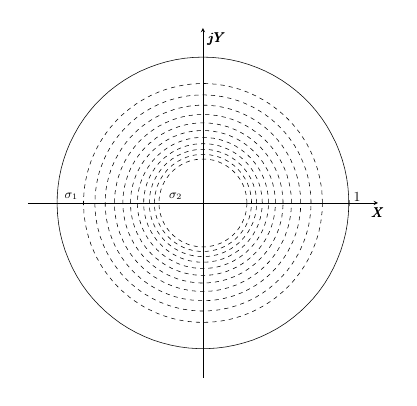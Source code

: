 % This file was created by matlab2tikz.
%
%The latest updates can be retrieved from
%  http://www.mathworks.com/matlabcentral/fileexchange/22022-matlab2tikz-matlab2tikz
%where you can also make suggestions and rate matlab2tikz.
%
\begin{tikzpicture}[scale = 0.5]
  \begin{axis}[%
    axis lines=center,
    width=3.5in,
    height=3.5in,
    scale only axis,
    xmin=-1.2,
    xmax=1.2,
    ymin=-1.2,
    ymax=1.2,
    xtick={1},
    ytick=\empty,
    %xticklabels={},
    xticklabel style={anchor=south west},
    x label style={anchor=north},
    xlabel={$\pmb{X}$},
    ylabel={$\pmb{jY}$}
  ]
  \addplot [color=black, forget plot]
    table[row sep=crcr]{%
  0	1\\
  0.063	0.998\\
  0.127	0.992\\
  0.189	0.982\\
  0.251	0.968\\
  0.312	0.95\\
  0.372	0.928\\
  0.43	0.903\\
  0.486	0.874\\
  0.541	0.841\\
  0.593	0.805\\
  0.643	0.766\\
  0.69	0.724\\
  0.735	0.679\\
  0.776	0.631\\
  0.815	0.58\\
  0.85	0.527\\
  0.881	0.472\\
  0.91	0.415\\
  0.934	0.357\\
  0.955	0.297\\
  0.972	0.236\\
  0.985	0.174\\
  0.994	0.111\\
  0.999	0.048\\
  1.0	-0.016\\
  0.997	-0.079\\
  0.99	-0.142\\
  0.979	-0.205\\
  0.964	-0.266\\
  0.945	-0.327\\
  0.922	-0.386\\
  0.896	-0.444\\
  0.866	-0.5\\
  0.833	-0.554\\
  0.796	-0.606\\
  0.756	-0.655\\
  0.713	-0.701\\
  0.667	-0.745\\
  0.618	-0.786\\
  0.567	-0.824\\
  0.514	-0.858\\
  0.458	-0.889\\
  0.401	-0.916\\
  0.342	-0.94\\
  0.282	-0.959\\
  0.22	-0.975\\
  0.158	-0.987\\
  0.095	-0.995\\
  0.032	-0.999\\
  -0.032	-0.999\\
  -0.095	-0.995\\
  -0.158	-0.987\\
  -0.22	-0.975\\
  -0.282	-0.959\\
  -0.342	-0.94\\
  -0.401	-0.916\\
  -0.458	-0.889\\
  -0.514	-0.858\\
  -0.567	-0.824\\
  -0.618	-0.786\\
  -0.667	-0.745\\
  -0.713	-0.701\\
  -0.756	-0.655\\
  -0.796	-0.606\\
  -0.833	-0.554\\
  -0.866	-0.5\\
  -0.896	-0.444\\
  -0.922	-0.386\\
  -0.945	-0.327\\
  -0.964	-0.266\\
  -0.979	-0.205\\
  -0.99	-0.142\\
  -0.997	-0.079\\
  -1.0	-0.016\\
  -0.999	0.048\\
  -0.994	0.111\\
  -0.985	0.174\\
  -0.972	0.236\\
  -0.955	0.297\\
  -0.934	0.357\\
  -0.91	0.415\\
  -0.881	0.472\\
  -0.85	0.527\\
  -0.815	0.58\\
  -0.776	0.631\\
  -0.735	0.679\\
  -0.69	0.724\\
  -0.643	0.766\\
  -0.593	0.805\\
  -0.541	0.841\\
  -0.486	0.874\\
  -0.43	0.903\\
  -0.372	0.928\\
  -0.312	0.95\\
  -0.251	0.968\\
  -0.189	0.982\\
  -0.127	0.992\\
  -0.063	0.998\\
  -2.449e-16	1\\
  };
  \addplot [color=black, dashed, forget plot]
    table[row sep=crcr]{%
  0.819	0\\
  0.819	0.008\\
  0.819	0.016\\
  0.818	0.025\\
  0.818	0.033\\
  0.818	0.041\\
  0.817	0.049\\
  0.817	0.057\\
  0.816	0.065\\
  0.815	0.074\\
  0.815	0.082\\
  0.814	0.09\\
  0.813	0.098\\
  0.812	0.106\\
  0.811	0.114\\
  0.81	0.122\\
  0.808	0.13\\
  0.807	0.139\\
  0.806	0.147\\
  0.804	0.155\\
  0.802	0.163\\
  0.801	0.171\\
  0.799	0.179\\
  0.797	0.187\\
  0.795	0.195\\
  0.793	0.203\\
  0.791	0.21\\
  0.789	0.218\\
  0.787	0.226\\
  0.785	0.234\\
  0.782	0.242\\
  0.78	0.25\\
  0.777	0.258\\
  0.775	0.265\\
  0.772	0.273\\
  0.769	0.281\\
  0.766	0.288\\
  0.763	0.296\\
  0.76	0.304\\
  0.757	0.311\\
  0.754	0.319\\
  0.751	0.326\\
  0.748	0.334\\
  0.744	0.341\\
  0.741	0.349\\
  0.737	0.356\\
  0.734	0.363\\
  0.73	0.371\\
  0.726	0.378\\
  0.722	0.385\\
  0.719	0.393\\
  0.715	0.4\\
  0.711	0.407\\
  0.706	0.414\\
  0.702	0.421\\
  0.698	0.428\\
  0.694	0.435\\
  0.689	0.442\\
  0.685	0.449\\
  0.68	0.456\\
  0.676	0.462\\
  0.671	0.469\\
  0.666	0.476\\
  0.662	0.482\\
  0.657	0.489\\
  0.652	0.495\\
  0.647	0.502\\
  0.642	0.508\\
  0.637	0.515\\
  0.631	0.521\\
  0.626	0.527\\
  0.621	0.534\\
  0.616	0.54\\
  0.61	0.546\\
  0.605	0.552\\
  0.599	0.558\\
  0.593	0.564\\
  0.588	0.57\\
  0.582	0.576\\
  0.576	0.582\\
  0.57	0.587\\
  0.565	0.593\\
  0.559	0.599\\
  0.553	0.604\\
  0.546	0.61\\
  0.54	0.615\\
  0.534	0.62\\
  0.528	0.626\\
  0.522	0.631\\
  0.515	0.636\\
  0.509	0.641\\
  0.502	0.646\\
  0.496	0.651\\
  0.489	0.656\\
  0.483	0.661\\
  0.476	0.666\\
  0.47	0.671\\
  0.463	0.675\\
  0.456	0.68\\
  0.449	0.684\\
  0.442	0.689\\
  0.435	0.693\\
  0.428	0.698\\
  0.421	0.702\\
  0.414	0.706\\
  0.407	0.71\\
  0.4	0.714\\
  0.393	0.718\\
  0.386	0.722\\
  0.379	0.726\\
  0.371	0.73\\
  0.364	0.733\\
  0.357	0.737\\
  0.349	0.74\\
  0.342	0.744\\
  0.334	0.747\\
  0.327	0.751\\
  0.319	0.754\\
  0.312	0.757\\
  0.304	0.76\\
  0.297	0.763\\
  0.289	0.766\\
  0.281	0.769\\
  0.274	0.772\\
  0.266	0.774\\
  0.258	0.777\\
  0.25	0.78\\
  0.243	0.782\\
  0.235	0.784\\
  0.227	0.787\\
  0.219	0.789\\
  0.211	0.791\\
  0.203	0.793\\
  0.195	0.795\\
  0.187	0.797\\
  0.179	0.799\\
  0.171	0.801\\
  0.163	0.802\\
  0.155	0.804\\
  0.147	0.805\\
  0.139	0.807\\
  0.131	0.808\\
  0.123	0.809\\
  0.115	0.811\\
  0.107	0.812\\
  0.099	0.813\\
  0.091	0.814\\
  0.082	0.815\\
  0.074	0.815\\
  0.066	0.816\\
  0.058	0.817\\
  0.05	0.817\\
  0.042	0.818\\
  0.033	0.818\\
  0.025	0.818\\
  0.017	0.819\\
  0.009	0.819\\
  0.001	0.819\\
  -0.008	0.819\\
  -0.016	0.819\\
  -0.024	0.818\\
  -0.032	0.818\\
  -0.04	0.818\\
  -0.048	0.817\\
  -0.057	0.817\\
  -0.065	0.816\\
  -0.073	0.815\\
  -0.081	0.815\\
  -0.089	0.814\\
  -0.097	0.813\\
  -0.105	0.812\\
  -0.114	0.811\\
  -0.122	0.81\\
  -0.13	0.808\\
  -0.138	0.807\\
  -0.146	0.806\\
  -0.154	0.804\\
  -0.162	0.803\\
  -0.17	0.801\\
  -0.178	0.799\\
  -0.186	0.797\\
  -0.194	0.795\\
  -0.202	0.793\\
  -0.21	0.791\\
  -0.218	0.789\\
  -0.226	0.787\\
  -0.233	0.785\\
  -0.241	0.782\\
  -0.249	0.78\\
  -0.257	0.777\\
  -0.265	0.775\\
  -0.272	0.772\\
  -0.28	0.769\\
  -0.288	0.766\\
  -0.295	0.764\\
  -0.303	0.761\\
  -0.311	0.757\\
  -0.318	0.754\\
  -0.326	0.751\\
  -0.333	0.748\\
  -0.341	0.744\\
  -0.348	0.741\\
  -0.356	0.738\\
  -0.363	0.734\\
  -0.37	0.73\\
  -0.377	0.727\\
  -0.385	0.723\\
  -0.392	0.719\\
  -0.399	0.715\\
  -0.406	0.711\\
  -0.413	0.707\\
  -0.42	0.703\\
  -0.427	0.698\\
  -0.434	0.694\\
  -0.441	0.69\\
  -0.448	0.685\\
  -0.455	0.681\\
  -0.462	0.676\\
  -0.468	0.671\\
  -0.475	0.667\\
  -0.482	0.662\\
  -0.488	0.657\\
  -0.495	0.652\\
  -0.501	0.647\\
  -0.508	0.642\\
  -0.514	0.637\\
  -0.521	0.632\\
  -0.527	0.627\\
  -0.533	0.621\\
  -0.539	0.616\\
  -0.546	0.611\\
  -0.552	0.605\\
  -0.558	0.6\\
  -0.564	0.594\\
  -0.569	0.588\\
  -0.575	0.583\\
  -0.581	0.577\\
  -0.587	0.571\\
  -0.593	0.565\\
  -0.598	0.559\\
  -0.604	0.553\\
  -0.609	0.547\\
  -0.615	0.541\\
  -0.62	0.535\\
  -0.625	0.528\\
  -0.631	0.522\\
  -0.636	0.516\\
  -0.641	0.509\\
  -0.646	0.503\\
  -0.651	0.497\\
  -0.656	0.49\\
  -0.661	0.483\\
  -0.666	0.477\\
  -0.67	0.47\\
  -0.675	0.463\\
  -0.68	0.457\\
  -0.684	0.45\\
  -0.689	0.443\\
  -0.693	0.436\\
  -0.697	0.429\\
  -0.702	0.422\\
  -0.706	0.415\\
  -0.71	0.408\\
  -0.714	0.401\\
  -0.718	0.394\\
  -0.722	0.386\\
  -0.726	0.379\\
  -0.729	0.372\\
  -0.733	0.365\\
  -0.737	0.357\\
  -0.74	0.35\\
  -0.744	0.342\\
  -0.747	0.335\\
  -0.75	0.328\\
  -0.754	0.32\\
  -0.757	0.312\\
  -0.76	0.305\\
  -0.763	0.297\\
  -0.766	0.29\\
  -0.769	0.282\\
  -0.771	0.274\\
  -0.774	0.267\\
  -0.777	0.259\\
  -0.779	0.251\\
  -0.782	0.243\\
  -0.784	0.235\\
  -0.786	0.228\\
  -0.789	0.22\\
  -0.791	0.212\\
  -0.793	0.204\\
  -0.795	0.196\\
  -0.797	0.188\\
  -0.799	0.18\\
  -0.8	0.172\\
  -0.802	0.164\\
  -0.804	0.156\\
  -0.805	0.148\\
  -0.807	0.14\\
  -0.808	0.132\\
  -0.809	0.124\\
  -0.811	0.116\\
  -0.812	0.107\\
  -0.813	0.099\\
  -0.814	0.091\\
  -0.815	0.083\\
  -0.815	0.075\\
  -0.816	0.067\\
  -0.817	0.059\\
  -0.817	0.05\\
  -0.818	0.042\\
  -0.818	0.034\\
  -0.818	0.026\\
  -0.819	0.018\\
  -0.819	0.009\\
  -0.819	0.001\\
  -0.819	-0.007\\
  -0.819	-0.015\\
  -0.818	-0.023\\
  -0.818	-0.031\\
  -0.818	-0.04\\
  -0.817	-0.048\\
  -0.817	-0.056\\
  -0.816	-0.064\\
  -0.816	-0.072\\
  -0.815	-0.08\\
  -0.814	-0.089\\
  -0.813	-0.097\\
  -0.812	-0.105\\
  -0.811	-0.113\\
  -0.81	-0.121\\
  -0.808	-0.129\\
  -0.807	-0.137\\
  -0.806	-0.145\\
  -0.804	-0.153\\
  -0.803	-0.161\\
  -0.801	-0.169\\
  -0.799	-0.177\\
  -0.797	-0.185\\
  -0.796	-0.193\\
  -0.794	-0.201\\
  -0.792	-0.209\\
  -0.789	-0.217\\
  -0.787	-0.225\\
  -0.785	-0.233\\
  -0.783	-0.241\\
  -0.78	-0.249\\
  -0.778	-0.256\\
  -0.775	-0.264\\
  -0.772	-0.272\\
  -0.77	-0.28\\
  -0.767	-0.287\\
  -0.764	-0.295\\
  -0.761	-0.302\\
  -0.758	-0.31\\
  -0.755	-0.318\\
  -0.751	-0.325\\
  -0.748	-0.333\\
  -0.745	-0.34\\
  -0.741	-0.348\\
  -0.738	-0.355\\
  -0.734	-0.362\\
  -0.731	-0.37\\
  -0.727	-0.377\\
  -0.723	-0.384\\
  -0.719	-0.391\\
  -0.715	-0.399\\
  -0.711	-0.406\\
  -0.707	-0.413\\
  -0.703	-0.42\\
  -0.699	-0.427\\
  -0.694	-0.434\\
  -0.69	-0.441\\
  -0.686	-0.448\\
  -0.681	-0.454\\
  -0.676	-0.461\\
  -0.672	-0.468\\
  -0.667	-0.475\\
  -0.662	-0.481\\
  -0.657	-0.488\\
  -0.653	-0.494\\
  -0.648	-0.501\\
  -0.643	-0.507\\
  -0.637	-0.514\\
  -0.632	-0.52\\
  -0.627	-0.526\\
  -0.622	-0.533\\
  -0.616	-0.539\\
  -0.611	-0.545\\
  -0.605	-0.551\\
  -0.6	-0.557\\
  -0.594	-0.563\\
  -0.589	-0.569\\
  -0.583	-0.575\\
  -0.577	-0.581\\
  -0.571	-0.586\\
  -0.565	-0.592\\
  -0.56	-0.598\\
  -0.554	-0.603\\
  -0.547	-0.609\\
  -0.541	-0.614\\
  -0.535	-0.62\\
  -0.529	-0.625\\
  -0.523	-0.63\\
  -0.516	-0.635\\
  -0.51	-0.641\\
  -0.504	-0.646\\
  -0.497	-0.651\\
  -0.491	-0.656\\
  -0.484	-0.66\\
  -0.477	-0.665\\
  -0.471	-0.67\\
  -0.464	-0.675\\
  -0.457	-0.679\\
  -0.45	-0.684\\
  -0.443	-0.688\\
  -0.437	-0.693\\
  -0.43	-0.697\\
  -0.423	-0.701\\
  -0.416	-0.705\\
  -0.409	-0.71\\
  -0.401	-0.714\\
  -0.394	-0.718\\
  -0.387	-0.721\\
  -0.38	-0.725\\
  -0.373	-0.729\\
  -0.365	-0.733\\
  -0.358	-0.736\\
  -0.35	-0.74\\
  -0.343	-0.743\\
  -0.336	-0.747\\
  -0.328	-0.75\\
  -0.321	-0.753\\
  -0.313	-0.757\\
  -0.305	-0.76\\
  -0.298	-0.763\\
  -0.29	-0.766\\
  -0.283	-0.768\\
  -0.275	-0.771\\
  -0.267	-0.774\\
  -0.259	-0.777\\
  -0.252	-0.779\\
  -0.244	-0.782\\
  -0.236	-0.784\\
  -0.228	-0.786\\
  -0.22	-0.789\\
  -0.212	-0.791\\
  -0.204	-0.793\\
  -0.197	-0.795\\
  -0.189	-0.797\\
  -0.181	-0.799\\
  -0.173	-0.8\\
  -0.165	-0.802\\
  -0.157	-0.804\\
  -0.149	-0.805\\
  -0.14	-0.807\\
  -0.132	-0.808\\
  -0.124	-0.809\\
  -0.116	-0.81\\
  -0.108	-0.812\\
  -0.1	-0.813\\
  -0.092	-0.814\\
  -0.084	-0.814\\
  -0.076	-0.815\\
  -0.067	-0.816\\
  -0.059	-0.817\\
  -0.051	-0.817\\
  -0.043	-0.818\\
  -0.035	-0.818\\
  -0.027	-0.818\\
  -0.018	-0.819\\
  -0.01	-0.819\\
  -0.002	-0.819\\
  0.006	-0.819\\
  0.014	-0.819\\
  0.023	-0.818\\
  0.031	-0.818\\
  0.039	-0.818\\
  0.047	-0.817\\
  0.055	-0.817\\
  0.063	-0.816\\
  0.072	-0.816\\
  0.08	-0.815\\
  0.088	-0.814\\
  0.096	-0.813\\
  0.104	-0.812\\
  0.112	-0.811\\
  0.12	-0.81\\
  0.129	-0.809\\
  0.137	-0.807\\
  0.145	-0.806\\
  0.153	-0.804\\
  0.161	-0.803\\
  0.169	-0.801\\
  0.177	-0.799\\
  0.185	-0.798\\
  0.193	-0.796\\
  0.201	-0.794\\
  0.209	-0.792\\
  0.216	-0.79\\
  0.224	-0.787\\
  0.232	-0.785\\
  0.24	-0.783\\
  0.248	-0.78\\
  0.256	-0.778\\
  0.263	-0.775\\
  0.271	-0.773\\
  0.279	-0.77\\
  0.287	-0.767\\
  0.294	-0.764\\
  0.302	-0.761\\
  0.309	-0.758\\
  0.317	-0.755\\
  0.325	-0.752\\
  0.332	-0.748\\
  0.34	-0.745\\
  0.347	-0.742\\
  0.354	-0.738\\
  0.362	-0.734\\
  0.369	-0.731\\
  0.376	-0.727\\
  0.384	-0.723\\
  0.391	-0.719\\
  0.398	-0.715\\
  0.405	-0.711\\
  0.412	-0.707\\
  0.419	-0.703\\
  0.426	-0.699\\
  0.433	-0.695\\
  0.44	-0.69\\
  0.447	-0.686\\
  0.454	-0.681\\
  0.461	-0.677\\
  0.467	-0.672\\
  0.474	-0.667\\
  0.481	-0.663\\
  0.487	-0.658\\
  0.494	-0.653\\
  0.5	-0.648\\
  0.507	-0.643\\
  0.513	-0.638\\
  0.52	-0.633\\
  0.526	-0.627\\
  0.532	-0.622\\
  0.538	-0.617\\
  0.545	-0.611\\
  0.551	-0.606\\
  0.557	-0.6\\
  0.563	-0.595\\
  0.569	-0.589\\
  0.574	-0.583\\
  0.58	-0.578\\
  0.586	-0.572\\
  0.592	-0.566\\
  0.597	-0.56\\
  0.603	-0.554\\
  0.608	-0.548\\
  0.614	-0.542\\
  0.619	-0.536\\
  0.625	-0.529\\
  0.63	-0.523\\
  0.635	-0.517\\
  0.64	-0.51\\
  0.645	-0.504\\
  0.65	-0.498\\
  0.655	-0.491\\
  0.66	-0.484\\
  0.665	-0.478\\
  0.67	-0.471\\
  0.674	-0.464\\
  0.679	-0.458\\
  0.683	-0.451\\
  0.688	-0.444\\
  0.692	-0.437\\
  0.697	-0.43\\
  0.701	-0.423\\
  0.705	-0.416\\
  0.709	-0.409\\
  0.713	-0.402\\
  0.717	-0.395\\
  0.721	-0.388\\
  0.725	-0.38\\
  0.729	-0.373\\
  0.732	-0.366\\
  0.736	-0.358\\
  0.74	-0.351\\
  0.743	-0.344\\
  0.747	-0.336\\
  0.75	-0.329\\
  0.753	-0.321\\
  0.756	-0.314\\
  0.759	-0.306\\
  0.762	-0.298\\
  0.765	-0.291\\
  0.768	-0.283\\
  0.771	-0.275\\
  0.774	-0.268\\
  0.776	-0.26\\
  0.779	-0.252\\
  0.781	-0.244\\
  0.784	-0.237\\
  0.786	-0.229\\
  0.788	-0.221\\
  0.791	-0.213\\
  0.793	-0.205\\
  0.795	-0.197\\
  0.797	-0.189\\
  0.798	-0.181\\
  0.8	-0.173\\
  0.802	-0.165\\
  0.804	-0.157\\
  0.805	-0.149\\
  0.806	-0.141\\
  0.808	-0.133\\
  0.809	-0.125\\
  0.81	-0.117\\
  0.811	-0.109\\
  0.813	-0.101\\
  0.813	-0.092\\
  0.814	-0.084\\
  0.815	-0.076\\
  0.816	-0.068\\
  0.817	-0.06\\
  0.817	-0.052\\
  0.818	-0.044\\
  0.818	-0.035\\
  0.818	-0.027\\
  0.819	-0.019\\
  0.819	-0.011\\
  0.819	-0.003\\
  };
  \addplot [color=black, dashed, forget plot]
    table[row sep=crcr]{%
  0.741	0\\
  0.741	0.007\\
  0.741	0.015\\
  0.74	0.022\\
  0.74	0.03\\
  0.74	0.037\\
  0.739	0.044\\
  0.739	0.052\\
  0.738	0.059\\
  0.738	0.067\\
  0.737	0.074\\
  0.736	0.081\\
  0.735	0.089\\
  0.735	0.096\\
  0.734	0.103\\
  0.732	0.111\\
  0.731	0.118\\
  0.73	0.125\\
  0.729	0.133\\
  0.727	0.14\\
  0.726	0.147\\
  0.725	0.154\\
  0.723	0.162\\
  0.721	0.169\\
  0.72	0.176\\
  0.718	0.183\\
  0.716	0.19\\
  0.714	0.198\\
  0.712	0.205\\
  0.71	0.212\\
  0.708	0.219\\
  0.706	0.226\\
  0.703	0.233\\
  0.701	0.24\\
  0.698	0.247\\
  0.696	0.254\\
  0.693	0.261\\
  0.691	0.268\\
  0.688	0.275\\
  0.685	0.282\\
  0.682	0.288\\
  0.679	0.295\\
  0.676	0.302\\
  0.673	0.309\\
  0.67	0.316\\
  0.667	0.322\\
  0.664	0.329\\
  0.66	0.336\\
  0.657	0.342\\
  0.654	0.349\\
  0.65	0.355\\
  0.647	0.362\\
  0.643	0.368\\
  0.639	0.375\\
  0.635	0.381\\
  0.632	0.387\\
  0.628	0.394\\
  0.624	0.4\\
  0.62	0.406\\
  0.616	0.412\\
  0.611	0.418\\
  0.607	0.424\\
  0.603	0.43\\
  0.599	0.436\\
  0.594	0.442\\
  0.59	0.448\\
  0.585	0.454\\
  0.581	0.46\\
  0.576	0.466\\
  0.571	0.472\\
  0.567	0.477\\
  0.562	0.483\\
  0.557	0.488\\
  0.552	0.494\\
  0.547	0.5\\
  0.542	0.505\\
  0.537	0.51\\
  0.532	0.516\\
  0.527	0.521\\
  0.521	0.526\\
  0.516	0.531\\
  0.511	0.537\\
  0.505	0.542\\
  0.5	0.547\\
  0.494	0.552\\
  0.489	0.557\\
  0.483	0.561\\
  0.478	0.566\\
  0.472	0.571\\
  0.466	0.576\\
  0.46	0.58\\
  0.455	0.585\\
  0.449	0.589\\
  0.443	0.594\\
  0.437	0.598\\
  0.431	0.603\\
  0.425	0.607\\
  0.419	0.611\\
  0.413	0.615\\
  0.406	0.619\\
  0.4	0.623\\
  0.394	0.627\\
  0.388	0.631\\
  0.381	0.635\\
  0.375	0.639\\
  0.369	0.643\\
  0.362	0.646\\
  0.356	0.65\\
  0.349	0.653\\
  0.343	0.657\\
  0.336	0.66\\
  0.329	0.664\\
  0.323	0.667\\
  0.316	0.67\\
  0.309	0.673\\
  0.303	0.676\\
  0.296	0.679\\
  0.289	0.682\\
  0.282	0.685\\
  0.275	0.688\\
  0.268	0.69\\
  0.262	0.693\\
  0.255	0.696\\
  0.248	0.698\\
  0.241	0.701\\
  0.234	0.703\\
  0.227	0.705\\
  0.219	0.708\\
  0.212	0.71\\
  0.205	0.712\\
  0.198	0.714\\
  0.191	0.716\\
  0.184	0.718\\
  0.177	0.719\\
  0.169	0.721\\
  0.162	0.723\\
  0.155	0.724\\
  0.148	0.726\\
  0.14	0.727\\
  0.133	0.729\\
  0.126	0.73\\
  0.119	0.731\\
  0.111	0.732\\
  0.104	0.733\\
  0.097	0.734\\
  0.089	0.735\\
  0.082	0.736\\
  0.075	0.737\\
  0.067	0.738\\
  0.06	0.738\\
  0.052	0.739\\
  0.045	0.739\\
  0.038	0.74\\
  0.03	0.74\\
  0.023	0.74\\
  0.015	0.741\\
  0.008	0.741\\
  0.001	0.741\\
  -0.007	0.741\\
  -0.014	0.741\\
  -0.022	0.741\\
  -0.029	0.74\\
  -0.036	0.74\\
  -0.044	0.74\\
  -0.051	0.739\\
  -0.059	0.738\\
  -0.066	0.738\\
  -0.073	0.737\\
  -0.081	0.736\\
  -0.088	0.736\\
  -0.095	0.735\\
  -0.103	0.734\\
  -0.11	0.733\\
  -0.117	0.731\\
  -0.125	0.73\\
  -0.132	0.729\\
  -0.139	0.728\\
  -0.147	0.726\\
  -0.154	0.725\\
  -0.161	0.723\\
  -0.168	0.721\\
  -0.176	0.72\\
  -0.183	0.718\\
  -0.19	0.716\\
  -0.197	0.714\\
  -0.204	0.712\\
  -0.211	0.71\\
  -0.218	0.708\\
  -0.225	0.706\\
  -0.232	0.703\\
  -0.239	0.701\\
  -0.246	0.699\\
  -0.253	0.696\\
  -0.26	0.694\\
  -0.267	0.691\\
  -0.274	0.688\\
  -0.281	0.685\\
  -0.288	0.683\\
  -0.295	0.68\\
  -0.302	0.677\\
  -0.308	0.674\\
  -0.315	0.671\\
  -0.322	0.667\\
  -0.328	0.664\\
  -0.335	0.661\\
  -0.342	0.657\\
  -0.348	0.654\\
  -0.355	0.65\\
  -0.361	0.647\\
  -0.368	0.643\\
  -0.374	0.639\\
  -0.38	0.636\\
  -0.387	0.632\\
  -0.393	0.628\\
  -0.399	0.624\\
  -0.405	0.62\\
  -0.412	0.616\\
  -0.418	0.612\\
  -0.424	0.608\\
  -0.43	0.603\\
  -0.436	0.599\\
  -0.442	0.595\\
  -0.448	0.59\\
  -0.454	0.586\\
  -0.46	0.581\\
  -0.465	0.576\\
  -0.471	0.572\\
  -0.477	0.567\\
  -0.482	0.562\\
  -0.488	0.557\\
  -0.494	0.552\\
  -0.499	0.547\\
  -0.505	0.542\\
  -0.51	0.537\\
  -0.515	0.532\\
  -0.521	0.527\\
  -0.526	0.522\\
  -0.531	0.517\\
  -0.536	0.511\\
  -0.541	0.506\\
  -0.546	0.5\\
  -0.551	0.495\\
  -0.556	0.489\\
  -0.561	0.484\\
  -0.566	0.478\\
  -0.571	0.472\\
  -0.575	0.467\\
  -0.58	0.461\\
  -0.585	0.455\\
  -0.589	0.449\\
  -0.594	0.443\\
  -0.598	0.437\\
  -0.602	0.431\\
  -0.607	0.425\\
  -0.611	0.419\\
  -0.615	0.413\\
  -0.619	0.407\\
  -0.623	0.401\\
  -0.627	0.395\\
  -0.631	0.388\\
  -0.635	0.382\\
  -0.639	0.376\\
  -0.642	0.369\\
  -0.646	0.363\\
  -0.65	0.356\\
  -0.653	0.35\\
  -0.657	0.343\\
  -0.66	0.337\\
  -0.663	0.33\\
  -0.667	0.323\\
  -0.67	0.317\\
  -0.673	0.31\\
  -0.676	0.303\\
  -0.679	0.296\\
  -0.682	0.29\\
  -0.685	0.283\\
  -0.688	0.276\\
  -0.69	0.269\\
  -0.693	0.262\\
  -0.695	0.255\\
  -0.698	0.248\\
  -0.7	0.241\\
  -0.703	0.234\\
  -0.705	0.227\\
  -0.707	0.22\\
  -0.71	0.213\\
  -0.712	0.206\\
  -0.714	0.199\\
  -0.716	0.192\\
  -0.717	0.184\\
  -0.719	0.177\\
  -0.721	0.17\\
  -0.723	0.163\\
  -0.724	0.156\\
  -0.726	0.148\\
  -0.727	0.141\\
  -0.729	0.134\\
  -0.73	0.126\\
  -0.731	0.119\\
  -0.732	0.112\\
  -0.733	0.105\\
  -0.734	0.097\\
  -0.735	0.09\\
  -0.736	0.082\\
  -0.737	0.075\\
  -0.738	0.068\\
  -0.738	0.06\\
  -0.739	0.053\\
  -0.739	0.046\\
  -0.74	0.038\\
  -0.74	0.031\\
  -0.74	0.023\\
  -0.741	0.016\\
  -0.741	0.009\\
  -0.741	0.001\\
  -0.741	-0.006\\
  -0.741	-0.014\\
  -0.741	-0.021\\
  -0.74	-0.028\\
  -0.74	-0.036\\
  -0.74	-0.043\\
  -0.739	-0.051\\
  -0.739	-0.058\\
  -0.738	-0.065\\
  -0.737	-0.073\\
  -0.736	-0.08\\
  -0.736	-0.088\\
  -0.735	-0.095\\
  -0.734	-0.102\\
  -0.733	-0.11\\
  -0.732	-0.117\\
  -0.73	-0.124\\
  -0.729	-0.131\\
  -0.728	-0.139\\
  -0.726	-0.146\\
  -0.725	-0.153\\
  -0.723	-0.161\\
  -0.722	-0.168\\
  -0.72	-0.175\\
  -0.718	-0.182\\
  -0.716	-0.189\\
  -0.714	-0.196\\
  -0.712	-0.204\\
  -0.71	-0.211\\
  -0.708	-0.218\\
  -0.706	-0.225\\
  -0.704	-0.232\\
  -0.701	-0.239\\
  -0.699	-0.246\\
  -0.696	-0.253\\
  -0.694	-0.26\\
  -0.691	-0.267\\
  -0.688	-0.274\\
  -0.686	-0.281\\
  -0.683	-0.287\\
  -0.68	-0.294\\
  -0.677	-0.301\\
  -0.674	-0.308\\
  -0.671	-0.314\\
  -0.668	-0.321\\
  -0.664	-0.328\\
  -0.661	-0.334\\
  -0.658	-0.341\\
  -0.654	-0.348\\
  -0.651	-0.354\\
  -0.647	-0.361\\
  -0.643	-0.367\\
  -0.64	-0.373\\
  -0.636	-0.38\\
  -0.632	-0.386\\
  -0.628	-0.393\\
  -0.624	-0.399\\
  -0.62	-0.405\\
  -0.616	-0.411\\
  -0.612	-0.417\\
  -0.608	-0.423\\
  -0.604	-0.429\\
  -0.599	-0.435\\
  -0.595	-0.441\\
  -0.59	-0.447\\
  -0.586	-0.453\\
  -0.581	-0.459\\
  -0.577	-0.465\\
  -0.572	-0.471\\
  -0.567	-0.476\\
  -0.563	-0.482\\
  -0.558	-0.488\\
  -0.553	-0.493\\
  -0.548	-0.499\\
  -0.543	-0.504\\
  -0.538	-0.51\\
  -0.533	-0.515\\
  -0.527	-0.52\\
  -0.522	-0.525\\
  -0.517	-0.531\\
  -0.512	-0.536\\
  -0.506	-0.541\\
  -0.501	-0.546\\
  -0.495	-0.551\\
  -0.49	-0.556\\
  -0.484	-0.561\\
  -0.479	-0.565\\
  -0.473	-0.57\\
  -0.467	-0.575\\
  -0.461	-0.58\\
  -0.456	-0.584\\
  -0.45	-0.589\\
  -0.444	-0.593\\
  -0.438	-0.598\\
  -0.432	-0.602\\
  -0.426	-0.606\\
  -0.42	-0.61\\
  -0.414	-0.615\\
  -0.407	-0.619\\
  -0.401	-0.623\\
  -0.395	-0.627\\
  -0.389	-0.631\\
  -0.382	-0.634\\
  -0.376	-0.638\\
  -0.37	-0.642\\
  -0.363	-0.646\\
  -0.357	-0.649\\
  -0.35	-0.653\\
  -0.344	-0.656\\
  -0.337	-0.66\\
  -0.33	-0.663\\
  -0.324	-0.666\\
  -0.317	-0.67\\
  -0.31	-0.673\\
  -0.304	-0.676\\
  -0.297	-0.679\\
  -0.29	-0.682\\
  -0.283	-0.685\\
  -0.276	-0.687\\
  -0.27	-0.69\\
  -0.263	-0.693\\
  -0.256	-0.695\\
  -0.249	-0.698\\
  -0.242	-0.7\\
  -0.235	-0.703\\
  -0.228	-0.705\\
  -0.221	-0.707\\
  -0.214	-0.709\\
  -0.206	-0.711\\
  -0.199	-0.714\\
  -0.192	-0.715\\
  -0.185	-0.717\\
  -0.178	-0.719\\
  -0.171	-0.721\\
  -0.163	-0.723\\
  -0.156	-0.724\\
  -0.149	-0.726\\
  -0.142	-0.727\\
  -0.134	-0.729\\
  -0.127	-0.73\\
  -0.12	-0.731\\
  -0.112	-0.732\\
  -0.105	-0.733\\
  -0.098	-0.734\\
  -0.09	-0.735\\
  -0.083	-0.736\\
  -0.076	-0.737\\
  -0.068	-0.738\\
  -0.061	-0.738\\
  -0.054	-0.739\\
  -0.046	-0.739\\
  -0.039	-0.74\\
  -0.031	-0.74\\
  -0.024	-0.74\\
  -0.017	-0.741\\
  -0.009	-0.741\\
  -0.002	-0.741\\
  0.006	-0.741\\
  0.013	-0.741\\
  0.02	-0.741\\
  0.028	-0.74\\
  0.035	-0.74\\
  0.043	-0.74\\
  0.05	-0.739\\
  0.057	-0.739\\
  0.065	-0.738\\
  0.072	-0.737\\
  0.08	-0.737\\
  0.087	-0.736\\
  0.094	-0.735\\
  0.102	-0.734\\
  0.109	-0.733\\
  0.116	-0.732\\
  0.124	-0.73\\
  0.131	-0.729\\
  0.138	-0.728\\
  0.145	-0.726\\
  0.153	-0.725\\
  0.16	-0.723\\
  0.167	-0.722\\
  0.174	-0.72\\
  0.182	-0.718\\
  0.189	-0.716\\
  0.196	-0.714\\
  0.203	-0.712\\
  0.21	-0.71\\
  0.217	-0.708\\
  0.224	-0.706\\
  0.231	-0.704\\
  0.238	-0.701\\
  0.245	-0.699\\
  0.252	-0.697\\
  0.259	-0.694\\
  0.266	-0.691\\
  0.273	-0.689\\
  0.28	-0.686\\
  0.287	-0.683\\
  0.294	-0.68\\
  0.3	-0.677\\
  0.307	-0.674\\
  0.314	-0.671\\
  0.321	-0.668\\
  0.327	-0.665\\
  0.334	-0.661\\
  0.341	-0.658\\
  0.347	-0.654\\
  0.354	-0.651\\
  0.36	-0.647\\
  0.367	-0.644\\
  0.373	-0.64\\
  0.379	-0.636\\
  0.386	-0.632\\
  0.392	-0.629\\
  0.398	-0.625\\
  0.405	-0.621\\
  0.411	-0.617\\
  0.417	-0.612\\
  0.423	-0.608\\
  0.429	-0.604\\
  0.435	-0.6\\
  0.441	-0.595\\
  0.447	-0.591\\
  0.453	-0.586\\
  0.459	-0.582\\
  0.464	-0.577\\
  0.47	-0.572\\
  0.476	-0.568\\
  0.482	-0.563\\
  0.487	-0.558\\
  0.493	-0.553\\
  0.498	-0.548\\
  0.504	-0.543\\
  0.509	-0.538\\
  0.514	-0.533\\
  0.52	-0.528\\
  0.525	-0.523\\
  0.53	-0.517\\
  0.535	-0.512\\
  0.54	-0.507\\
  0.545	-0.501\\
  0.55	-0.496\\
  0.555	-0.49\\
  0.56	-0.485\\
  0.565	-0.479\\
  0.57	-0.473\\
  0.575	-0.468\\
  0.579	-0.462\\
  0.584	-0.456\\
  0.588	-0.45\\
  0.593	-0.444\\
  0.597	-0.438\\
  0.602	-0.432\\
  0.606	-0.426\\
  0.61	-0.42\\
  0.614	-0.414\\
  0.618	-0.408\\
  0.622	-0.402\\
  0.626	-0.396\\
  0.63	-0.389\\
  0.634	-0.383\\
  0.638	-0.377\\
  0.642	-0.37\\
  0.645	-0.364\\
  0.649	-0.357\\
  0.653	-0.351\\
  0.656	-0.344\\
  0.659	-0.338\\
  0.663	-0.331\\
  0.666	-0.324\\
  0.669	-0.318\\
  0.672	-0.311\\
  0.675	-0.304\\
  0.678	-0.297\\
  0.681	-0.291\\
  0.684	-0.284\\
  0.687	-0.277\\
  0.69	-0.27\\
  0.692	-0.263\\
  0.695	-0.256\\
  0.698	-0.249\\
  0.7	-0.242\\
  0.702	-0.235\\
  0.705	-0.228\\
  0.707	-0.221\\
  0.709	-0.214\\
  0.711	-0.207\\
  0.713	-0.2\\
  0.715	-0.193\\
  0.717	-0.186\\
  0.719	-0.178\\
  0.721	-0.171\\
  0.722	-0.164\\
  0.724	-0.157\\
  0.726	-0.149\\
  0.727	-0.142\\
  0.728	-0.135\\
  0.73	-0.128\\
  0.731	-0.12\\
  0.732	-0.113\\
  0.733	-0.106\\
  0.734	-0.098\\
  0.735	-0.091\\
  0.736	-0.084\\
  0.737	-0.076\\
  0.738	-0.069\\
  0.738	-0.062\\
  0.739	-0.054\\
  0.739	-0.047\\
  0.74	-0.039\\
  0.74	-0.032\\
  0.74	-0.025\\
  0.741	-0.017\\
  0.741	-0.01\\
  0.741	-0.002\\
  };
  \addplot [color=black, dashed, forget plot]
    table[row sep=crcr]{%
  0.67	0\\
  0.67	0.007\\
  0.67	0.013\\
  0.67	0.02\\
  0.67	0.027\\
  0.669	0.034\\
  0.669	0.04\\
  0.669	0.047\\
  0.668	0.054\\
  0.668	0.06\\
  0.667	0.067\\
  0.666	0.074\\
  0.665	0.08\\
  0.665	0.087\\
  0.664	0.094\\
  0.663	0.1\\
  0.662	0.107\\
  0.661	0.113\\
  0.659	0.12\\
  0.658	0.127\\
  0.657	0.133\\
  0.656	0.14\\
  0.654	0.146\\
  0.653	0.153\\
  0.651	0.159\\
  0.649	0.166\\
  0.648	0.172\\
  0.646	0.179\\
  0.644	0.185\\
  0.642	0.192\\
  0.64	0.198\\
  0.638	0.204\\
  0.636	0.211\\
  0.634	0.217\\
  0.632	0.224\\
  0.63	0.23\\
  0.627	0.236\\
  0.625	0.242\\
  0.623	0.249\\
  0.62	0.255\\
  0.617	0.261\\
  0.615	0.267\\
  0.612	0.273\\
  0.609	0.279\\
  0.606	0.286\\
  0.604	0.292\\
  0.601	0.298\\
  0.598	0.304\\
  0.595	0.31\\
  0.591	0.315\\
  0.588	0.321\\
  0.585	0.327\\
  0.582	0.333\\
  0.578	0.339\\
  0.575	0.345\\
  0.571	0.35\\
  0.568	0.356\\
  0.564	0.362\\
  0.561	0.367\\
  0.557	0.373\\
  0.553	0.378\\
  0.549	0.384\\
  0.546	0.389\\
  0.542	0.395\\
  0.538	0.4\\
  0.534	0.406\\
  0.53	0.411\\
  0.525	0.416\\
  0.521	0.421\\
  0.517	0.427\\
  0.513	0.432\\
  0.508	0.437\\
  0.504	0.442\\
  0.5	0.447\\
  0.495	0.452\\
  0.49	0.457\\
  0.486	0.462\\
  0.481	0.467\\
  0.477	0.471\\
  0.472	0.476\\
  0.467	0.481\\
  0.462	0.486\\
  0.457	0.49\\
  0.452	0.495\\
  0.447	0.499\\
  0.442	0.504\\
  0.437	0.508\\
  0.432	0.512\\
  0.427	0.517\\
  0.422	0.521\\
  0.417	0.525\\
  0.411	0.529\\
  0.406	0.533\\
  0.401	0.537\\
  0.395	0.541\\
  0.39	0.545\\
  0.384	0.549\\
  0.379	0.553\\
  0.373	0.557\\
  0.368	0.56\\
  0.362	0.564\\
  0.357	0.568\\
  0.351	0.571\\
  0.345	0.575\\
  0.339	0.578\\
  0.334	0.581\\
  0.328	0.585\\
  0.322	0.588\\
  0.316	0.591\\
  0.31	0.594\\
  0.304	0.597\\
  0.298	0.6\\
  0.292	0.603\\
  0.286	0.606\\
  0.28	0.609\\
  0.274	0.612\\
  0.268	0.615\\
  0.262	0.617\\
  0.255	0.62\\
  0.249	0.622\\
  0.243	0.625\\
  0.237	0.627\\
  0.23	0.629\\
  0.224	0.632\\
  0.218	0.634\\
  0.211	0.636\\
  0.205	0.638\\
  0.199	0.64\\
  0.192	0.642\\
  0.186	0.644\\
  0.179	0.646\\
  0.173	0.648\\
  0.166	0.649\\
  0.16	0.651\\
  0.153	0.653\\
  0.147	0.654\\
  0.14	0.655\\
  0.134	0.657\\
  0.127	0.658\\
  0.121	0.659\\
  0.114	0.661\\
  0.107	0.662\\
  0.101	0.663\\
  0.094	0.664\\
  0.087	0.665\\
  0.081	0.665\\
  0.074	0.666\\
  0.067	0.667\\
  0.061	0.668\\
  0.054	0.668\\
  0.047	0.669\\
  0.041	0.669\\
  0.034	0.669\\
  0.027	0.67\\
  0.021	0.67\\
  0.014	0.67\\
  0.007	0.67\\
  0.001	0.67\\
  -0.006	0.67\\
  -0.013	0.67\\
  -0.02	0.67\\
  -0.026	0.67\\
  -0.033	0.67\\
  -0.04	0.669\\
  -0.046	0.669\\
  -0.053	0.668\\
  -0.06	0.668\\
  -0.066	0.667\\
  -0.073	0.666\\
  -0.08	0.666\\
  -0.086	0.665\\
  -0.093	0.664\\
  -0.1	0.663\\
  -0.106	0.662\\
  -0.113	0.661\\
  -0.119	0.66\\
  -0.126	0.658\\
  -0.133	0.657\\
  -0.139	0.656\\
  -0.146	0.654\\
  -0.152	0.653\\
  -0.159	0.651\\
  -0.165	0.65\\
  -0.172	0.648\\
  -0.178	0.646\\
  -0.185	0.644\\
  -0.191	0.642\\
  -0.198	0.641\\
  -0.204	0.639\\
  -0.21	0.636\\
  -0.217	0.634\\
  -0.223	0.632\\
  -0.229	0.63\\
  -0.236	0.628\\
  -0.242	0.625\\
  -0.248	0.623\\
  -0.254	0.62\\
  -0.261	0.618\\
  -0.267	0.615\\
  -0.273	0.612\\
  -0.279	0.61\\
  -0.285	0.607\\
  -0.291	0.604\\
  -0.297	0.601\\
  -0.303	0.598\\
  -0.309	0.595\\
  -0.315	0.592\\
  -0.321	0.589\\
  -0.327	0.585\\
  -0.333	0.582\\
  -0.338	0.579\\
  -0.344	0.575\\
  -0.35	0.572\\
  -0.356	0.568\\
  -0.361	0.565\\
  -0.367	0.561\\
  -0.372	0.557\\
  -0.378	0.554\\
  -0.384	0.55\\
  -0.389	0.546\\
  -0.394	0.542\\
  -0.4	0.538\\
  -0.405	0.534\\
  -0.411	0.53\\
  -0.416	0.526\\
  -0.421	0.522\\
  -0.426	0.517\\
  -0.431	0.513\\
  -0.437	0.509\\
  -0.442	0.504\\
  -0.447	0.5\\
  -0.452	0.495\\
  -0.457	0.491\\
  -0.461	0.486\\
  -0.466	0.482\\
  -0.471	0.477\\
  -0.476	0.472\\
  -0.48	0.467\\
  -0.485	0.463\\
  -0.49	0.458\\
  -0.494	0.453\\
  -0.499	0.448\\
  -0.503	0.443\\
  -0.508	0.438\\
  -0.512	0.433\\
  -0.516	0.428\\
  -0.521	0.422\\
  -0.525	0.417\\
  -0.529	0.412\\
  -0.533	0.407\\
  -0.537	0.401\\
  -0.541	0.396\\
  -0.545	0.39\\
  -0.549	0.385\\
  -0.553	0.379\\
  -0.556	0.374\\
  -0.56	0.368\\
  -0.564	0.363\\
  -0.567	0.357\\
  -0.571	0.351\\
  -0.574	0.346\\
  -0.578	0.34\\
  -0.581	0.334\\
  -0.584	0.328\\
  -0.588	0.322\\
  -0.591	0.316\\
  -0.594	0.31\\
  -0.597	0.305\\
  -0.6	0.299\\
  -0.603	0.293\\
  -0.606	0.286\\
  -0.609	0.28\\
  -0.612	0.274\\
  -0.614	0.268\\
  -0.617	0.262\\
  -0.62	0.256\\
  -0.622	0.25\\
  -0.625	0.243\\
  -0.627	0.237\\
  -0.629	0.231\\
  -0.632	0.225\\
  -0.634	0.218\\
  -0.636	0.212\\
  -0.638	0.206\\
  -0.64	0.199\\
  -0.642	0.193\\
  -0.644	0.186\\
  -0.646	0.18\\
  -0.648	0.173\\
  -0.649	0.167\\
  -0.651	0.16\\
  -0.652	0.154\\
  -0.654	0.147\\
  -0.655	0.141\\
  -0.657	0.134\\
  -0.658	0.128\\
  -0.659	0.121\\
  -0.66	0.114\\
  -0.662	0.108\\
  -0.663	0.101\\
  -0.664	0.095\\
  -0.665	0.088\\
  -0.665	0.081\\
  -0.666	0.075\\
  -0.667	0.068\\
  -0.668	0.061\\
  -0.668	0.055\\
  -0.669	0.048\\
  -0.669	0.041\\
  -0.669	0.035\\
  -0.67	0.028\\
  -0.67	0.021\\
  -0.67	0.014\\
  -0.67	0.008\\
  -0.67	0.001\\
  -0.67	-0.006\\
  -0.67	-0.012\\
  -0.67	-0.019\\
  -0.67	-0.026\\
  -0.67	-0.032\\
  -0.669	-0.039\\
  -0.669	-0.046\\
  -0.668	-0.053\\
  -0.668	-0.059\\
  -0.667	-0.066\\
  -0.666	-0.073\\
  -0.666	-0.079\\
  -0.665	-0.086\\
  -0.664	-0.092\\
  -0.663	-0.099\\
  -0.662	-0.106\\
  -0.661	-0.112\\
  -0.66	-0.119\\
  -0.658	-0.126\\
  -0.657	-0.132\\
  -0.656	-0.139\\
  -0.654	-0.145\\
  -0.653	-0.152\\
  -0.651	-0.158\\
  -0.65	-0.165\\
  -0.648	-0.171\\
  -0.646	-0.178\\
  -0.645	-0.184\\
  -0.643	-0.191\\
  -0.641	-0.197\\
  -0.639	-0.203\\
  -0.637	-0.21\\
  -0.634	-0.216\\
  -0.632	-0.223\\
  -0.63	-0.229\\
  -0.628	-0.235\\
  -0.625	-0.241\\
  -0.623	-0.248\\
  -0.62	-0.254\\
  -0.618	-0.26\\
  -0.615	-0.266\\
  -0.612	-0.272\\
  -0.61	-0.278\\
  -0.607	-0.285\\
  -0.604	-0.291\\
  -0.601	-0.297\\
  -0.598	-0.303\\
  -0.595	-0.309\\
  -0.592	-0.315\\
  -0.589	-0.32\\
  -0.586	-0.326\\
  -0.582	-0.332\\
  -0.579	-0.338\\
  -0.575	-0.344\\
  -0.572	-0.349\\
  -0.568	-0.355\\
  -0.565	-0.361\\
  -0.561	-0.366\\
  -0.558	-0.372\\
  -0.554	-0.378\\
  -0.55	-0.383\\
  -0.546	-0.389\\
  -0.542	-0.394\\
  -0.538	-0.399\\
  -0.534	-0.405\\
  -0.53	-0.41\\
  -0.526	-0.415\\
  -0.522	-0.421\\
  -0.518	-0.426\\
  -0.513	-0.431\\
  -0.509	-0.436\\
  -0.505	-0.441\\
  -0.5	-0.446\\
  -0.496	-0.451\\
  -0.491	-0.456\\
  -0.487	-0.461\\
  -0.482	-0.466\\
  -0.477	-0.471\\
  -0.473	-0.475\\
  -0.468	-0.48\\
  -0.463	-0.485\\
  -0.458	-0.489\\
  -0.453	-0.494\\
  -0.448	-0.498\\
  -0.443	-0.503\\
  -0.438	-0.507\\
  -0.433	-0.512\\
  -0.428	-0.516\\
  -0.423	-0.52\\
  -0.418	-0.524\\
  -0.412	-0.529\\
  -0.407	-0.533\\
  -0.402	-0.537\\
  -0.396	-0.541\\
  -0.391	-0.545\\
  -0.385	-0.549\\
  -0.38	-0.552\\
  -0.374	-0.556\\
  -0.369	-0.56\\
  -0.363	-0.563\\
  -0.357	-0.567\\
  -0.352	-0.571\\
  -0.346	-0.574\\
  -0.34	-0.578\\
  -0.334	-0.581\\
  -0.329	-0.584\\
  -0.323	-0.587\\
  -0.317	-0.591\\
  -0.311	-0.594\\
  -0.305	-0.597\\
  -0.299	-0.6\\
  -0.293	-0.603\\
  -0.287	-0.606\\
  -0.281	-0.609\\
  -0.275	-0.611\\
  -0.269	-0.614\\
  -0.263	-0.617\\
  -0.256	-0.619\\
  -0.25	-0.622\\
  -0.244	-0.624\\
  -0.238	-0.627\\
  -0.231	-0.629\\
  -0.225	-0.631\\
  -0.219	-0.634\\
  -0.212	-0.636\\
  -0.206	-0.638\\
  -0.2	-0.64\\
  -0.193	-0.642\\
  -0.187	-0.644\\
  -0.18	-0.646\\
  -0.174	-0.647\\
  -0.167	-0.649\\
  -0.161	-0.651\\
  -0.154	-0.652\\
  -0.148	-0.654\\
  -0.141	-0.655\\
  -0.135	-0.657\\
  -0.128	-0.658\\
  -0.122	-0.659\\
  -0.115	-0.66\\
  -0.108	-0.662\\
  -0.102	-0.663\\
  -0.095	-0.664\\
  -0.088	-0.664\\
  -0.082	-0.665\\
  -0.075	-0.666\\
  -0.069	-0.667\\
  -0.062	-0.667\\
  -0.055	-0.668\\
  -0.048	-0.669\\
  -0.042	-0.669\\
  -0.035	-0.669\\
  -0.028	-0.67\\
  -0.022	-0.67\\
  -0.015	-0.67\\
  -0.008	-0.67\\
  -0.002	-0.67\\
  0.005	-0.67\\
  0.012	-0.67\\
  0.019	-0.67\\
  0.025	-0.67\\
  0.032	-0.67\\
  0.039	-0.669\\
  0.045	-0.669\\
  0.052	-0.668\\
  0.059	-0.668\\
  0.065	-0.667\\
  0.072	-0.666\\
  0.079	-0.666\\
  0.085	-0.665\\
  0.092	-0.664\\
  0.099	-0.663\\
  0.105	-0.662\\
  0.112	-0.661\\
  0.118	-0.66\\
  0.125	-0.659\\
  0.132	-0.657\\
  0.138	-0.656\\
  0.145	-0.655\\
  0.151	-0.653\\
  0.158	-0.651\\
  0.164	-0.65\\
  0.171	-0.648\\
  0.177	-0.646\\
  0.184	-0.645\\
  0.19	-0.643\\
  0.197	-0.641\\
  0.203	-0.639\\
  0.209	-0.637\\
  0.216	-0.635\\
  0.222	-0.632\\
  0.228	-0.63\\
  0.235	-0.628\\
  0.241	-0.626\\
  0.247	-0.623\\
  0.253	-0.621\\
  0.26	-0.618\\
  0.266	-0.615\\
  0.272	-0.613\\
  0.278	-0.61\\
  0.284	-0.607\\
  0.29	-0.604\\
  0.296	-0.601\\
  0.302	-0.598\\
  0.308	-0.595\\
  0.314	-0.592\\
  0.32	-0.589\\
  0.326	-0.586\\
  0.332	-0.583\\
  0.337	-0.579\\
  0.343	-0.576\\
  0.349	-0.572\\
  0.355	-0.569\\
  0.36	-0.565\\
  0.366	-0.562\\
  0.372	-0.558\\
  0.377	-0.554\\
  0.383	-0.55\\
  0.388	-0.546\\
  0.394	-0.543\\
  0.399	-0.539\\
  0.404	-0.535\\
  0.41	-0.531\\
  0.415	-0.526\\
  0.42	-0.522\\
  0.425	-0.518\\
  0.431	-0.514\\
  0.436	-0.509\\
  0.441	-0.505\\
  0.446	-0.501\\
  0.451	-0.496\\
  0.456	-0.492\\
  0.461	-0.487\\
  0.465	-0.482\\
  0.47	-0.478\\
  0.475	-0.473\\
  0.48	-0.468\\
  0.484	-0.463\\
  0.489	-0.458\\
  0.494	-0.454\\
  0.498	-0.449\\
  0.503	-0.444\\
  0.507	-0.439\\
  0.511	-0.433\\
  0.516	-0.428\\
  0.52	-0.423\\
  0.524	-0.418\\
  0.528	-0.413\\
  0.532	-0.407\\
  0.536	-0.402\\
  0.54	-0.397\\
  0.544	-0.391\\
  0.548	-0.386\\
  0.552	-0.38\\
  0.556	-0.375\\
  0.56	-0.369\\
  0.563	-0.364\\
  0.567	-0.358\\
  0.57	-0.352\\
  0.574	-0.346\\
  0.577	-0.341\\
  0.581	-0.335\\
  0.584	-0.329\\
  0.587	-0.323\\
  0.59	-0.317\\
  0.594	-0.311\\
  0.597	-0.305\\
  0.6	-0.299\\
  0.603	-0.293\\
  0.606	-0.287\\
  0.608	-0.281\\
  0.611	-0.275\\
  0.614	-0.269\\
  0.617	-0.263\\
  0.619	-0.257\\
  0.622	-0.251\\
  0.624	-0.244\\
  0.627	-0.238\\
  0.629	-0.232\\
  0.631	-0.226\\
  0.633	-0.219\\
  0.636	-0.213\\
  0.638	-0.207\\
  0.64	-0.2\\
  0.642	-0.194\\
  0.644	-0.187\\
  0.645	-0.181\\
  0.647	-0.174\\
  0.649	-0.168\\
  0.651	-0.161\\
  0.652	-0.155\\
  0.654	-0.148\\
  0.655	-0.142\\
  0.657	-0.135\\
  0.658	-0.129\\
  0.659	-0.122\\
  0.66	-0.116\\
  0.661	-0.109\\
  0.662	-0.102\\
  0.663	-0.096\\
  0.664	-0.089\\
  0.665	-0.082\\
  0.666	-0.076\\
  0.667	-0.069\\
  0.667	-0.062\\
  0.668	-0.056\\
  0.669	-0.049\\
  0.669	-0.042\\
  0.669	-0.036\\
  0.67	-0.029\\
  0.67	-0.022\\
  0.67	-0.016\\
  0.67	-0.009\\
  0.67	-0.002\\
  };
  \addplot [color=black, dashed, forget plot]
    table[row sep=crcr]{%
  0.607	0\\
  0.607	0.006\\
  0.606	0.012\\
  0.606	0.018\\
  0.606	0.024\\
  0.606	0.03\\
  0.605	0.036\\
  0.605	0.042\\
  0.605	0.048\\
  0.604	0.055\\
  0.604	0.061\\
  0.603	0.067\\
  0.602	0.073\\
  0.601	0.079\\
  0.601	0.085\\
  0.6	0.091\\
  0.599	0.097\\
  0.598	0.103\\
  0.597	0.109\\
  0.596	0.115\\
  0.594	0.12\\
  0.593	0.126\\
  0.592	0.132\\
  0.591	0.138\\
  0.589	0.144\\
  0.588	0.15\\
  0.586	0.156\\
  0.585	0.162\\
  0.583	0.168\\
  0.581	0.173\\
  0.579	0.179\\
  0.578	0.185\\
  0.576	0.191\\
  0.574	0.197\\
  0.572	0.202\\
  0.57	0.208\\
  0.568	0.214\\
  0.565	0.219\\
  0.563	0.225\\
  0.561	0.231\\
  0.559	0.236\\
  0.556	0.242\\
  0.554	0.247\\
  0.551	0.253\\
  0.549	0.258\\
  0.546	0.264\\
  0.543	0.269\\
  0.541	0.275\\
  0.538	0.28\\
  0.535	0.285\\
  0.532	0.291\\
  0.529	0.296\\
  0.526	0.301\\
  0.523	0.307\\
  0.52	0.312\\
  0.517	0.317\\
  0.514	0.322\\
  0.511	0.327\\
  0.507	0.332\\
  0.504	0.337\\
  0.501	0.342\\
  0.497	0.347\\
  0.494	0.352\\
  0.49	0.357\\
  0.486	0.362\\
  0.483	0.367\\
  0.479	0.372\\
  0.475	0.377\\
  0.472	0.381\\
  0.468	0.386\\
  0.464	0.391\\
  0.46	0.395\\
  0.456	0.4\\
  0.452	0.404\\
  0.448	0.409\\
  0.444	0.413\\
  0.44	0.418\\
  0.435	0.422\\
  0.431	0.427\\
  0.427	0.431\\
  0.423	0.435\\
  0.418	0.439\\
  0.414	0.443\\
  0.409	0.448\\
  0.405	0.452\\
  0.4	0.456\\
  0.396	0.46\\
  0.391	0.464\\
  0.386	0.467\\
  0.382	0.471\\
  0.377	0.475\\
  0.372	0.479\\
  0.367	0.483\\
  0.363	0.486\\
  0.358	0.49\\
  0.353	0.493\\
  0.348	0.497\\
  0.343	0.5\\
  0.338	0.504\\
  0.333	0.507\\
  0.328	0.51\\
  0.323	0.514\\
  0.317	0.517\\
  0.312	0.52\\
  0.307	0.523\\
  0.302	0.526\\
  0.297	0.529\\
  0.291	0.532\\
  0.286	0.535\\
  0.281	0.538\\
  0.275	0.541\\
  0.27	0.543\\
  0.264	0.546\\
  0.259	0.549\\
  0.253	0.551\\
  0.248	0.554\\
  0.242	0.556\\
  0.237	0.558\\
  0.231	0.561\\
  0.225	0.563\\
  0.22	0.565\\
  0.214	0.567\\
  0.208	0.57\\
  0.203	0.572\\
  0.197	0.574\\
  0.191	0.576\\
  0.185	0.577\\
  0.18	0.579\\
  0.174	0.581\\
  0.168	0.583\\
  0.162	0.584\\
  0.156	0.586\\
  0.151	0.588\\
  0.145	0.589\\
  0.139	0.59\\
  0.133	0.592\\
  0.127	0.593\\
  0.121	0.594\\
  0.115	0.596\\
  0.109	0.597\\
  0.103	0.598\\
  0.097	0.599\\
  0.091	0.6\\
  0.085	0.601\\
  0.079	0.601\\
  0.073	0.602\\
  0.067	0.603\\
  0.061	0.603\\
  0.055	0.604\\
  0.049	0.605\\
  0.043	0.605\\
  0.037	0.605\\
  0.031	0.606\\
  0.025	0.606\\
  0.019	0.606\\
  0.013	0.606\\
  0.007	0.606\\
  0.0	0.607\\
  -0.006	0.607\\
  -0.012	0.606\\
  -0.018	0.606\\
  -0.024	0.606\\
  -0.03	0.606\\
  -0.036	0.605\\
  -0.042	0.605\\
  -0.048	0.605\\
  -0.054	0.604\\
  -0.06	0.604\\
  -0.066	0.603\\
  -0.072	0.602\\
  -0.078	0.601\\
  -0.084	0.601\\
  -0.09	0.6\\
  -0.096	0.599\\
  -0.102	0.598\\
  -0.108	0.597\\
  -0.114	0.596\\
  -0.12	0.595\\
  -0.126	0.593\\
  -0.132	0.592\\
  -0.138	0.591\\
  -0.144	0.589\\
  -0.15	0.588\\
  -0.155	0.586\\
  -0.161	0.585\\
  -0.167	0.583\\
  -0.173	0.581\\
  -0.179	0.58\\
  -0.185	0.578\\
  -0.19	0.576\\
  -0.196	0.574\\
  -0.202	0.572\\
  -0.208	0.57\\
  -0.213	0.568\\
  -0.219	0.566\\
  -0.225	0.563\\
  -0.23	0.561\\
  -0.236	0.559\\
  -0.241	0.556\\
  -0.247	0.554\\
  -0.252	0.552\\
  -0.258	0.549\\
  -0.263	0.546\\
  -0.269	0.544\\
  -0.274	0.541\\
  -0.28	0.538\\
  -0.285	0.535\\
  -0.29	0.533\\
  -0.296	0.53\\
  -0.301	0.527\\
  -0.306	0.524\\
  -0.311	0.52\\
  -0.317	0.517\\
  -0.322	0.514\\
  -0.327	0.511\\
  -0.332	0.508\\
  -0.337	0.504\\
  -0.342	0.501\\
  -0.347	0.497\\
  -0.352	0.494\\
  -0.357	0.49\\
  -0.362	0.487\\
  -0.367	0.483\\
  -0.371	0.479\\
  -0.376	0.476\\
  -0.381	0.472\\
  -0.386	0.468\\
  -0.39	0.464\\
  -0.395	0.46\\
  -0.4	0.456\\
  -0.404	0.452\\
  -0.409	0.448\\
  -0.413	0.444\\
  -0.418	0.44\\
  -0.422	0.436\\
  -0.426	0.432\\
  -0.431	0.427\\
  -0.435	0.423\\
  -0.439	0.419\\
  -0.443	0.414\\
  -0.447	0.41\\
  -0.451	0.405\\
  -0.455	0.401\\
  -0.459	0.396\\
  -0.463	0.391\\
  -0.467	0.387\\
  -0.471	0.382\\
  -0.475	0.377\\
  -0.479	0.373\\
  -0.482	0.368\\
  -0.486	0.363\\
  -0.49	0.358\\
  -0.493	0.353\\
  -0.497	0.348\\
  -0.5	0.343\\
  -0.503	0.338\\
  -0.507	0.333\\
  -0.51	0.328\\
  -0.513	0.323\\
  -0.517	0.318\\
  -0.52	0.313\\
  -0.523	0.307\\
  -0.526	0.302\\
  -0.529	0.297\\
  -0.532	0.292\\
  -0.535	0.286\\
  -0.538	0.281\\
  -0.54	0.276\\
  -0.543	0.27\\
  -0.546	0.265\\
  -0.548	0.259\\
  -0.551	0.254\\
  -0.553	0.248\\
  -0.556	0.243\\
  -0.558	0.237\\
  -0.561	0.231\\
  -0.563	0.226\\
  -0.565	0.22\\
  -0.567	0.215\\
  -0.569	0.209\\
  -0.571	0.203\\
  -0.573	0.197\\
  -0.575	0.192\\
  -0.577	0.186\\
  -0.579	0.18\\
  -0.581	0.174\\
  -0.583	0.169\\
  -0.584	0.163\\
  -0.586	0.157\\
  -0.587	0.151\\
  -0.589	0.145\\
  -0.59	0.139\\
  -0.592	0.133\\
  -0.593	0.127\\
  -0.594	0.121\\
  -0.595	0.115\\
  -0.597	0.11\\
  -0.598	0.104\\
  -0.599	0.098\\
  -0.6	0.092\\
  -0.6	0.086\\
  -0.601	0.08\\
  -0.602	0.074\\
  -0.603	0.068\\
  -0.603	0.062\\
  -0.604	0.055\\
  -0.605	0.049\\
  -0.605	0.043\\
  -0.605	0.037\\
  -0.606	0.031\\
  -0.606	0.025\\
  -0.606	0.019\\
  -0.606	0.013\\
  -0.606	0.007\\
  -0.607	0.001\\
  -0.607	-0.005\\
  -0.606	-0.011\\
  -0.606	-0.017\\
  -0.606	-0.023\\
  -0.606	-0.029\\
  -0.605	-0.035\\
  -0.605	-0.041\\
  -0.605	-0.048\\
  -0.604	-0.054\\
  -0.604	-0.06\\
  -0.603	-0.066\\
  -0.602	-0.072\\
  -0.602	-0.078\\
  -0.601	-0.084\\
  -0.6	-0.09\\
  -0.599	-0.096\\
  -0.598	-0.102\\
  -0.597	-0.108\\
  -0.596	-0.114\\
  -0.595	-0.12\\
  -0.593	-0.125\\
  -0.592	-0.131\\
  -0.591	-0.137\\
  -0.589	-0.143\\
  -0.588	-0.149\\
  -0.586	-0.155\\
  -0.585	-0.161\\
  -0.583	-0.167\\
  -0.581	-0.173\\
  -0.58	-0.178\\
  -0.578	-0.184\\
  -0.576	-0.19\\
  -0.574	-0.196\\
  -0.572	-0.201\\
  -0.57	-0.207\\
  -0.568	-0.213\\
  -0.566	-0.218\\
  -0.564	-0.224\\
  -0.561	-0.23\\
  -0.559	-0.235\\
  -0.557	-0.241\\
  -0.554	-0.246\\
  -0.552	-0.252\\
  -0.549	-0.257\\
  -0.547	-0.263\\
  -0.544	-0.268\\
  -0.541	-0.274\\
  -0.538	-0.279\\
  -0.536	-0.285\\
  -0.533	-0.29\\
  -0.53	-0.295\\
  -0.527	-0.301\\
  -0.524	-0.306\\
  -0.521	-0.311\\
  -0.518	-0.316\\
  -0.514	-0.321\\
  -0.511	-0.326\\
  -0.508	-0.332\\
  -0.505	-0.337\\
  -0.501	-0.342\\
  -0.498	-0.347\\
  -0.494	-0.352\\
  -0.491	-0.357\\
  -0.487	-0.361\\
  -0.483	-0.366\\
  -0.48	-0.371\\
  -0.476	-0.376\\
  -0.472	-0.381\\
  -0.468	-0.385\\
  -0.465	-0.39\\
  -0.461	-0.395\\
  -0.457	-0.399\\
  -0.453	-0.404\\
  -0.449	-0.408\\
  -0.444	-0.413\\
  -0.44	-0.417\\
  -0.436	-0.422\\
  -0.432	-0.426\\
  -0.428	-0.43\\
  -0.423	-0.434\\
  -0.419	-0.439\\
  -0.414	-0.443\\
  -0.41	-0.447\\
  -0.406	-0.451\\
  -0.401	-0.455\\
  -0.396	-0.459\\
  -0.392	-0.463\\
  -0.387	-0.467\\
  -0.383	-0.471\\
  -0.378	-0.475\\
  -0.373	-0.478\\
  -0.368	-0.482\\
  -0.363	-0.486\\
  -0.359	-0.489\\
  -0.354	-0.493\\
  -0.349	-0.496\\
  -0.344	-0.5\\
  -0.339	-0.503\\
  -0.334	-0.507\\
  -0.329	-0.51\\
  -0.323	-0.513\\
  -0.318	-0.516\\
  -0.313	-0.519\\
  -0.308	-0.523\\
  -0.303	-0.526\\
  -0.297	-0.529\\
  -0.292	-0.532\\
  -0.287	-0.534\\
  -0.281	-0.537\\
  -0.276	-0.54\\
  -0.271	-0.543\\
  -0.265	-0.546\\
  -0.26	-0.548\\
  -0.254	-0.551\\
  -0.249	-0.553\\
  -0.243	-0.556\\
  -0.238	-0.558\\
  -0.232	-0.56\\
  -0.226	-0.563\\
  -0.221	-0.565\\
  -0.215	-0.567\\
  -0.209	-0.569\\
  -0.204	-0.571\\
  -0.198	-0.573\\
  -0.192	-0.575\\
  -0.186	-0.577\\
  -0.181	-0.579\\
  -0.175	-0.581\\
  -0.169	-0.583\\
  -0.163	-0.584\\
  -0.157	-0.586\\
  -0.151	-0.587\\
  -0.146	-0.589\\
  -0.14	-0.59\\
  -0.134	-0.592\\
  -0.128	-0.593\\
  -0.122	-0.594\\
  -0.116	-0.595\\
  -0.11	-0.596\\
  -0.104	-0.598\\
  -0.098	-0.599\\
  -0.092	-0.6\\
  -0.086	-0.6\\
  -0.08	-0.601\\
  -0.074	-0.602\\
  -0.068	-0.603\\
  -0.062	-0.603\\
  -0.056	-0.604\\
  -0.05	-0.604\\
  -0.044	-0.605\\
  -0.038	-0.605\\
  -0.032	-0.606\\
  -0.026	-0.606\\
  -0.02	-0.606\\
  -0.014	-0.606\\
  -0.008	-0.606\\
  -0.001	-0.607\\
  0.005	-0.607\\
  0.011	-0.606\\
  0.017	-0.606\\
  0.023	-0.606\\
  0.029	-0.606\\
  0.035	-0.606\\
  0.041	-0.605\\
  0.047	-0.605\\
  0.053	-0.604\\
  0.059	-0.604\\
  0.065	-0.603\\
  0.071	-0.602\\
  0.077	-0.602\\
  0.083	-0.601\\
  0.089	-0.6\\
  0.095	-0.599\\
  0.101	-0.598\\
  0.107	-0.597\\
  0.113	-0.596\\
  0.119	-0.595\\
  0.125	-0.594\\
  0.131	-0.592\\
  0.137	-0.591\\
  0.143	-0.589\\
  0.149	-0.588\\
  0.155	-0.587\\
  0.16	-0.585\\
  0.166	-0.583\\
  0.172	-0.582\\
  0.178	-0.58\\
  0.184	-0.578\\
  0.189	-0.576\\
  0.195	-0.574\\
  0.201	-0.572\\
  0.207	-0.57\\
  0.212	-0.568\\
  0.218	-0.566\\
  0.224	-0.564\\
  0.229	-0.562\\
  0.235	-0.559\\
  0.24	-0.557\\
  0.246	-0.554\\
  0.252	-0.552\\
  0.257	-0.549\\
  0.263	-0.547\\
  0.268	-0.544\\
  0.273	-0.541\\
  0.279	-0.539\\
  0.284	-0.536\\
  0.29	-0.533\\
  0.295	-0.53\\
  0.3	-0.527\\
  0.305	-0.524\\
  0.311	-0.521\\
  0.316	-0.518\\
  0.321	-0.515\\
  0.326	-0.511\\
  0.331	-0.508\\
  0.336	-0.505\\
  0.341	-0.501\\
  0.346	-0.498\\
  0.351	-0.494\\
  0.356	-0.491\\
  0.361	-0.487\\
  0.366	-0.484\\
  0.371	-0.48\\
  0.376	-0.476\\
  0.38	-0.473\\
  0.385	-0.469\\
  0.39	-0.465\\
  0.394	-0.461\\
  0.399	-0.457\\
  0.403	-0.453\\
  0.408	-0.449\\
  0.412	-0.445\\
  0.417	-0.441\\
  0.421	-0.436\\
  0.426	-0.432\\
  0.43	-0.428\\
  0.434	-0.424\\
  0.438	-0.419\\
  0.442	-0.415\\
  0.447	-0.41\\
  0.451	-0.406\\
  0.455	-0.401\\
  0.459	-0.397\\
  0.463	-0.392\\
  0.467	-0.388\\
  0.47	-0.383\\
  0.474	-0.378\\
  0.478	-0.373\\
  0.482	-0.369\\
  0.485	-0.364\\
  0.489	-0.359\\
  0.493	-0.354\\
  0.496	-0.349\\
  0.499	-0.344\\
  0.503	-0.339\\
  0.506	-0.334\\
  0.51	-0.329\\
  0.513	-0.324\\
  0.516	-0.319\\
  0.519	-0.313\\
  0.522	-0.308\\
  0.525	-0.303\\
  0.528	-0.298\\
  0.531	-0.292\\
  0.534	-0.287\\
  0.537	-0.282\\
  0.54	-0.276\\
  0.543	-0.271\\
  0.545	-0.266\\
  0.548	-0.26\\
  0.551	-0.255\\
  0.553	-0.249\\
  0.555	-0.244\\
  0.558	-0.238\\
  0.56	-0.232\\
  0.563	-0.227\\
  0.565	-0.221\\
  0.567	-0.215\\
  0.569	-0.21\\
  0.571	-0.204\\
  0.573	-0.198\\
  0.575	-0.193\\
  0.577	-0.187\\
  0.579	-0.181\\
  0.581	-0.175\\
  0.582	-0.169\\
  0.584	-0.164\\
  0.586	-0.158\\
  0.587	-0.152\\
  0.589	-0.146\\
  0.59	-0.14\\
  0.591	-0.134\\
  0.593	-0.128\\
  0.594	-0.122\\
  0.595	-0.116\\
  0.596	-0.11\\
  0.597	-0.105\\
  0.598	-0.099\\
  0.599	-0.093\\
  0.6	-0.087\\
  0.601	-0.081\\
  0.602	-0.075\\
  0.603	-0.069\\
  0.603	-0.062\\
  0.604	-0.056\\
  0.604	-0.05\\
  0.605	-0.044\\
  0.605	-0.038\\
  0.606	-0.032\\
  0.606	-0.026\\
  0.606	-0.02\\
  0.606	-0.014\\
  0.606	-0.008\\
  0.607	-0.002\\
  };
  \addplot [color=black, dashed, forget plot]
    table[row sep=crcr]{%
  0.549	0\\
  0.549	0.005\\
  0.549	0.011\\
  0.549	0.016\\
  0.548	0.022\\
  0.548	0.027\\
  0.548	0.033\\
  0.547	0.038\\
  0.547	0.044\\
  0.547	0.049\\
  0.546	0.055\\
  0.545	0.06\\
  0.545	0.066\\
  0.544	0.071\\
  0.543	0.077\\
  0.543	0.082\\
  0.542	0.087\\
  0.541	0.093\\
  0.54	0.098\\
  0.539	0.104\\
  0.538	0.109\\
  0.537	0.114\\
  0.536	0.12\\
  0.534	0.125\\
  0.533	0.13\\
  0.532	0.136\\
  0.53	0.141\\
  0.529	0.146\\
  0.527	0.152\\
  0.526	0.157\\
  0.524	0.162\\
  0.523	0.167\\
  0.521	0.173\\
  0.519	0.178\\
  0.517	0.183\\
  0.516	0.188\\
  0.514	0.193\\
  0.512	0.198\\
  0.51	0.204\\
  0.508	0.209\\
  0.505	0.214\\
  0.503	0.219\\
  0.501	0.224\\
  0.499	0.229\\
  0.497	0.234\\
  0.494	0.239\\
  0.492	0.244\\
  0.489	0.249\\
  0.487	0.253\\
  0.484	0.258\\
  0.482	0.263\\
  0.479	0.268\\
  0.476	0.273\\
  0.474	0.277\\
  0.471	0.282\\
  0.468	0.287\\
  0.465	0.292\\
  0.462	0.296\\
  0.459	0.301\\
  0.456	0.305\\
  0.453	0.31\\
  0.45	0.314\\
  0.447	0.319\\
  0.443	0.323\\
  0.44	0.328\\
  0.437	0.332\\
  0.434	0.336\\
  0.43	0.341\\
  0.427	0.345\\
  0.423	0.349\\
  0.42	0.354\\
  0.416	0.358\\
  0.413	0.362\\
  0.409	0.366\\
  0.405	0.37\\
  0.402	0.374\\
  0.398	0.378\\
  0.394	0.382\\
  0.39	0.386\\
  0.386	0.39\\
  0.382	0.394\\
  0.378	0.397\\
  0.374	0.401\\
  0.37	0.405\\
  0.366	0.409\\
  0.362	0.412\\
  0.358	0.416\\
  0.354	0.419\\
  0.35	0.423\\
  0.345	0.426\\
  0.341	0.43\\
  0.337	0.433\\
  0.332	0.437\\
  0.328	0.44\\
  0.324	0.443\\
  0.319	0.446\\
  0.315	0.45\\
  0.31	0.453\\
  0.306	0.456\\
  0.301	0.459\\
  0.297	0.462\\
  0.292	0.465\\
  0.287	0.468\\
  0.283	0.47\\
  0.278	0.473\\
  0.273	0.476\\
  0.268	0.479\\
  0.263	0.481\\
  0.259	0.484\\
  0.254	0.487\\
  0.249	0.489\\
  0.244	0.492\\
  0.239	0.494\\
  0.234	0.496\\
  0.229	0.499\\
  0.224	0.501\\
  0.219	0.503\\
  0.214	0.505\\
  0.209	0.507\\
  0.204	0.509\\
  0.199	0.512\\
  0.194	0.513\\
  0.189	0.515\\
  0.183	0.517\\
  0.178	0.519\\
  0.173	0.521\\
  0.168	0.523\\
  0.163	0.524\\
  0.157	0.526\\
  0.152	0.527\\
  0.147	0.529\\
  0.142	0.53\\
  0.136	0.532\\
  0.131	0.533\\
  0.126	0.534\\
  0.12	0.535\\
  0.115	0.537\\
  0.109	0.538\\
  0.104	0.539\\
  0.099	0.54\\
  0.093	0.541\\
  0.088	0.542\\
  0.082	0.543\\
  0.077	0.543\\
  0.072	0.544\\
  0.066	0.545\\
  0.061	0.545\\
  0.055	0.546\\
  0.05	0.547\\
  0.044	0.547\\
  0.039	0.547\\
  0.033	0.548\\
  0.028	0.548\\
  0.022	0.548\\
  0.017	0.549\\
  0.011	0.549\\
  0.006	0.549\\
  0.0	0.549\\
  -0.005	0.549\\
  -0.011	0.549\\
  -0.016	0.549\\
  -0.022	0.548\\
  -0.027	0.548\\
  -0.032	0.548\\
  -0.038	0.547\\
  -0.043	0.547\\
  -0.049	0.547\\
  -0.054	0.546\\
  -0.06	0.546\\
  -0.065	0.545\\
  -0.071	0.544\\
  -0.076	0.544\\
  -0.082	0.543\\
  -0.087	0.542\\
  -0.092	0.541\\
  -0.098	0.54\\
  -0.103	0.539\\
  -0.109	0.538\\
  -0.114	0.537\\
  -0.119	0.536\\
  -0.125	0.534\\
  -0.13	0.533\\
  -0.135	0.532\\
  -0.141	0.53\\
  -0.146	0.529\\
  -0.151	0.528\\
  -0.157	0.526\\
  -0.162	0.524\\
  -0.167	0.523\\
  -0.172	0.521\\
  -0.177	0.519\\
  -0.183	0.518\\
  -0.188	0.516\\
  -0.193	0.514\\
  -0.198	0.512\\
  -0.203	0.51\\
  -0.208	0.508\\
  -0.213	0.506\\
  -0.218	0.504\\
  -0.223	0.501\\
  -0.228	0.499\\
  -0.233	0.497\\
  -0.238	0.494\\
  -0.243	0.492\\
  -0.248	0.49\\
  -0.253	0.487\\
  -0.258	0.484\\
  -0.263	0.482\\
  -0.268	0.479\\
  -0.272	0.476\\
  -0.277	0.474\\
  -0.282	0.471\\
  -0.286	0.468\\
  -0.291	0.465\\
  -0.296	0.462\\
  -0.3	0.459\\
  -0.305	0.456\\
  -0.31	0.453\\
  -0.314	0.45\\
  -0.319	0.447\\
  -0.323	0.444\\
  -0.327	0.44\\
  -0.332	0.437\\
  -0.336	0.434\\
  -0.34	0.43\\
  -0.345	0.427\\
  -0.349	0.424\\
  -0.353	0.42\\
  -0.357	0.416\\
  -0.362	0.413\\
  -0.366	0.409\\
  -0.37	0.406\\
  -0.374	0.402\\
  -0.378	0.398\\
  -0.382	0.394\\
  -0.386	0.39\\
  -0.39	0.387\\
  -0.393	0.383\\
  -0.397	0.379\\
  -0.401	0.375\\
  -0.405	0.371\\
  -0.408	0.367\\
  -0.412	0.363\\
  -0.416	0.358\\
  -0.419	0.354\\
  -0.423	0.35\\
  -0.426	0.346\\
  -0.43	0.341\\
  -0.433	0.337\\
  -0.436	0.333\\
  -0.44	0.328\\
  -0.443	0.324\\
  -0.446	0.32\\
  -0.449	0.315\\
  -0.452	0.311\\
  -0.456	0.306\\
  -0.459	0.301\\
  -0.462	0.297\\
  -0.465	0.292\\
  -0.467	0.288\\
  -0.47	0.283\\
  -0.473	0.278\\
  -0.476	0.273\\
  -0.479	0.269\\
  -0.481	0.264\\
  -0.484	0.259\\
  -0.486	0.254\\
  -0.489	0.249\\
  -0.491	0.244\\
  -0.494	0.24\\
  -0.496	0.235\\
  -0.498	0.23\\
  -0.501	0.225\\
  -0.503	0.22\\
  -0.505	0.215\\
  -0.507	0.209\\
  -0.509	0.204\\
  -0.511	0.199\\
  -0.513	0.194\\
  -0.515	0.189\\
  -0.517	0.184\\
  -0.519	0.179\\
  -0.521	0.173\\
  -0.522	0.168\\
  -0.524	0.163\\
  -0.526	0.158\\
  -0.527	0.153\\
  -0.529	0.147\\
  -0.53	0.142\\
  -0.532	0.137\\
  -0.533	0.131\\
  -0.534	0.126\\
  -0.535	0.121\\
  -0.537	0.115\\
  -0.538	0.11\\
  -0.539	0.105\\
  -0.54	0.099\\
  -0.541	0.094\\
  -0.542	0.088\\
  -0.543	0.083\\
  -0.543	0.077\\
  -0.544	0.072\\
  -0.545	0.067\\
  -0.545	0.061\\
  -0.546	0.056\\
  -0.547	0.05\\
  -0.547	0.045\\
  -0.547	0.039\\
  -0.548	0.034\\
  -0.548	0.028\\
  -0.548	0.023\\
  -0.549	0.017\\
  -0.549	0.012\\
  -0.549	0.006\\
  -0.549	0.001\\
  -0.549	-0.005\\
  -0.549	-0.01\\
  -0.549	-0.016\\
  -0.548	-0.021\\
  -0.548	-0.027\\
  -0.548	-0.032\\
  -0.548	-0.038\\
  -0.547	-0.043\\
  -0.547	-0.048\\
  -0.546	-0.054\\
  -0.546	-0.059\\
  -0.545	-0.065\\
  -0.544	-0.07\\
  -0.544	-0.076\\
  -0.543	-0.081\\
  -0.542	-0.087\\
  -0.541	-0.092\\
  -0.54	-0.097\\
  -0.539	-0.103\\
  -0.538	-0.108\\
  -0.537	-0.114\\
  -0.536	-0.119\\
  -0.535	-0.124\\
  -0.533	-0.13\\
  -0.532	-0.135\\
  -0.531	-0.14\\
  -0.529	-0.146\\
  -0.528	-0.151\\
  -0.526	-0.156\\
  -0.525	-0.161\\
  -0.523	-0.167\\
  -0.521	-0.172\\
  -0.519	-0.177\\
  -0.518	-0.182\\
  -0.516	-0.187\\
  -0.514	-0.193\\
  -0.512	-0.198\\
  -0.51	-0.203\\
  -0.508	-0.208\\
  -0.506	-0.213\\
  -0.504	-0.218\\
  -0.501	-0.223\\
  -0.499	-0.228\\
  -0.497	-0.233\\
  -0.495	-0.238\\
  -0.492	-0.243\\
  -0.49	-0.248\\
  -0.487	-0.253\\
  -0.485	-0.258\\
  -0.482	-0.262\\
  -0.479	-0.267\\
  -0.477	-0.272\\
  -0.474	-0.277\\
  -0.471	-0.281\\
  -0.468	-0.286\\
  -0.465	-0.291\\
  -0.463	-0.295\\
  -0.46	-0.3\\
  -0.457	-0.305\\
  -0.453	-0.309\\
  -0.45	-0.314\\
  -0.447	-0.318\\
  -0.444	-0.323\\
  -0.441	-0.327\\
  -0.437	-0.331\\
  -0.434	-0.336\\
  -0.431	-0.34\\
  -0.427	-0.344\\
  -0.424	-0.349\\
  -0.42	-0.353\\
  -0.417	-0.357\\
  -0.413	-0.361\\
  -0.41	-0.365\\
  -0.406	-0.369\\
  -0.402	-0.373\\
  -0.398	-0.377\\
  -0.395	-0.381\\
  -0.391	-0.385\\
  -0.387	-0.389\\
  -0.383	-0.393\\
  -0.379	-0.397\\
  -0.375	-0.401\\
  -0.371	-0.404\\
  -0.367	-0.408\\
  -0.363	-0.412\\
  -0.359	-0.415\\
  -0.355	-0.419\\
  -0.35	-0.422\\
  -0.346	-0.426\\
  -0.342	-0.429\\
  -0.338	-0.433\\
  -0.333	-0.436\\
  -0.329	-0.439\\
  -0.324	-0.443\\
  -0.32	-0.446\\
  -0.315	-0.449\\
  -0.311	-0.452\\
  -0.306	-0.455\\
  -0.302	-0.458\\
  -0.297	-0.461\\
  -0.293	-0.464\\
  -0.288	-0.467\\
  -0.283	-0.47\\
  -0.279	-0.473\\
  -0.274	-0.476\\
  -0.269	-0.478\\
  -0.264	-0.481\\
  -0.259	-0.484\\
  -0.255	-0.486\\
  -0.25	-0.489\\
  -0.245	-0.491\\
  -0.24	-0.494\\
  -0.235	-0.496\\
  -0.23	-0.498\\
  -0.225	-0.501\\
  -0.22	-0.503\\
  -0.215	-0.505\\
  -0.21	-0.507\\
  -0.205	-0.509\\
  -0.2	-0.511\\
  -0.195	-0.513\\
  -0.189	-0.515\\
  -0.184	-0.517\\
  -0.179	-0.519\\
  -0.174	-0.521\\
  -0.169	-0.522\\
  -0.163	-0.524\\
  -0.158	-0.526\\
  -0.153	-0.527\\
  -0.148	-0.529\\
  -0.142	-0.53\\
  -0.137	-0.531\\
  -0.132	-0.533\\
  -0.126	-0.534\\
  -0.121	-0.535\\
  -0.116	-0.536\\
  -0.11	-0.538\\
  -0.105	-0.539\\
  -0.1	-0.54\\
  -0.094	-0.541\\
  -0.089	-0.542\\
  -0.083	-0.542\\
  -0.078	-0.543\\
  -0.072	-0.544\\
  -0.067	-0.545\\
  -0.062	-0.545\\
  -0.056	-0.546\\
  -0.051	-0.546\\
  -0.045	-0.547\\
  -0.04	-0.547\\
  -0.034	-0.548\\
  -0.029	-0.548\\
  -0.023	-0.548\\
  -0.018	-0.549\\
  -0.012	-0.549\\
  -0.007	-0.549\\
  -0.001	-0.549\\
  0.004	-0.549\\
  0.01	-0.549\\
  0.015	-0.549\\
  0.021	-0.548\\
  0.026	-0.548\\
  0.032	-0.548\\
  0.037	-0.548\\
  0.043	-0.547\\
  0.048	-0.547\\
  0.053	-0.546\\
  0.059	-0.546\\
  0.064	-0.545\\
  0.07	-0.544\\
  0.075	-0.544\\
  0.081	-0.543\\
  0.086	-0.542\\
  0.092	-0.541\\
  0.097	-0.54\\
  0.102	-0.539\\
  0.108	-0.538\\
  0.113	-0.537\\
  0.118	-0.536\\
  0.124	-0.535\\
  0.129	-0.533\\
  0.135	-0.532\\
  0.14	-0.531\\
  0.145	-0.529\\
  0.15	-0.528\\
  0.156	-0.526\\
  0.161	-0.525\\
  0.166	-0.523\\
  0.171	-0.521\\
  0.177	-0.52\\
  0.182	-0.518\\
  0.187	-0.516\\
  0.192	-0.514\\
  0.197	-0.512\\
  0.202	-0.51\\
  0.207	-0.508\\
  0.213	-0.506\\
  0.218	-0.504\\
  0.223	-0.502\\
  0.228	-0.499\\
  0.233	-0.497\\
  0.238	-0.495\\
  0.242	-0.492\\
  0.247	-0.49\\
  0.252	-0.487\\
  0.257	-0.485\\
  0.262	-0.482\\
  0.267	-0.48\\
  0.272	-0.477\\
  0.276	-0.474\\
  0.281	-0.471\\
  0.286	-0.469\\
  0.29	-0.466\\
  0.295	-0.463\\
  0.3	-0.46\\
  0.304	-0.457\\
  0.309	-0.454\\
  0.313	-0.451\\
  0.318	-0.447\\
  0.322	-0.444\\
  0.327	-0.441\\
  0.331	-0.438\\
  0.335	-0.434\\
  0.34	-0.431\\
  0.344	-0.428\\
  0.348	-0.424\\
  0.353	-0.421\\
  0.357	-0.417\\
  0.361	-0.413\\
  0.365	-0.41\\
  0.369	-0.406\\
  0.373	-0.402\\
  0.377	-0.399\\
  0.381	-0.395\\
  0.385	-0.391\\
  0.389	-0.387\\
  0.393	-0.383\\
  0.397	-0.379\\
  0.4	-0.375\\
  0.404	-0.371\\
  0.408	-0.367\\
  0.411	-0.363\\
  0.415	-0.359\\
  0.419	-0.355\\
  0.422	-0.351\\
  0.426	-0.346\\
  0.429	-0.342\\
  0.432	-0.338\\
  0.436	-0.334\\
  0.439	-0.329\\
  0.442	-0.325\\
  0.446	-0.32\\
  0.449	-0.316\\
  0.452	-0.311\\
  0.455	-0.307\\
  0.458	-0.302\\
  0.461	-0.298\\
  0.464	-0.293\\
  0.467	-0.288\\
  0.47	-0.284\\
  0.473	-0.279\\
  0.475	-0.274\\
  0.478	-0.269\\
  0.481	-0.265\\
  0.483	-0.26\\
  0.486	-0.255\\
  0.489	-0.25\\
  0.491	-0.245\\
  0.493	-0.24\\
  0.496	-0.235\\
  0.498	-0.23\\
  0.5	-0.225\\
  0.503	-0.22\\
  0.505	-0.215\\
  0.507	-0.21\\
  0.509	-0.205\\
  0.511	-0.2\\
  0.513	-0.195\\
  0.515	-0.19\\
  0.517	-0.185\\
  0.519	-0.179\\
  0.52	-0.174\\
  0.522	-0.169\\
  0.524	-0.164\\
  0.525	-0.159\\
  0.527	-0.153\\
  0.528	-0.148\\
  0.53	-0.143\\
  0.531	-0.137\\
  0.533	-0.132\\
  0.534	-0.127\\
  0.535	-0.121\\
  0.536	-0.116\\
  0.538	-0.111\\
  0.539	-0.105\\
  0.54	-0.1\\
  0.541	-0.095\\
  0.542	-0.089\\
  0.542	-0.084\\
  0.543	-0.078\\
  0.544	-0.073\\
  0.545	-0.067\\
  0.545	-0.062\\
  0.546	-0.057\\
  0.546	-0.051\\
  0.547	-0.046\\
  0.547	-0.04\\
  0.548	-0.035\\
  0.548	-0.029\\
  0.548	-0.024\\
  0.549	-0.018\\
  0.549	-0.013\\
  0.549	-0.007\\
  0.549	-0.002\\
  };
  \addplot [color=black, dashed, forget plot]
    table[row sep=crcr]{%
  0.497	0\\
  0.497	0.005\\
  0.496	0.01\\
  0.496	0.015\\
  0.496	0.02\\
  0.496	0.025\\
  0.496	0.03\\
  0.495	0.035\\
  0.495	0.04\\
  0.495	0.045\\
  0.494	0.05\\
  0.494	0.055\\
  0.493	0.059\\
  0.492	0.064\\
  0.492	0.069\\
  0.491	0.074\\
  0.49	0.079\\
  0.489	0.084\\
  0.489	0.089\\
  0.488	0.094\\
  0.487	0.099\\
  0.486	0.104\\
  0.485	0.108\\
  0.484	0.113\\
  0.482	0.118\\
  0.481	0.123\\
  0.48	0.128\\
  0.479	0.132\\
  0.477	0.137\\
  0.476	0.142\\
  0.474	0.147\\
  0.473	0.151\\
  0.471	0.156\\
  0.47	0.161\\
  0.468	0.166\\
  0.466	0.17\\
  0.465	0.175\\
  0.463	0.18\\
  0.461	0.184\\
  0.459	0.189\\
  0.457	0.193\\
  0.455	0.198\\
  0.453	0.202\\
  0.451	0.207\\
  0.449	0.212\\
  0.447	0.216\\
  0.445	0.22\\
  0.443	0.225\\
  0.44	0.229\\
  0.438	0.234\\
  0.436	0.238\\
  0.433	0.242\\
  0.431	0.247\\
  0.428	0.251\\
  0.426	0.255\\
  0.423	0.26\\
  0.421	0.264\\
  0.418	0.268\\
  0.415	0.272\\
  0.413	0.276\\
  0.41	0.28\\
  0.407	0.284\\
  0.404	0.289\\
  0.401	0.293\\
  0.398	0.297\\
  0.395	0.301\\
  0.392	0.304\\
  0.389	0.308\\
  0.386	0.312\\
  0.383	0.316\\
  0.38	0.32\\
  0.377	0.324\\
  0.373	0.327\\
  0.37	0.331\\
  0.367	0.335\\
  0.363	0.338\\
  0.36	0.342\\
  0.357	0.346\\
  0.353	0.349\\
  0.35	0.353\\
  0.346	0.356\\
  0.342	0.36\\
  0.339	0.363\\
  0.335	0.366\\
  0.331	0.37\\
  0.328	0.373\\
  0.324	0.376\\
  0.32	0.38\\
  0.316	0.383\\
  0.313	0.386\\
  0.309	0.389\\
  0.305	0.392\\
  0.301	0.395\\
  0.297	0.398\\
  0.293	0.401\\
  0.289	0.404\\
  0.285	0.407\\
  0.281	0.41\\
  0.277	0.412\\
  0.272	0.415\\
  0.268	0.418\\
  0.264	0.421\\
  0.26	0.423\\
  0.256	0.426\\
  0.251	0.428\\
  0.247	0.431\\
  0.243	0.433\\
  0.238	0.436\\
  0.234	0.438\\
  0.23	0.44\\
  0.225	0.443\\
  0.221	0.445\\
  0.216	0.447\\
  0.212	0.449\\
  0.207	0.451\\
  0.203	0.453\\
  0.198	0.455\\
  0.194	0.457\\
  0.189	0.459\\
  0.185	0.461\\
  0.18	0.463\\
  0.175	0.465\\
  0.171	0.466\\
  0.166	0.468\\
  0.161	0.47\\
  0.157	0.471\\
  0.152	0.473\\
  0.147	0.474\\
  0.142	0.476\\
  0.138	0.477\\
  0.133	0.478\\
  0.128	0.48\\
  0.123	0.481\\
  0.118	0.482\\
  0.114	0.483\\
  0.109	0.485\\
  0.104	0.486\\
  0.099	0.487\\
  0.094	0.488\\
  0.089	0.488\\
  0.084	0.489\\
  0.08	0.49\\
  0.075	0.491\\
  0.07	0.492\\
  0.065	0.492\\
  0.06	0.493\\
  0.055	0.494\\
  0.05	0.494\\
  0.045	0.495\\
  0.04	0.495\\
  0.035	0.495\\
  0.03	0.496\\
  0.025	0.496\\
  0.02	0.496\\
  0.015	0.496\\
  0.01	0.496\\
  0.005	0.497\\
  0.0	0.497\\
  -0.005	0.497\\
  -0.01	0.496\\
  -0.015	0.496\\
  -0.019	0.496\\
  -0.024	0.496\\
  -0.029	0.496\\
  -0.034	0.495\\
  -0.039	0.495\\
  -0.044	0.495\\
  -0.049	0.494\\
  -0.054	0.494\\
  -0.059	0.493\\
  -0.064	0.492\\
  -0.069	0.492\\
  -0.074	0.491\\
  -0.079	0.49\\
  -0.084	0.489\\
  -0.089	0.489\\
  -0.093	0.488\\
  -0.098	0.487\\
  -0.103	0.486\\
  -0.108	0.485\\
  -0.113	0.484\\
  -0.118	0.482\\
  -0.122	0.481\\
  -0.127	0.48\\
  -0.132	0.479\\
  -0.137	0.477\\
  -0.142	0.476\\
  -0.146	0.475\\
  -0.151	0.473\\
  -0.156	0.472\\
  -0.161	0.47\\
  -0.165	0.468\\
  -0.17	0.467\\
  -0.175	0.465\\
  -0.179	0.463\\
  -0.184	0.461\\
  -0.188	0.459\\
  -0.193	0.458\\
  -0.198	0.456\\
  -0.202	0.454\\
  -0.207	0.452\\
  -0.211	0.449\\
  -0.216	0.447\\
  -0.22	0.445\\
  -0.225	0.443\\
  -0.229	0.441\\
  -0.233	0.438\\
  -0.238	0.436\\
  -0.242	0.434\\
  -0.246	0.431\\
  -0.251	0.429\\
  -0.255	0.426\\
  -0.259	0.424\\
  -0.263	0.421\\
  -0.268	0.418\\
  -0.272	0.416\\
  -0.276	0.413\\
  -0.28	0.41\\
  -0.284	0.407\\
  -0.288	0.404\\
  -0.292	0.401\\
  -0.296	0.399\\
  -0.3	0.396\\
  -0.304	0.393\\
  -0.308	0.389\\
  -0.312	0.386\\
  -0.316	0.383\\
  -0.32	0.38\\
  -0.323	0.377\\
  -0.327	0.374\\
  -0.331	0.37\\
  -0.335	0.367\\
  -0.338	0.364\\
  -0.342	0.36\\
  -0.345	0.357\\
  -0.349	0.353\\
  -0.352	0.35\\
  -0.356	0.346\\
  -0.359	0.343\\
  -0.363	0.339\\
  -0.366	0.335\\
  -0.37	0.332\\
  -0.373	0.328\\
  -0.376	0.324\\
  -0.379	0.321\\
  -0.382	0.317\\
  -0.386	0.313\\
  -0.389	0.309\\
  -0.392	0.305\\
  -0.395	0.301\\
  -0.398	0.297\\
  -0.401	0.293\\
  -0.404	0.289\\
  -0.407	0.285\\
  -0.409	0.281\\
  -0.412	0.277\\
  -0.415	0.273\\
  -0.418	0.269\\
  -0.42	0.264\\
  -0.423	0.26\\
  -0.426	0.256\\
  -0.428	0.252\\
  -0.431	0.247\\
  -0.433	0.243\\
  -0.435	0.239\\
  -0.438	0.234\\
  -0.44	0.23\\
  -0.442	0.226\\
  -0.445	0.221\\
  -0.447	0.217\\
  -0.449	0.212\\
  -0.451	0.208\\
  -0.453	0.203\\
  -0.455	0.199\\
  -0.457	0.194\\
  -0.459	0.19\\
  -0.461	0.185\\
  -0.463	0.18\\
  -0.464	0.176\\
  -0.466	0.171\\
  -0.468	0.166\\
  -0.47	0.162\\
  -0.471	0.157\\
  -0.473	0.152\\
  -0.474	0.148\\
  -0.476	0.143\\
  -0.477	0.138\\
  -0.478	0.133\\
  -0.48	0.128\\
  -0.481	0.124\\
  -0.482	0.119\\
  -0.483	0.114\\
  -0.484	0.109\\
  -0.486	0.104\\
  -0.487	0.099\\
  -0.487	0.095\\
  -0.488	0.09\\
  -0.489	0.085\\
  -0.49	0.08\\
  -0.491	0.075\\
  -0.492	0.07\\
  -0.492	0.065\\
  -0.493	0.06\\
  -0.493	0.055\\
  -0.494	0.05\\
  -0.495	0.045\\
  -0.495	0.04\\
  -0.495	0.036\\
  -0.496	0.031\\
  -0.496	0.026\\
  -0.496	0.021\\
  -0.496	0.016\\
  -0.496	0.011\\
  -0.497	0.006\\
  -0.497	0.001\\
  -0.497	-0.004\\
  -0.497	-0.009\\
  -0.496	-0.014\\
  -0.496	-0.019\\
  -0.496	-0.024\\
  -0.496	-0.029\\
  -0.495	-0.034\\
  -0.495	-0.039\\
  -0.495	-0.044\\
  -0.494	-0.049\\
  -0.494	-0.054\\
  -0.493	-0.059\\
  -0.492	-0.064\\
  -0.492	-0.069\\
  -0.491	-0.073\\
  -0.49	-0.078\\
  -0.49	-0.083\\
  -0.489	-0.088\\
  -0.488	-0.093\\
  -0.487	-0.098\\
  -0.486	-0.103\\
  -0.485	-0.108\\
  -0.484	-0.112\\
  -0.483	-0.117\\
  -0.481	-0.122\\
  -0.48	-0.127\\
  -0.479	-0.132\\
  -0.477	-0.136\\
  -0.476	-0.141\\
  -0.475	-0.146\\
  -0.473	-0.151\\
  -0.472	-0.155\\
  -0.47	-0.16\\
  -0.468	-0.165\\
  -0.467	-0.17\\
  -0.465	-0.174\\
  -0.463	-0.179\\
  -0.461	-0.183\\
  -0.46	-0.188\\
  -0.458	-0.193\\
  -0.456	-0.197\\
  -0.454	-0.202\\
  -0.452	-0.206\\
  -0.45	-0.211\\
  -0.447	-0.215\\
  -0.445	-0.22\\
  -0.443	-0.224\\
  -0.441	-0.229\\
  -0.439	-0.233\\
  -0.436	-0.237\\
  -0.434	-0.242\\
  -0.431	-0.246\\
  -0.429	-0.25\\
  -0.426	-0.255\\
  -0.424	-0.259\\
  -0.421	-0.263\\
  -0.419	-0.267\\
  -0.416	-0.271\\
  -0.413	-0.276\\
  -0.41	-0.28\\
  -0.407	-0.284\\
  -0.405	-0.288\\
  -0.402	-0.292\\
  -0.399	-0.296\\
  -0.396	-0.3\\
  -0.393	-0.304\\
  -0.39	-0.308\\
  -0.387	-0.312\\
  -0.383	-0.315\\
  -0.38	-0.319\\
  -0.377	-0.323\\
  -0.374	-0.327\\
  -0.371	-0.331\\
  -0.367	-0.334\\
  -0.364	-0.338\\
  -0.36	-0.342\\
  -0.357	-0.345\\
  -0.354	-0.349\\
  -0.35	-0.352\\
  -0.347	-0.356\\
  -0.343	-0.359\\
  -0.339	-0.363\\
  -0.336	-0.366\\
  -0.332	-0.369\\
  -0.328	-0.373\\
  -0.325	-0.376\\
  -0.321	-0.379\\
  -0.317	-0.382\\
  -0.313	-0.385\\
  -0.309	-0.388\\
  -0.305	-0.392\\
  -0.301	-0.395\\
  -0.298	-0.398\\
  -0.294	-0.401\\
  -0.289	-0.403\\
  -0.285	-0.406\\
  -0.281	-0.409\\
  -0.277	-0.412\\
  -0.273	-0.415\\
  -0.269	-0.417\\
  -0.265	-0.42\\
  -0.261	-0.423\\
  -0.256	-0.425\\
  -0.252	-0.428\\
  -0.248	-0.43\\
  -0.243	-0.433\\
  -0.239	-0.435\\
  -0.235	-0.438\\
  -0.23	-0.44\\
  -0.226	-0.442\\
  -0.222	-0.444\\
  -0.217	-0.447\\
  -0.213	-0.449\\
  -0.208	-0.451\\
  -0.204	-0.453\\
  -0.199	-0.455\\
  -0.194	-0.457\\
  -0.19	-0.459\\
  -0.185	-0.461\\
  -0.181	-0.463\\
  -0.176	-0.464\\
  -0.171	-0.466\\
  -0.167	-0.468\\
  -0.162	-0.469\\
  -0.157	-0.471\\
  -0.153	-0.473\\
  -0.148	-0.474\\
  -0.143	-0.476\\
  -0.138	-0.477\\
  -0.134	-0.478\\
  -0.129	-0.48\\
  -0.124	-0.481\\
  -0.119	-0.482\\
  -0.114	-0.483\\
  -0.11	-0.484\\
  -0.105	-0.485\\
  -0.1	-0.486\\
  -0.095	-0.487\\
  -0.09	-0.488\\
  -0.085	-0.489\\
  -0.08	-0.49\\
  -0.075	-0.491\\
  -0.07	-0.492\\
  -0.066	-0.492\\
  -0.061	-0.493\\
  -0.056	-0.493\\
  -0.051	-0.494\\
  -0.046	-0.494\\
  -0.041	-0.495\\
  -0.036	-0.495\\
  -0.031	-0.496\\
  -0.026	-0.496\\
  -0.021	-0.496\\
  -0.016	-0.496\\
  -0.011	-0.496\\
  -0.006	-0.497\\
  -0.001	-0.497\\
  0.004	-0.497\\
  0.009	-0.497\\
  0.014	-0.496\\
  0.019	-0.496\\
  0.024	-0.496\\
  0.029	-0.496\\
  0.034	-0.495\\
  0.039	-0.495\\
  0.043	-0.495\\
  0.048	-0.494\\
  0.053	-0.494\\
  0.058	-0.493\\
  0.063	-0.493\\
  0.068	-0.492\\
  0.073	-0.491\\
  0.078	-0.49\\
  0.083	-0.49\\
  0.088	-0.489\\
  0.093	-0.488\\
  0.097	-0.487\\
  0.102	-0.486\\
  0.107	-0.485\\
  0.112	-0.484\\
  0.117	-0.483\\
  0.122	-0.481\\
  0.127	-0.48\\
  0.131	-0.479\\
  0.136	-0.478\\
  0.141	-0.476\\
  0.146	-0.475\\
  0.15	-0.473\\
  0.155	-0.472\\
  0.16	-0.47\\
  0.164	-0.469\\
  0.169	-0.467\\
  0.174	-0.465\\
  0.178	-0.463\\
  0.183	-0.462\\
  0.188	-0.46\\
  0.192	-0.458\\
  0.197	-0.456\\
  0.201	-0.454\\
  0.206	-0.452\\
  0.21	-0.45\\
  0.215	-0.448\\
  0.219	-0.445\\
  0.224	-0.443\\
  0.228	-0.441\\
  0.233	-0.439\\
  0.237	-0.436\\
  0.241	-0.434\\
  0.246	-0.432\\
  0.25	-0.429\\
  0.254	-0.427\\
  0.259	-0.424\\
  0.263	-0.421\\
  0.267	-0.419\\
  0.271	-0.416\\
  0.275	-0.413\\
  0.279	-0.411\\
  0.284	-0.408\\
  0.288	-0.405\\
  0.292	-0.402\\
  0.296	-0.399\\
  0.3	-0.396\\
  0.304	-0.393\\
  0.307	-0.39\\
  0.311	-0.387\\
  0.315	-0.384\\
  0.319	-0.381\\
  0.323	-0.377\\
  0.327	-0.374\\
  0.33	-0.371\\
  0.334	-0.368\\
  0.338	-0.364\\
  0.341	-0.361\\
  0.345	-0.357\\
  0.348	-0.354\\
  0.352	-0.35\\
  0.355	-0.347\\
  0.359	-0.343\\
  0.362	-0.34\\
  0.366	-0.336\\
  0.369	-0.332\\
  0.372	-0.329\\
  0.376	-0.325\\
  0.379	-0.321\\
  0.382	-0.317\\
  0.385	-0.313\\
  0.388	-0.31\\
  0.391	-0.306\\
  0.394	-0.302\\
  0.397	-0.298\\
  0.4	-0.294\\
  0.403	-0.29\\
  0.406	-0.286\\
  0.409	-0.282\\
  0.412	-0.278\\
  0.415	-0.273\\
  0.417	-0.269\\
  0.42	-0.265\\
  0.423	-0.261\\
  0.425	-0.257\\
  0.428	-0.252\\
  0.43	-0.248\\
  0.433	-0.244\\
  0.435	-0.239\\
  0.437	-0.235\\
  0.44	-0.231\\
  0.442	-0.226\\
  0.444	-0.222\\
  0.446	-0.217\\
  0.449	-0.213\\
  0.451	-0.208\\
  0.453	-0.204\\
  0.455	-0.199\\
  0.457	-0.195\\
  0.459	-0.19\\
  0.461	-0.186\\
  0.462	-0.181\\
  0.464	-0.176\\
  0.466	-0.172\\
  0.468	-0.167\\
  0.469	-0.162\\
  0.471	-0.158\\
  0.472	-0.153\\
  0.474	-0.148\\
  0.475	-0.144\\
  0.477	-0.139\\
  0.478	-0.134\\
  0.479	-0.129\\
  0.481	-0.124\\
  0.482	-0.12\\
  0.483	-0.115\\
  0.484	-0.11\\
  0.485	-0.105\\
  0.486	-0.1\\
  0.487	-0.095\\
  0.488	-0.09\\
  0.489	-0.086\\
  0.49	-0.081\\
  0.491	-0.076\\
  0.492	-0.071\\
  0.492	-0.066\\
  0.493	-0.061\\
  0.493	-0.056\\
  0.494	-0.051\\
  0.494	-0.046\\
  0.495	-0.041\\
  0.495	-0.036\\
  0.496	-0.031\\
  0.496	-0.026\\
  0.496	-0.021\\
  0.496	-0.016\\
  0.496	-0.012\\
  0.497	-0.007\\
  0.497	-0.002\\
  };
  \addplot [color=black, dashed, forget plot]
    table[row sep=crcr]{%
  0.449	0\\
  0.449	0.004\\
  0.449	0.009\\
  0.449	0.013\\
  0.449	0.018\\
  0.449	0.022\\
  0.449	0.027\\
  0.448	0.031\\
  0.448	0.036\\
  0.448	0.04\\
  0.447	0.045\\
  0.447	0.049\\
  0.446	0.054\\
  0.446	0.058\\
  0.445	0.063\\
  0.444	0.067\\
  0.444	0.072\\
  0.443	0.076\\
  0.442	0.08\\
  0.441	0.085\\
  0.44	0.089\\
  0.439	0.094\\
  0.438	0.098\\
  0.437	0.102\\
  0.436	0.107\\
  0.435	0.111\\
  0.434	0.116\\
  0.433	0.12\\
  0.432	0.124\\
  0.431	0.128\\
  0.429	0.133\\
  0.428	0.137\\
  0.427	0.141\\
  0.425	0.146\\
  0.424	0.15\\
  0.422	0.154\\
  0.421	0.158\\
  0.419	0.162\\
  0.417	0.167\\
  0.416	0.171\\
  0.414	0.175\\
  0.412	0.179\\
  0.41	0.183\\
  0.408	0.187\\
  0.407	0.191\\
  0.405	0.195\\
  0.403	0.199\\
  0.401	0.203\\
  0.399	0.207\\
  0.396	0.211\\
  0.394	0.215\\
  0.392	0.219\\
  0.39	0.223\\
  0.388	0.227\\
  0.385	0.231\\
  0.383	0.235\\
  0.381	0.239\\
  0.378	0.242\\
  0.376	0.246\\
  0.373	0.25\\
  0.371	0.254\\
  0.368	0.257\\
  0.366	0.261\\
  0.363	0.265\\
  0.36	0.268\\
  0.358	0.272\\
  0.355	0.275\\
  0.352	0.279\\
  0.349	0.283\\
  0.347	0.286\\
  0.344	0.289\\
  0.341	0.293\\
  0.338	0.296\\
  0.335	0.3\\
  0.332	0.303\\
  0.329	0.306\\
  0.326	0.31\\
  0.323	0.313\\
  0.319	0.316\\
  0.316	0.319\\
  0.313	0.322\\
  0.31	0.325\\
  0.307	0.329\\
  0.303	0.332\\
  0.3	0.335\\
  0.297	0.338\\
  0.293	0.341\\
  0.29	0.343\\
  0.286	0.346\\
  0.283	0.349\\
  0.279	0.352\\
  0.276	0.355\\
  0.272	0.357\\
  0.269	0.36\\
  0.265	0.363\\
  0.261	0.365\\
  0.258	0.368\\
  0.254	0.371\\
  0.25	0.373\\
  0.247	0.376\\
  0.243	0.378\\
  0.239	0.381\\
  0.235	0.383\\
  0.231	0.385\\
  0.227	0.388\\
  0.224	0.39\\
  0.22	0.392\\
  0.216	0.394\\
  0.212	0.396\\
  0.208	0.398\\
  0.204	0.4\\
  0.2	0.402\\
  0.196	0.404\\
  0.192	0.406\\
  0.188	0.408\\
  0.184	0.41\\
  0.179	0.412\\
  0.175	0.414\\
  0.171	0.415\\
  0.167	0.417\\
  0.163	0.419\\
  0.159	0.42\\
  0.154	0.422\\
  0.15	0.423\\
  0.146	0.425\\
  0.142	0.426\\
  0.137	0.428\\
  0.133	0.429\\
  0.129	0.43\\
  0.125	0.432\\
  0.12	0.433\\
  0.116	0.434\\
  0.112	0.435\\
  0.107	0.436\\
  0.103	0.437\\
  0.098	0.438\\
  0.094	0.439\\
  0.09	0.44\\
  0.085	0.441\\
  0.081	0.442\\
  0.076	0.443\\
  0.072	0.444\\
  0.068	0.444\\
  0.063	0.445\\
  0.059	0.445\\
  0.054	0.446\\
  0.05	0.447\\
  0.045	0.447\\
  0.041	0.447\\
  0.036	0.448\\
  0.032	0.448\\
  0.027	0.448\\
  0.023	0.449\\
  0.018	0.449\\
  0.014	0.449\\
  0.009	0.449\\
  0.005	0.449\\
  0.0	0.449\\
  -0.004	0.449\\
  -0.009	0.449\\
  -0.013	0.449\\
  -0.018	0.449\\
  -0.022	0.449\\
  -0.027	0.449\\
  -0.031	0.448\\
  -0.036	0.448\\
  -0.04	0.448\\
  -0.045	0.447\\
  -0.049	0.447\\
  -0.053	0.446\\
  -0.058	0.446\\
  -0.062	0.445\\
  -0.067	0.444\\
  -0.071	0.444\\
  -0.076	0.443\\
  -0.08	0.442\\
  -0.085	0.441\\
  -0.089	0.44\\
  -0.093	0.44\\
  -0.098	0.439\\
  -0.102	0.438\\
  -0.106	0.437\\
  -0.111	0.435\\
  -0.115	0.434\\
  -0.12	0.433\\
  -0.124	0.432\\
  -0.128	0.431\\
  -0.132	0.429\\
  -0.137	0.428\\
  -0.141	0.427\\
  -0.145	0.425\\
  -0.15	0.424\\
  -0.154	0.422\\
  -0.158	0.421\\
  -0.162	0.419\\
  -0.166	0.417\\
  -0.17	0.416\\
  -0.175	0.414\\
  -0.179	0.412\\
  -0.183	0.41\\
  -0.187	0.409\\
  -0.191	0.407\\
  -0.195	0.405\\
  -0.199	0.403\\
  -0.203	0.401\\
  -0.207	0.399\\
  -0.211	0.397\\
  -0.215	0.394\\
  -0.219	0.392\\
  -0.223	0.39\\
  -0.227	0.388\\
  -0.231	0.386\\
  -0.235	0.383\\
  -0.238	0.381\\
  -0.242	0.378\\
  -0.246	0.376\\
  -0.25	0.374\\
  -0.253	0.371\\
  -0.257	0.368\\
  -0.261	0.366\\
  -0.264	0.363\\
  -0.268	0.361\\
  -0.272	0.358\\
  -0.275	0.355\\
  -0.279	0.352\\
  -0.282	0.35\\
  -0.286	0.347\\
  -0.289	0.344\\
  -0.293	0.341\\
  -0.296	0.338\\
  -0.299	0.335\\
  -0.303	0.332\\
  -0.306	0.329\\
  -0.309	0.326\\
  -0.313	0.323\\
  -0.316	0.32\\
  -0.319	0.317\\
  -0.322	0.313\\
  -0.325	0.31\\
  -0.328	0.307\\
  -0.331	0.304\\
  -0.334	0.3\\
  -0.337	0.297\\
  -0.34	0.293\\
  -0.343	0.29\\
  -0.346	0.287\\
  -0.349	0.283\\
  -0.352	0.28\\
  -0.355	0.276\\
  -0.357	0.272\\
  -0.36	0.269\\
  -0.363	0.265\\
  -0.365	0.262\\
  -0.368	0.258\\
  -0.37	0.254\\
  -0.373	0.251\\
  -0.375	0.247\\
  -0.378	0.243\\
  -0.38	0.239\\
  -0.383	0.235\\
  -0.385	0.232\\
  -0.387	0.228\\
  -0.39	0.224\\
  -0.392	0.22\\
  -0.394	0.216\\
  -0.396	0.212\\
  -0.398	0.208\\
  -0.4	0.204\\
  -0.402	0.2\\
  -0.404	0.196\\
  -0.406	0.192\\
  -0.408	0.188\\
  -0.41	0.184\\
  -0.412	0.18\\
  -0.414	0.176\\
  -0.415	0.171\\
  -0.417	0.167\\
  -0.419	0.163\\
  -0.42	0.159\\
  -0.422	0.155\\
  -0.423	0.151\\
  -0.425	0.146\\
  -0.426	0.142\\
  -0.428	0.138\\
  -0.429	0.133\\
  -0.43	0.129\\
  -0.432	0.125\\
  -0.433	0.121\\
  -0.434	0.116\\
  -0.435	0.112\\
  -0.436	0.108\\
  -0.437	0.103\\
  -0.438	0.099\\
  -0.439	0.094\\
  -0.44	0.09\\
  -0.441	0.086\\
  -0.442	0.081\\
  -0.443	0.077\\
  -0.443	0.072\\
  -0.444	0.068\\
  -0.445	0.063\\
  -0.445	0.059\\
  -0.446	0.055\\
  -0.447	0.05\\
  -0.447	0.046\\
  -0.447	0.041\\
  -0.448	0.037\\
  -0.448	0.032\\
  -0.448	0.028\\
  -0.449	0.023\\
  -0.449	0.019\\
  -0.449	0.014\\
  -0.449	0.01\\
  -0.449	0.005\\
  -0.449	0.001\\
  -0.449	-0.004\\
  -0.449	-0.008\\
  -0.449	-0.013\\
  -0.449	-0.017\\
  -0.449	-0.022\\
  -0.449	-0.026\\
  -0.448	-0.031\\
  -0.448	-0.035\\
  -0.448	-0.04\\
  -0.447	-0.044\\
  -0.447	-0.049\\
  -0.446	-0.053\\
  -0.446	-0.058\\
  -0.445	-0.062\\
  -0.444	-0.066\\
  -0.444	-0.071\\
  -0.443	-0.075\\
  -0.442	-0.08\\
  -0.441	-0.084\\
  -0.441	-0.089\\
  -0.44	-0.093\\
  -0.439	-0.097\\
  -0.438	-0.102\\
  -0.437	-0.106\\
  -0.436	-0.11\\
  -0.434	-0.115\\
  -0.433	-0.119\\
  -0.432	-0.123\\
  -0.431	-0.128\\
  -0.429	-0.132\\
  -0.428	-0.136\\
  -0.427	-0.141\\
  -0.425	-0.145\\
  -0.424	-0.149\\
  -0.422	-0.153\\
  -0.421	-0.158\\
  -0.419	-0.162\\
  -0.418	-0.166\\
  -0.416	-0.17\\
  -0.414	-0.174\\
  -0.412	-0.178\\
  -0.411	-0.183\\
  -0.409	-0.187\\
  -0.407	-0.191\\
  -0.405	-0.195\\
  -0.403	-0.199\\
  -0.401	-0.203\\
  -0.399	-0.207\\
  -0.397	-0.211\\
  -0.395	-0.215\\
  -0.392	-0.219\\
  -0.39	-0.223\\
  -0.388	-0.227\\
  -0.386	-0.23\\
  -0.383	-0.234\\
  -0.381	-0.238\\
  -0.379	-0.242\\
  -0.376	-0.246\\
  -0.374	-0.249\\
  -0.371	-0.253\\
  -0.369	-0.257\\
  -0.366	-0.26\\
  -0.363	-0.264\\
  -0.361	-0.268\\
  -0.358	-0.271\\
  -0.355	-0.275\\
  -0.353	-0.278\\
  -0.35	-0.282\\
  -0.347	-0.285\\
  -0.344	-0.289\\
  -0.341	-0.292\\
  -0.338	-0.296\\
  -0.335	-0.299\\
  -0.332	-0.302\\
  -0.329	-0.306\\
  -0.326	-0.309\\
  -0.323	-0.312\\
  -0.32	-0.315\\
  -0.317	-0.319\\
  -0.314	-0.322\\
  -0.31	-0.325\\
  -0.307	-0.328\\
  -0.304	-0.331\\
  -0.3	-0.334\\
  -0.297	-0.337\\
  -0.294	-0.34\\
  -0.29	-0.343\\
  -0.287	-0.346\\
  -0.283	-0.349\\
  -0.28	-0.352\\
  -0.276	-0.354\\
  -0.273	-0.357\\
  -0.269	-0.36\\
  -0.266	-0.362\\
  -0.262	-0.365\\
  -0.258	-0.368\\
  -0.255	-0.37\\
  -0.251	-0.373\\
  -0.247	-0.375\\
  -0.243	-0.378\\
  -0.24	-0.38\\
  -0.236	-0.383\\
  -0.232	-0.385\\
  -0.228	-0.387\\
  -0.224	-0.389\\
  -0.22	-0.392\\
  -0.216	-0.394\\
  -0.212	-0.396\\
  -0.208	-0.398\\
  -0.204	-0.4\\
  -0.2	-0.402\\
  -0.196	-0.404\\
  -0.192	-0.406\\
  -0.188	-0.408\\
  -0.184	-0.41\\
  -0.18	-0.412\\
  -0.176	-0.413\\
  -0.172	-0.415\\
  -0.168	-0.417\\
  -0.163	-0.419\\
  -0.159	-0.42\\
  -0.155	-0.422\\
  -0.151	-0.423\\
  -0.147	-0.425\\
  -0.142	-0.426\\
  -0.138	-0.428\\
  -0.134	-0.429\\
  -0.13	-0.43\\
  -0.125	-0.432\\
  -0.121	-0.433\\
  -0.117	-0.434\\
  -0.112	-0.435\\
  -0.108	-0.436\\
  -0.103	-0.437\\
  -0.099	-0.438\\
  -0.095	-0.439\\
  -0.09	-0.44\\
  -0.086	-0.441\\
  -0.081	-0.442\\
  -0.077	-0.443\\
  -0.073	-0.443\\
  -0.068	-0.444\\
  -0.064	-0.445\\
  -0.059	-0.445\\
  -0.055	-0.446\\
  -0.05	-0.446\\
  -0.046	-0.447\\
  -0.041	-0.447\\
  -0.037	-0.448\\
  -0.032	-0.448\\
  -0.028	-0.448\\
  -0.024	-0.449\\
  -0.019	-0.449\\
  -0.015	-0.449\\
  -0.01	-0.449\\
  -0.006	-0.449\\
  -0.001	-0.449\\
  0.003	-0.449\\
  0.008	-0.449\\
  0.012	-0.449\\
  0.017	-0.449\\
  0.021	-0.449\\
  0.026	-0.449\\
  0.03	-0.448\\
  0.035	-0.448\\
  0.039	-0.448\\
  0.044	-0.447\\
  0.048	-0.447\\
  0.053	-0.446\\
  0.057	-0.446\\
  0.062	-0.445\\
  0.066	-0.444\\
  0.071	-0.444\\
  0.075	-0.443\\
  0.079	-0.442\\
  0.084	-0.441\\
  0.088	-0.441\\
  0.093	-0.44\\
  0.097	-0.439\\
  0.101	-0.438\\
  0.106	-0.437\\
  0.11	-0.436\\
  0.114	-0.435\\
  0.119	-0.433\\
  0.123	-0.432\\
  0.127	-0.431\\
  0.132	-0.43\\
  0.136	-0.428\\
  0.14	-0.427\\
  0.145	-0.425\\
  0.149	-0.424\\
  0.153	-0.422\\
  0.157	-0.421\\
  0.161	-0.419\\
  0.166	-0.418\\
  0.17	-0.416\\
  0.174	-0.414\\
  0.178	-0.413\\
  0.182	-0.411\\
  0.186	-0.409\\
  0.19	-0.407\\
  0.194	-0.405\\
  0.199	-0.403\\
  0.203	-0.401\\
  0.207	-0.399\\
  0.211	-0.397\\
  0.214	-0.395\\
  0.218	-0.393\\
  0.222	-0.39\\
  0.226	-0.388\\
  0.23	-0.386\\
  0.234	-0.384\\
  0.238	-0.381\\
  0.242	-0.379\\
  0.245	-0.376\\
  0.249	-0.374\\
  0.253	-0.371\\
  0.257	-0.369\\
  0.26	-0.366\\
  0.264	-0.364\\
  0.267	-0.361\\
  0.271	-0.358\\
  0.275	-0.356\\
  0.278	-0.353\\
  0.282	-0.35\\
  0.285	-0.347\\
  0.289	-0.344\\
  0.292	-0.341\\
  0.295	-0.339\\
  0.299	-0.336\\
  0.302	-0.333\\
  0.305	-0.329\\
  0.309	-0.326\\
  0.312	-0.323\\
  0.315	-0.32\\
  0.318	-0.317\\
  0.322	-0.314\\
  0.325	-0.311\\
  0.328	-0.307\\
  0.331	-0.304\\
  0.334	-0.301\\
  0.337	-0.297\\
  0.34	-0.294\\
  0.343	-0.291\\
  0.346	-0.287\\
  0.348	-0.284\\
  0.351	-0.28\\
  0.354	-0.277\\
  0.357	-0.273\\
  0.36	-0.269\\
  0.362	-0.266\\
  0.365	-0.262\\
  0.367	-0.259\\
  0.37	-0.255\\
  0.373	-0.251\\
  0.375	-0.247\\
  0.378	-0.244\\
  0.38	-0.24\\
  0.382	-0.236\\
  0.385	-0.232\\
  0.387	-0.228\\
  0.389	-0.225\\
  0.391	-0.221\\
  0.394	-0.217\\
  0.396	-0.213\\
  0.398	-0.209\\
  0.4	-0.205\\
  0.402	-0.201\\
  0.404	-0.197\\
  0.406	-0.193\\
  0.408	-0.189\\
  0.41	-0.185\\
  0.412	-0.18\\
  0.413	-0.176\\
  0.415	-0.172\\
  0.417	-0.168\\
  0.418	-0.164\\
  0.42	-0.16\\
  0.422	-0.155\\
  0.423	-0.151\\
  0.425	-0.147\\
  0.426	-0.143\\
  0.427	-0.138\\
  0.429	-0.134\\
  0.43	-0.13\\
  0.431	-0.126\\
  0.433	-0.121\\
  0.434	-0.117\\
  0.435	-0.113\\
  0.436	-0.108\\
  0.437	-0.104\\
  0.438	-0.099\\
  0.439	-0.095\\
  0.44	-0.091\\
  0.441	-0.086\\
  0.442	-0.082\\
  0.443	-0.077\\
  0.443	-0.073\\
  0.444	-0.069\\
  0.445	-0.064\\
  0.445	-0.06\\
  0.446	-0.055\\
  0.446	-0.051\\
  0.447	-0.046\\
  0.447	-0.042\\
  0.448	-0.037\\
  0.448	-0.033\\
  0.448	-0.028\\
  0.449	-0.024\\
  0.449	-0.019\\
  0.449	-0.015\\
  0.449	-0.01\\
  0.449	-0.006\\
  0.449	-0.001\\
  };
  \addplot [color=black, dashed, forget plot]
    table[row sep=crcr]{%
  0.407	0\\
  0.407	0.004\\
  0.406	0.008\\
  0.406	0.012\\
  0.406	0.016\\
  0.406	0.02\\
  0.406	0.024\\
  0.406	0.028\\
  0.405	0.032\\
  0.405	0.037\\
  0.405	0.041\\
  0.404	0.045\\
  0.404	0.049\\
  0.403	0.053\\
  0.403	0.057\\
  0.402	0.061\\
  0.401	0.065\\
  0.401	0.069\\
  0.4	0.073\\
  0.399	0.077\\
  0.398	0.081\\
  0.398	0.085\\
  0.397	0.089\\
  0.396	0.093\\
  0.395	0.097\\
  0.394	0.101\\
  0.393	0.105\\
  0.392	0.108\\
  0.391	0.112\\
  0.39	0.116\\
  0.388	0.12\\
  0.387	0.124\\
  0.386	0.128\\
  0.385	0.132\\
  0.383	0.136\\
  0.382	0.139\\
  0.381	0.143\\
  0.379	0.147\\
  0.378	0.151\\
  0.376	0.155\\
  0.374	0.158\\
  0.373	0.162\\
  0.371	0.166\\
  0.37	0.169\\
  0.368	0.173\\
  0.366	0.177\\
  0.364	0.18\\
  0.362	0.184\\
  0.361	0.188\\
  0.359	0.191\\
  0.357	0.195\\
  0.355	0.198\\
  0.353	0.202\\
  0.351	0.206\\
  0.349	0.209\\
  0.347	0.213\\
  0.344	0.216\\
  0.342	0.219\\
  0.34	0.223\\
  0.338	0.226\\
  0.336	0.23\\
  0.333	0.233\\
  0.331	0.236\\
  0.329	0.24\\
  0.326	0.243\\
  0.324	0.246\\
  0.321	0.249\\
  0.319	0.252\\
  0.316	0.256\\
  0.314	0.259\\
  0.311	0.262\\
  0.308	0.265\\
  0.306	0.268\\
  0.303	0.271\\
  0.3	0.274\\
  0.297	0.277\\
  0.295	0.28\\
  0.292	0.283\\
  0.289	0.286\\
  0.286	0.289\\
  0.283	0.292\\
  0.28	0.294\\
  0.277	0.297\\
  0.274	0.3\\
  0.271	0.303\\
  0.268	0.305\\
  0.265	0.308\\
  0.262	0.311\\
  0.259	0.313\\
  0.256	0.316\\
  0.253	0.318\\
  0.25	0.321\\
  0.246	0.323\\
  0.243	0.326\\
  0.24	0.328\\
  0.236	0.331\\
  0.233	0.333\\
  0.23	0.335\\
  0.226	0.338\\
  0.223	0.34\\
  0.22	0.342\\
  0.216	0.344\\
  0.213	0.346\\
  0.209	0.349\\
  0.206	0.351\\
  0.202	0.353\\
  0.199	0.355\\
  0.195	0.357\\
  0.192	0.359\\
  0.188	0.36\\
  0.184	0.362\\
  0.181	0.364\\
  0.177	0.366\\
  0.173	0.368\\
  0.17	0.369\\
  0.166	0.371\\
  0.162	0.373\\
  0.159	0.374\\
  0.155	0.376\\
  0.151	0.377\\
  0.147	0.379\\
  0.144	0.38\\
  0.14	0.382\\
  0.136	0.383\\
  0.132	0.385\\
  0.128	0.386\\
  0.124	0.387\\
  0.12	0.388\\
  0.117	0.39\\
  0.113	0.391\\
  0.109	0.392\\
  0.105	0.393\\
  0.101	0.394\\
  0.097	0.395\\
  0.093	0.396\\
  0.089	0.397\\
  0.085	0.398\\
  0.081	0.398\\
  0.077	0.399\\
  0.073	0.4\\
  0.069	0.401\\
  0.065	0.401\\
  0.061	0.402\\
  0.057	0.403\\
  0.053	0.403\\
  0.049	0.404\\
  0.045	0.404\\
  0.041	0.405\\
  0.037	0.405\\
  0.033	0.405\\
  0.029	0.406\\
  0.025	0.406\\
  0.021	0.406\\
  0.017	0.406\\
  0.013	0.406\\
  0.008	0.406\\
  0.004	0.407\\
  0.0	0.407\\
  -0.004	0.407\\
  -0.008	0.406\\
  -0.012	0.406\\
  -0.016	0.406\\
  -0.02	0.406\\
  -0.024	0.406\\
  -0.028	0.406\\
  -0.032	0.405\\
  -0.036	0.405\\
  -0.04	0.405\\
  -0.044	0.404\\
  -0.048	0.404\\
  -0.052	0.403\\
  -0.056	0.403\\
  -0.06	0.402\\
  -0.064	0.401\\
  -0.068	0.401\\
  -0.072	0.4\\
  -0.076	0.399\\
  -0.08	0.399\\
  -0.084	0.398\\
  -0.088	0.397\\
  -0.092	0.396\\
  -0.096	0.395\\
  -0.1	0.394\\
  -0.104	0.393\\
  -0.108	0.392\\
  -0.112	0.391\\
  -0.116	0.39\\
  -0.12	0.389\\
  -0.124	0.387\\
  -0.128	0.386\\
  -0.131	0.385\\
  -0.135	0.383\\
  -0.139	0.382\\
  -0.143	0.381\\
  -0.147	0.379\\
  -0.151	0.378\\
  -0.154	0.376\\
  -0.158	0.375\\
  -0.162	0.373\\
  -0.165	0.371\\
  -0.169	0.37\\
  -0.173	0.368\\
  -0.177	0.366\\
  -0.18	0.364\\
  -0.184	0.363\\
  -0.187	0.361\\
  -0.191	0.359\\
  -0.195	0.357\\
  -0.198	0.355\\
  -0.202	0.353\\
  -0.205	0.351\\
  -0.209	0.349\\
  -0.212	0.347\\
  -0.216	0.345\\
  -0.219	0.342\\
  -0.223	0.34\\
  -0.226	0.338\\
  -0.229	0.336\\
  -0.233	0.333\\
  -0.236	0.331\\
  -0.239	0.329\\
  -0.243	0.326\\
  -0.246	0.324\\
  -0.249	0.321\\
  -0.252	0.319\\
  -0.255	0.316\\
  -0.259	0.314\\
  -0.262	0.311\\
  -0.265	0.309\\
  -0.268	0.306\\
  -0.271	0.303\\
  -0.274	0.3\\
  -0.277	0.298\\
  -0.28	0.295\\
  -0.283	0.292\\
  -0.286	0.289\\
  -0.289	0.286\\
  -0.291	0.283\\
  -0.294	0.281\\
  -0.297	0.278\\
  -0.3	0.275\\
  -0.303	0.272\\
  -0.305	0.269\\
  -0.308	0.266\\
  -0.311	0.262\\
  -0.313	0.259\\
  -0.316	0.256\\
  -0.318	0.253\\
  -0.321	0.25\\
  -0.323	0.247\\
  -0.326	0.243\\
  -0.328	0.24\\
  -0.331	0.237\\
  -0.333	0.233\\
  -0.335	0.23\\
  -0.337	0.227\\
  -0.34	0.223\\
  -0.342	0.22\\
  -0.344	0.217\\
  -0.346	0.213\\
  -0.348	0.21\\
  -0.35	0.206\\
  -0.353	0.203\\
  -0.355	0.199\\
  -0.356	0.195\\
  -0.358	0.192\\
  -0.36	0.188\\
  -0.362	0.185\\
  -0.364	0.181\\
  -0.366	0.177\\
  -0.368	0.174\\
  -0.369	0.17\\
  -0.371	0.166\\
  -0.373	0.163\\
  -0.374	0.159\\
  -0.376	0.155\\
  -0.377	0.151\\
  -0.379	0.148\\
  -0.38	0.144\\
  -0.382	0.14\\
  -0.383	0.136\\
  -0.384	0.132\\
  -0.386	0.129\\
  -0.387	0.125\\
  -0.388	0.121\\
  -0.389	0.117\\
  -0.391	0.113\\
  -0.392	0.109\\
  -0.393	0.105\\
  -0.394	0.101\\
  -0.395	0.097\\
  -0.396	0.093\\
  -0.397	0.089\\
  -0.398	0.085\\
  -0.398	0.081\\
  -0.399	0.077\\
  -0.4	0.073\\
  -0.401	0.069\\
  -0.401	0.065\\
  -0.402	0.061\\
  -0.403	0.057\\
  -0.403	0.053\\
  -0.404	0.049\\
  -0.404	0.045\\
  -0.404	0.041\\
  -0.405	0.037\\
  -0.405	0.033\\
  -0.406	0.029\\
  -0.406	0.025\\
  -0.406	0.021\\
  -0.406	0.017\\
  -0.406	0.013\\
  -0.406	0.009\\
  -0.407	0.005\\
  -0.407	0.001\\
  -0.407	-0.003\\
  -0.407	-0.007\\
  -0.406	-0.012\\
  -0.406	-0.016\\
  -0.406	-0.02\\
  -0.406	-0.024\\
  -0.406	-0.028\\
  -0.405	-0.032\\
  -0.405	-0.036\\
  -0.405	-0.04\\
  -0.404	-0.044\\
  -0.404	-0.048\\
  -0.403	-0.052\\
  -0.403	-0.056\\
  -0.402	-0.06\\
  -0.401	-0.064\\
  -0.401	-0.068\\
  -0.4	-0.072\\
  -0.399	-0.076\\
  -0.399	-0.08\\
  -0.398	-0.084\\
  -0.397	-0.088\\
  -0.396	-0.092\\
  -0.395	-0.096\\
  -0.394	-0.1\\
  -0.393	-0.104\\
  -0.392	-0.108\\
  -0.391	-0.112\\
  -0.39	-0.116\\
  -0.389	-0.12\\
  -0.387	-0.123\\
  -0.386	-0.127\\
  -0.385	-0.131\\
  -0.384	-0.135\\
  -0.382	-0.139\\
  -0.381	-0.143\\
  -0.379	-0.146\\
  -0.378	-0.15\\
  -0.376	-0.154\\
  -0.375	-0.158\\
  -0.373	-0.161\\
  -0.371	-0.165\\
  -0.37	-0.169\\
  -0.368	-0.173\\
  -0.366	-0.176\\
  -0.365	-0.18\\
  -0.363	-0.184\\
  -0.361	-0.187\\
  -0.359	-0.191\\
  -0.357	-0.194\\
  -0.355	-0.198\\
  -0.353	-0.201\\
  -0.351	-0.205\\
  -0.349	-0.208\\
  -0.347	-0.212\\
  -0.345	-0.215\\
  -0.343	-0.219\\
  -0.34	-0.222\\
  -0.338	-0.226\\
  -0.336	-0.229\\
  -0.334	-0.232\\
  -0.331	-0.236\\
  -0.329	-0.239\\
  -0.326	-0.242\\
  -0.324	-0.246\\
  -0.322	-0.249\\
  -0.319	-0.252\\
  -0.317	-0.255\\
  -0.314	-0.258\\
  -0.311	-0.261\\
  -0.309	-0.265\\
  -0.306	-0.268\\
  -0.303	-0.271\\
  -0.301	-0.274\\
  -0.298	-0.277\\
  -0.295	-0.28\\
  -0.292	-0.283\\
  -0.289	-0.285\\
  -0.287	-0.288\\
  -0.284	-0.291\\
  -0.281	-0.294\\
  -0.278	-0.297\\
  -0.275	-0.3\\
  -0.272	-0.302\\
  -0.269	-0.305\\
  -0.266	-0.308\\
  -0.263	-0.31\\
  -0.26	-0.313\\
  -0.256	-0.316\\
  -0.253	-0.318\\
  -0.25	-0.321\\
  -0.247	-0.323\\
  -0.244	-0.326\\
  -0.24	-0.328\\
  -0.237	-0.33\\
  -0.234	-0.333\\
  -0.23	-0.335\\
  -0.227	-0.337\\
  -0.224	-0.34\\
  -0.22	-0.342\\
  -0.217	-0.344\\
  -0.213	-0.346\\
  -0.21	-0.348\\
  -0.206	-0.35\\
  -0.203	-0.352\\
  -0.199	-0.354\\
  -0.196	-0.356\\
  -0.192	-0.358\\
  -0.189	-0.36\\
  -0.185	-0.362\\
  -0.181	-0.364\\
  -0.178	-0.366\\
  -0.174	-0.367\\
  -0.17	-0.369\\
  -0.167	-0.371\\
  -0.163	-0.372\\
  -0.159	-0.374\\
  -0.155	-0.376\\
  -0.152	-0.377\\
  -0.148	-0.379\\
  -0.144	-0.38\\
  -0.14	-0.382\\
  -0.137	-0.383\\
  -0.133	-0.384\\
  -0.129	-0.386\\
  -0.125	-0.387\\
  -0.121	-0.388\\
  -0.117	-0.389\\
  -0.113	-0.39\\
  -0.109	-0.392\\
  -0.105	-0.393\\
  -0.102	-0.394\\
  -0.098	-0.395\\
  -0.094	-0.396\\
  -0.09	-0.397\\
  -0.086	-0.397\\
  -0.082	-0.398\\
  -0.078	-0.399\\
  -0.074	-0.4\\
  -0.07	-0.401\\
  -0.066	-0.401\\
  -0.062	-0.402\\
  -0.058	-0.402\\
  -0.054	-0.403\\
  -0.05	-0.404\\
  -0.046	-0.404\\
  -0.042	-0.404\\
  -0.038	-0.405\\
  -0.033	-0.405\\
  -0.029	-0.406\\
  -0.025	-0.406\\
  -0.021	-0.406\\
  -0.017	-0.406\\
  -0.013	-0.406\\
  -0.009	-0.406\\
  -0.005	-0.407\\
  -0.001	-0.407\\
  0.003	-0.407\\
  0.007	-0.407\\
  0.011	-0.406\\
  0.015	-0.406\\
  0.019	-0.406\\
  0.023	-0.406\\
  0.027	-0.406\\
  0.032	-0.405\\
  0.036	-0.405\\
  0.04	-0.405\\
  0.044	-0.404\\
  0.048	-0.404\\
  0.052	-0.403\\
  0.056	-0.403\\
  0.06	-0.402\\
  0.064	-0.402\\
  0.068	-0.401\\
  0.072	-0.4\\
  0.076	-0.399\\
  0.08	-0.399\\
  0.084	-0.398\\
  0.088	-0.397\\
  0.092	-0.396\\
  0.096	-0.395\\
  0.1	-0.394\\
  0.104	-0.393\\
  0.108	-0.392\\
  0.111	-0.391\\
  0.115	-0.39\\
  0.119	-0.389\\
  0.123	-0.387\\
  0.127	-0.386\\
  0.131	-0.385\\
  0.135	-0.384\\
  0.138	-0.382\\
  0.142	-0.381\\
  0.146	-0.379\\
  0.15	-0.378\\
  0.154	-0.376\\
  0.157	-0.375\\
  0.161	-0.373\\
  0.165	-0.372\\
  0.169	-0.37\\
  0.172	-0.368\\
  0.176	-0.367\\
  0.18	-0.365\\
  0.183	-0.363\\
  0.187	-0.361\\
  0.19	-0.359\\
  0.194	-0.357\\
  0.198	-0.355\\
  0.201	-0.353\\
  0.205	-0.351\\
  0.208	-0.349\\
  0.212	-0.347\\
  0.215	-0.345\\
  0.219	-0.343\\
  0.222	-0.341\\
  0.225	-0.338\\
  0.229	-0.336\\
  0.232	-0.334\\
  0.235	-0.331\\
  0.239	-0.329\\
  0.242	-0.327\\
  0.245	-0.324\\
  0.249	-0.322\\
  0.252	-0.319\\
  0.255	-0.317\\
  0.258	-0.314\\
  0.261	-0.312\\
  0.264	-0.309\\
  0.267	-0.306\\
  0.27	-0.304\\
  0.273	-0.301\\
  0.276	-0.298\\
  0.279	-0.295\\
  0.282	-0.293\\
  0.285	-0.29\\
  0.288	-0.287\\
  0.291	-0.284\\
  0.294	-0.281\\
  0.297	-0.278\\
  0.299	-0.275\\
  0.302	-0.272\\
  0.305	-0.269\\
  0.307	-0.266\\
  0.31	-0.263\\
  0.313	-0.26\\
  0.315	-0.257\\
  0.318	-0.253\\
  0.32	-0.25\\
  0.323	-0.247\\
  0.325	-0.244\\
  0.328	-0.241\\
  0.33	-0.237\\
  0.333	-0.234\\
  0.335	-0.231\\
  0.337	-0.227\\
  0.339	-0.224\\
  0.342	-0.22\\
  0.344	-0.217\\
  0.346	-0.214\\
  0.348	-0.21\\
  0.35	-0.207\\
  0.352	-0.203\\
  0.354	-0.2\\
  0.356	-0.196\\
  0.358	-0.192\\
  0.36	-0.189\\
  0.362	-0.185\\
  0.364	-0.182\\
  0.366	-0.178\\
  0.367	-0.174\\
  0.369	-0.171\\
  0.371	-0.167\\
  0.372	-0.163\\
  0.374	-0.16\\
  0.376	-0.156\\
  0.377	-0.152\\
  0.379	-0.148\\
  0.38	-0.144\\
  0.381	-0.141\\
  0.383	-0.137\\
  0.384	-0.133\\
  0.386	-0.129\\
  0.387	-0.125\\
  0.388	-0.121\\
  0.389	-0.117\\
  0.39	-0.114\\
  0.391	-0.11\\
  0.393	-0.106\\
  0.394	-0.102\\
  0.395	-0.098\\
  0.396	-0.094\\
  0.396	-0.09\\
  0.397	-0.086\\
  0.398	-0.082\\
  0.399	-0.078\\
  0.4	-0.074\\
  0.4	-0.07\\
  0.401	-0.066\\
  0.402	-0.062\\
  0.402	-0.058\\
  0.403	-0.054\\
  0.403	-0.05\\
  0.404	-0.046\\
  0.404	-0.042\\
  0.405	-0.038\\
  0.405	-0.034\\
  0.405	-0.03\\
  0.406	-0.026\\
  0.406	-0.022\\
  0.406	-0.018\\
  0.406	-0.013\\
  0.406	-0.009\\
  0.407	-0.005\\
  0.407	-0.001\\
  };
  \addplot [color=black, dashed, forget plot]
    table[row sep=crcr]{%
  0.368	0\\
  0.368	0.004\\
  0.368	0.007\\
  0.368	0.011\\
  0.368	0.015\\
  0.367	0.018\\
  0.367	0.022\\
  0.367	0.026\\
  0.367	0.029\\
  0.366	0.033\\
  0.366	0.037\\
  0.366	0.04\\
  0.365	0.044\\
  0.365	0.048\\
  0.364	0.051\\
  0.364	0.055\\
  0.363	0.059\\
  0.363	0.062\\
  0.362	0.066\\
  0.361	0.069\\
  0.361	0.073\\
  0.36	0.077\\
  0.359	0.08\\
  0.358	0.084\\
  0.357	0.087\\
  0.356	0.091\\
  0.356	0.095\\
  0.355	0.098\\
  0.354	0.102\\
  0.353	0.105\\
  0.351	0.109\\
  0.35	0.112\\
  0.349	0.116\\
  0.348	0.119\\
  0.347	0.123\\
  0.346	0.126\\
  0.344	0.13\\
  0.343	0.133\\
  0.342	0.136\\
  0.34	0.14\\
  0.339	0.143\\
  0.337	0.147\\
  0.336	0.15\\
  0.334	0.153\\
  0.333	0.157\\
  0.331	0.16\\
  0.33	0.163\\
  0.328	0.167\\
  0.326	0.17\\
  0.325	0.173\\
  0.323	0.176\\
  0.321	0.18\\
  0.319	0.183\\
  0.317	0.186\\
  0.316	0.189\\
  0.314	0.192\\
  0.312	0.195\\
  0.31	0.199\\
  0.308	0.202\\
  0.306	0.205\\
  0.304	0.208\\
  0.302	0.211\\
  0.299	0.214\\
  0.297	0.217\\
  0.295	0.22\\
  0.293	0.223\\
  0.291	0.226\\
  0.288	0.228\\
  0.286	0.231\\
  0.284	0.234\\
  0.281	0.237\\
  0.279	0.24\\
  0.277	0.243\\
  0.274	0.245\\
  0.272	0.248\\
  0.269	0.251\\
  0.267	0.253\\
  0.264	0.256\\
  0.262	0.259\\
  0.259	0.261\\
  0.256	0.264\\
  0.254	0.266\\
  0.251	0.269\\
  0.248	0.271\\
  0.246	0.274\\
  0.243	0.276\\
  0.24	0.279\\
  0.237	0.281\\
  0.234	0.284\\
  0.232	0.286\\
  0.229	0.288\\
  0.226	0.29\\
  0.223	0.293\\
  0.22	0.295\\
  0.217	0.297\\
  0.214	0.299\\
  0.211	0.301\\
  0.208	0.303\\
  0.205	0.306\\
  0.202	0.308\\
  0.199	0.31\\
  0.196	0.312\\
  0.193	0.313\\
  0.189	0.315\\
  0.186	0.317\\
  0.183	0.319\\
  0.18	0.321\\
  0.177	0.323\\
  0.173	0.324\\
  0.17	0.326\\
  0.167	0.328\\
  0.164	0.33\\
  0.16	0.331\\
  0.157	0.333\\
  0.154	0.334\\
  0.15	0.336\\
  0.147	0.337\\
  0.144	0.339\\
  0.14	0.34\\
  0.137	0.342\\
  0.133	0.343\\
  0.13	0.344\\
  0.126	0.345\\
  0.123	0.347\\
  0.119	0.348\\
  0.116	0.349\\
  0.113	0.35\\
  0.109	0.351\\
  0.105	0.352\\
  0.102	0.353\\
  0.098	0.354\\
  0.095	0.355\\
  0.091	0.356\\
  0.088	0.357\\
  0.084	0.358\\
  0.081	0.359\\
  0.077	0.36\\
  0.073	0.36\\
  0.07	0.361\\
  0.066	0.362\\
  0.063	0.363\\
  0.059	0.363\\
  0.055	0.364\\
  0.052	0.364\\
  0.048	0.365\\
  0.044	0.365\\
  0.041	0.366\\
  0.037	0.366\\
  0.033	0.366\\
  0.03	0.367\\
  0.026	0.367\\
  0.022	0.367\\
  0.019	0.367\\
  0.015	0.368\\
  0.011	0.368\\
  0.008	0.368\\
  0.004	0.368\\
  0.0	0.368\\
  -0.003	0.368\\
  -0.007	0.368\\
  -0.011	0.368\\
  -0.014	0.368\\
  -0.018	0.367\\
  -0.022	0.367\\
  -0.025	0.367\\
  -0.029	0.367\\
  -0.033	0.366\\
  -0.036	0.366\\
  -0.04	0.366\\
  -0.044	0.365\\
  -0.047	0.365\\
  -0.051	0.364\\
  -0.055	0.364\\
  -0.058	0.363\\
  -0.062	0.363\\
  -0.066	0.362\\
  -0.069	0.361\\
  -0.073	0.361\\
  -0.076	0.36\\
  -0.08	0.359\\
  -0.084	0.358\\
  -0.087	0.357\\
  -0.091	0.357\\
  -0.094	0.356\\
  -0.098	0.355\\
  -0.101	0.354\\
  -0.105	0.353\\
  -0.108	0.352\\
  -0.112	0.35\\
  -0.115	0.349\\
  -0.119	0.348\\
  -0.122	0.347\\
  -0.126	0.346\\
  -0.129	0.344\\
  -0.133	0.343\\
  -0.136	0.342\\
  -0.14	0.34\\
  -0.143	0.339\\
  -0.146	0.338\\
  -0.15	0.336\\
  -0.153	0.335\\
  -0.156	0.333\\
  -0.16	0.331\\
  -0.163	0.33\\
  -0.166	0.328\\
  -0.17	0.326\\
  -0.173	0.325\\
  -0.176	0.323\\
  -0.179	0.321\\
  -0.183	0.319\\
  -0.186	0.318\\
  -0.189	0.316\\
  -0.192	0.314\\
  -0.195	0.312\\
  -0.198	0.31\\
  -0.201	0.308\\
  -0.204	0.306\\
  -0.207	0.304\\
  -0.211	0.302\\
  -0.214	0.3\\
  -0.216	0.297\\
  -0.219	0.295\\
  -0.222	0.293\\
  -0.225	0.291\\
  -0.228	0.289\\
  -0.231	0.286\\
  -0.234	0.284\\
  -0.237	0.282\\
  -0.24	0.279\\
  -0.242	0.277\\
  -0.245	0.274\\
  -0.248	0.272\\
  -0.251	0.269\\
  -0.253	0.267\\
  -0.256	0.264\\
  -0.259	0.262\\
  -0.261	0.259\\
  -0.264	0.257\\
  -0.266	0.254\\
  -0.269	0.251\\
  -0.271	0.248\\
  -0.274	0.246\\
  -0.276	0.243\\
  -0.279	0.24\\
  -0.281	0.237\\
  -0.283	0.235\\
  -0.286	0.232\\
  -0.288	0.229\\
  -0.29	0.226\\
  -0.293	0.223\\
  -0.295	0.22\\
  -0.297	0.217\\
  -0.299	0.214\\
  -0.301	0.211\\
  -0.303	0.208\\
  -0.305	0.205\\
  -0.307	0.202\\
  -0.309	0.199\\
  -0.311	0.196\\
  -0.313	0.193\\
  -0.315	0.19\\
  -0.317	0.186\\
  -0.319	0.183\\
  -0.321	0.18\\
  -0.323	0.177\\
  -0.324	0.174\\
  -0.326	0.17\\
  -0.328	0.167\\
  -0.329	0.164\\
  -0.331	0.161\\
  -0.333	0.157\\
  -0.334	0.154\\
  -0.336	0.151\\
  -0.337	0.147\\
  -0.339	0.144\\
  -0.34	0.14\\
  -0.341	0.137\\
  -0.343	0.134\\
  -0.344	0.13\\
  -0.345	0.127\\
  -0.347	0.123\\
  -0.348	0.12\\
  -0.349	0.116\\
  -0.35	0.113\\
  -0.351	0.109\\
  -0.352	0.106\\
  -0.353	0.102\\
  -0.354	0.099\\
  -0.355	0.095\\
  -0.356	0.092\\
  -0.357	0.088\\
  -0.358	0.084\\
  -0.359	0.081\\
  -0.36	0.077\\
  -0.36	0.074\\
  -0.361	0.07\\
  -0.362	0.066\\
  -0.362	0.063\\
  -0.363	0.059\\
  -0.364	0.056\\
  -0.364	0.052\\
  -0.365	0.048\\
  -0.365	0.045\\
  -0.366	0.041\\
  -0.366	0.037\\
  -0.366	0.034\\
  -0.367	0.03\\
  -0.367	0.026\\
  -0.367	0.023\\
  -0.367	0.019\\
  -0.368	0.015\\
  -0.368	0.012\\
  -0.368	0.008\\
  -0.368	0.004\\
  -0.368	0.001\\
  -0.368	-0.003\\
  -0.368	-0.007\\
  -0.368	-0.01\\
  -0.368	-0.014\\
  -0.367	-0.018\\
  -0.367	-0.021\\
  -0.367	-0.025\\
  -0.367	-0.029\\
  -0.366	-0.032\\
  -0.366	-0.036\\
  -0.366	-0.04\\
  -0.365	-0.043\\
  -0.365	-0.047\\
  -0.364	-0.051\\
  -0.364	-0.054\\
  -0.363	-0.058\\
  -0.363	-0.062\\
  -0.362	-0.065\\
  -0.361	-0.069\\
  -0.361	-0.073\\
  -0.36	-0.076\\
  -0.359	-0.08\\
  -0.358	-0.083\\
  -0.357	-0.087\\
  -0.357	-0.09\\
  -0.356	-0.094\\
  -0.355	-0.098\\
  -0.354	-0.101\\
  -0.353	-0.105\\
  -0.352	-0.108\\
  -0.351	-0.112\\
  -0.349	-0.115\\
  -0.348	-0.119\\
  -0.347	-0.122\\
  -0.346	-0.126\\
  -0.345	-0.129\\
  -0.343	-0.132\\
  -0.342	-0.136\\
  -0.34	-0.139\\
  -0.339	-0.143\\
  -0.338	-0.146\\
  -0.336	-0.149\\
  -0.335	-0.153\\
  -0.333	-0.156\\
  -0.332	-0.159\\
  -0.33	-0.163\\
  -0.328	-0.166\\
  -0.327	-0.169\\
  -0.325	-0.173\\
  -0.323	-0.176\\
  -0.321	-0.179\\
  -0.32	-0.182\\
  -0.318	-0.185\\
  -0.316	-0.189\\
  -0.314	-0.192\\
  -0.312	-0.195\\
  -0.31	-0.198\\
  -0.308	-0.201\\
  -0.306	-0.204\\
  -0.304	-0.207\\
  -0.302	-0.21\\
  -0.3	-0.213\\
  -0.298	-0.216\\
  -0.295	-0.219\\
  -0.293	-0.222\\
  -0.291	-0.225\\
  -0.289	-0.228\\
  -0.286	-0.231\\
  -0.284	-0.234\\
  -0.282	-0.237\\
  -0.279	-0.239\\
  -0.277	-0.242\\
  -0.275	-0.245\\
  -0.272	-0.248\\
  -0.27	-0.25\\
  -0.267	-0.253\\
  -0.265	-0.256\\
  -0.262	-0.258\\
  -0.259	-0.261\\
  -0.257	-0.263\\
  -0.254	-0.266\\
  -0.251	-0.269\\
  -0.249	-0.271\\
  -0.246	-0.274\\
  -0.243	-0.276\\
  -0.24	-0.278\\
  -0.238	-0.281\\
  -0.235	-0.283\\
  -0.232	-0.285\\
  -0.229	-0.288\\
  -0.226	-0.29\\
  -0.223	-0.292\\
  -0.22	-0.295\\
  -0.217	-0.297\\
  -0.214	-0.299\\
  -0.211	-0.301\\
  -0.208	-0.303\\
  -0.205	-0.305\\
  -0.202	-0.307\\
  -0.199	-0.309\\
  -0.196	-0.311\\
  -0.193	-0.313\\
  -0.19	-0.315\\
  -0.187	-0.317\\
  -0.184	-0.319\\
  -0.18	-0.321\\
  -0.177	-0.322\\
  -0.174	-0.324\\
  -0.171	-0.326\\
  -0.167	-0.328\\
  -0.164	-0.329\\
  -0.161	-0.331\\
  -0.157	-0.332\\
  -0.154	-0.334\\
  -0.151	-0.336\\
  -0.147	-0.337\\
  -0.144	-0.338\\
  -0.141	-0.34\\
  -0.137	-0.341\\
  -0.134	-0.343\\
  -0.13	-0.344\\
  -0.127	-0.345\\
  -0.124	-0.347\\
  -0.12	-0.348\\
  -0.117	-0.349\\
  -0.113	-0.35\\
  -0.11	-0.351\\
  -0.106	-0.352\\
  -0.103	-0.353\\
  -0.099	-0.354\\
  -0.095	-0.355\\
  -0.092	-0.356\\
  -0.088	-0.357\\
  -0.085	-0.358\\
  -0.081	-0.359\\
  -0.078	-0.36\\
  -0.074	-0.36\\
  -0.07	-0.361\\
  -0.067	-0.362\\
  -0.063	-0.362\\
  -0.059	-0.363\\
  -0.056	-0.364\\
  -0.052	-0.364\\
  -0.049	-0.365\\
  -0.045	-0.365\\
  -0.041	-0.366\\
  -0.038	-0.366\\
  -0.034	-0.366\\
  -0.03	-0.367\\
  -0.027	-0.367\\
  -0.023	-0.367\\
  -0.019	-0.367\\
  -0.016	-0.368\\
  -0.012	-0.368\\
  -0.008	-0.368\\
  -0.005	-0.368\\
  -0.001	-0.368\\
  0.003	-0.368\\
  0.006	-0.368\\
  0.01	-0.368\\
  0.014	-0.368\\
  0.018	-0.367\\
  0.021	-0.367\\
  0.025	-0.367\\
  0.029	-0.367\\
  0.032	-0.366\\
  0.036	-0.366\\
  0.04	-0.366\\
  0.043	-0.365\\
  0.047	-0.365\\
  0.05	-0.364\\
  0.054	-0.364\\
  0.058	-0.363\\
  0.061	-0.363\\
  0.065	-0.362\\
  0.069	-0.361\\
  0.072	-0.361\\
  0.076	-0.36\\
  0.079	-0.359\\
  0.083	-0.358\\
  0.087	-0.358\\
  0.09	-0.357\\
  0.094	-0.356\\
  0.097	-0.355\\
  0.101	-0.354\\
  0.104	-0.353\\
  0.108	-0.352\\
  0.111	-0.351\\
  0.115	-0.349\\
  0.118	-0.348\\
  0.122	-0.347\\
  0.125	-0.346\\
  0.129	-0.345\\
  0.132	-0.343\\
  0.136	-0.342\\
  0.139	-0.341\\
  0.142	-0.339\\
  0.146	-0.338\\
  0.149	-0.336\\
  0.153	-0.335\\
  0.156	-0.333\\
  0.159	-0.332\\
  0.163	-0.33\\
  0.166	-0.328\\
  0.169	-0.327\\
  0.172	-0.325\\
  0.176	-0.323\\
  0.179	-0.321\\
  0.182	-0.32\\
  0.185	-0.318\\
  0.188	-0.316\\
  0.192	-0.314\\
  0.195	-0.312\\
  0.198	-0.31\\
  0.201	-0.308\\
  0.204	-0.306\\
  0.207	-0.304\\
  0.21	-0.302\\
  0.213	-0.3\\
  0.216	-0.298\\
  0.219	-0.296\\
  0.222	-0.293\\
  0.225	-0.291\\
  0.228	-0.289\\
  0.231	-0.287\\
  0.233	-0.284\\
  0.236	-0.282\\
  0.239	-0.28\\
  0.242	-0.277\\
  0.245	-0.275\\
  0.247	-0.272\\
  0.25	-0.27\\
  0.253	-0.267\\
  0.255	-0.265\\
  0.258	-0.262\\
  0.261	-0.26\\
  0.263	-0.257\\
  0.266	-0.254\\
  0.268	-0.252\\
  0.271	-0.249\\
  0.273	-0.246\\
  0.276	-0.243\\
  0.278	-0.241\\
  0.281	-0.238\\
  0.283	-0.235\\
  0.285	-0.232\\
  0.288	-0.229\\
  0.29	-0.226\\
  0.292	-0.224\\
  0.294	-0.221\\
  0.297	-0.218\\
  0.299	-0.215\\
  0.301	-0.212\\
  0.303	-0.209\\
  0.305	-0.206\\
  0.307	-0.203\\
  0.309	-0.2\\
  0.311	-0.196\\
  0.313	-0.193\\
  0.315	-0.19\\
  0.317	-0.187\\
  0.319	-0.184\\
  0.32	-0.181\\
  0.322	-0.177\\
  0.324	-0.174\\
  0.326	-0.171\\
  0.327	-0.168\\
  0.329	-0.164\\
  0.331	-0.161\\
  0.332	-0.158\\
  0.334	-0.154\\
  0.335	-0.151\\
  0.337	-0.148\\
  0.338	-0.144\\
  0.34	-0.141\\
  0.341	-0.138\\
  0.343	-0.134\\
  0.344	-0.131\\
  0.345	-0.127\\
  0.346	-0.124\\
  0.348	-0.12\\
  0.349	-0.117\\
  0.35	-0.113\\
  0.351	-0.11\\
  0.352	-0.106\\
  0.353	-0.103\\
  0.354	-0.099\\
  0.355	-0.096\\
  0.356	-0.092\\
  0.357	-0.089\\
  0.358	-0.085\\
  0.359	-0.081\\
  0.36	-0.078\\
  0.36	-0.074\\
  0.361	-0.071\\
  0.362	-0.067\\
  0.362	-0.063\\
  0.363	-0.06\\
  0.364	-0.056\\
  0.364	-0.052\\
  0.365	-0.049\\
  0.365	-0.045\\
  0.366	-0.042\\
  0.366	-0.038\\
  0.366	-0.034\\
  0.367	-0.031\\
  0.367	-0.027\\
  0.367	-0.023\\
  0.367	-0.02\\
  0.368	-0.016\\
  0.368	-0.012\\
  0.368	-0.009\\
  0.368	-0.005\\
  0.368	-0.001\\
  };
  \addplot [color=black, dashed, forget plot]
    table[row sep=crcr]{%
  0.333	0\\
  0.333	0.003\\
  0.333	0.007\\
  0.333	0.01\\
  0.333	0.013\\
  0.332	0.017\\
  0.332	0.02\\
  0.332	0.023\\
  0.332	0.027\\
  0.332	0.03\\
  0.331	0.033\\
  0.331	0.037\\
  0.33	0.04\\
  0.33	0.043\\
  0.33	0.046\\
  0.329	0.05\\
  0.329	0.053\\
  0.328	0.056\\
  0.327	0.06\\
  0.327	0.063\\
  0.326	0.066\\
  0.326	0.069\\
  0.325	0.073\\
  0.324	0.076\\
  0.323	0.079\\
  0.323	0.082\\
  0.322	0.086\\
  0.321	0.089\\
  0.32	0.092\\
  0.319	0.095\\
  0.318	0.098\\
  0.317	0.102\\
  0.316	0.105\\
  0.315	0.108\\
  0.314	0.111\\
  0.313	0.114\\
  0.312	0.117\\
  0.31	0.12\\
  0.309	0.123\\
  0.308	0.127\\
  0.307	0.13\\
  0.305	0.133\\
  0.304	0.136\\
  0.303	0.139\\
  0.301	0.142\\
  0.3	0.145\\
  0.298	0.148\\
  0.297	0.151\\
  0.295	0.154\\
  0.294	0.157\\
  0.292	0.16\\
  0.291	0.163\\
  0.289	0.165\\
  0.287	0.168\\
  0.286	0.171\\
  0.284	0.174\\
  0.282	0.177\\
  0.28	0.18\\
  0.278	0.182\\
  0.277	0.185\\
  0.275	0.188\\
  0.273	0.191\\
  0.271	0.193\\
  0.269	0.196\\
  0.267	0.199\\
  0.265	0.201\\
  0.263	0.204\\
  0.261	0.207\\
  0.259	0.209\\
  0.257	0.212\\
  0.255	0.214\\
  0.252	0.217\\
  0.25	0.219\\
  0.248	0.222\\
  0.246	0.224\\
  0.244	0.227\\
  0.241	0.229\\
  0.239	0.232\\
  0.237	0.234\\
  0.234	0.236\\
  0.232	0.239\\
  0.23	0.241\\
  0.227	0.243\\
  0.225	0.246\\
  0.222	0.248\\
  0.22	0.25\\
  0.217	0.252\\
  0.215	0.254\\
  0.212	0.257\\
  0.21	0.259\\
  0.207	0.261\\
  0.204	0.263\\
  0.202	0.265\\
  0.199	0.267\\
  0.196	0.269\\
  0.194	0.271\\
  0.191	0.273\\
  0.188	0.275\\
  0.185	0.276\\
  0.183	0.278\\
  0.18	0.28\\
  0.177	0.282\\
  0.174	0.284\\
  0.171	0.285\\
  0.169	0.287\\
  0.166	0.289\\
  0.163	0.29\\
  0.16	0.292\\
  0.157	0.294\\
  0.154	0.295\\
  0.151	0.297\\
  0.148	0.298\\
  0.145	0.3\\
  0.142	0.301\\
  0.139	0.302\\
  0.136	0.304\\
  0.133	0.305\\
  0.13	0.306\\
  0.127	0.308\\
  0.124	0.309\\
  0.121	0.31\\
  0.118	0.311\\
  0.114	0.313\\
  0.111	0.314\\
  0.108	0.315\\
  0.105	0.316\\
  0.102	0.317\\
  0.099	0.318\\
  0.095	0.319\\
  0.092	0.32\\
  0.089	0.321\\
  0.086	0.322\\
  0.083	0.322\\
  0.079	0.323\\
  0.076	0.324\\
  0.073	0.325\\
  0.07	0.326\\
  0.066	0.326\\
  0.063	0.327\\
  0.06	0.327\\
  0.057	0.328\\
  0.053	0.329\\
  0.05	0.329\\
  0.047	0.33\\
  0.043	0.33\\
  0.04	0.33\\
  0.037	0.331\\
  0.033	0.331\\
  0.03	0.331\\
  0.027	0.332\\
  0.024	0.332\\
  0.02	0.332\\
  0.017	0.332\\
  0.014	0.333\\
  0.01	0.333\\
  0.007	0.333\\
  0.004	0.333\\
  0.0	0.333\\
  -0.003	0.333\\
  -0.006	0.333\\
  -0.01	0.333\\
  -0.013	0.333\\
  -0.016	0.332\\
  -0.02	0.332\\
  -0.023	0.332\\
  -0.026	0.332\\
  -0.03	0.332\\
  -0.033	0.331\\
  -0.036	0.331\\
  -0.04	0.331\\
  -0.043	0.33\\
  -0.046	0.33\\
  -0.049	0.329\\
  -0.053	0.329\\
  -0.056	0.328\\
  -0.059	0.328\\
  -0.063	0.327\\
  -0.066	0.326\\
  -0.069	0.326\\
  -0.072	0.325\\
  -0.076	0.324\\
  -0.079	0.323\\
  -0.082	0.323\\
  -0.085	0.322\\
  -0.089	0.321\\
  -0.092	0.32\\
  -0.095	0.319\\
  -0.098	0.318\\
  -0.101	0.317\\
  -0.104	0.316\\
  -0.108	0.315\\
  -0.111	0.314\\
  -0.114	0.313\\
  -0.117	0.312\\
  -0.12	0.31\\
  -0.123	0.309\\
  -0.126	0.308\\
  -0.129	0.307\\
  -0.132	0.305\\
  -0.135	0.304\\
  -0.139	0.303\\
  -0.142	0.301\\
  -0.145	0.3\\
  -0.148	0.298\\
  -0.151	0.297\\
  -0.153	0.295\\
  -0.156	0.294\\
  -0.159	0.292\\
  -0.162	0.291\\
  -0.165	0.289\\
  -0.168	0.287\\
  -0.171	0.286\\
  -0.174	0.284\\
  -0.177	0.282\\
  -0.179	0.28\\
  -0.182	0.279\\
  -0.185	0.277\\
  -0.188	0.275\\
  -0.19	0.273\\
  -0.193	0.271\\
  -0.196	0.269\\
  -0.199	0.267\\
  -0.201	0.265\\
  -0.204	0.263\\
  -0.207	0.261\\
  -0.209	0.259\\
  -0.212	0.257\\
  -0.214	0.255\\
  -0.217	0.253\\
  -0.219	0.25\\
  -0.222	0.248\\
  -0.224	0.246\\
  -0.227	0.244\\
  -0.229	0.241\\
  -0.232	0.239\\
  -0.234	0.237\\
  -0.236	0.234\\
  -0.239	0.232\\
  -0.241	0.23\\
  -0.243	0.227\\
  -0.245	0.225\\
  -0.248	0.222\\
  -0.25	0.22\\
  -0.252	0.217\\
  -0.254	0.215\\
  -0.256	0.212\\
  -0.258	0.21\\
  -0.261	0.207\\
  -0.263	0.205\\
  -0.265	0.202\\
  -0.267	0.199\\
  -0.269	0.197\\
  -0.271	0.194\\
  -0.273	0.191\\
  -0.274	0.188\\
  -0.276	0.186\\
  -0.278	0.183\\
  -0.28	0.18\\
  -0.282	0.177\\
  -0.284	0.174\\
  -0.285	0.172\\
  -0.287	0.169\\
  -0.289	0.166\\
  -0.29	0.163\\
  -0.292	0.16\\
  -0.293	0.157\\
  -0.295	0.154\\
  -0.297	0.151\\
  -0.298	0.148\\
  -0.3	0.145\\
  -0.301	0.142\\
  -0.302	0.139\\
  -0.304	0.136\\
  -0.305	0.133\\
  -0.306	0.13\\
  -0.308	0.127\\
  -0.309	0.124\\
  -0.31	0.121\\
  -0.311	0.118\\
  -0.313	0.115\\
  -0.314	0.112\\
  -0.315	0.108\\
  -0.316	0.105\\
  -0.317	0.102\\
  -0.318	0.099\\
  -0.319	0.096\\
  -0.32	0.093\\
  -0.321	0.089\\
  -0.322	0.086\\
  -0.322	0.083\\
  -0.323	0.08\\
  -0.324	0.076\\
  -0.325	0.073\\
  -0.325	0.07\\
  -0.326	0.067\\
  -0.327	0.063\\
  -0.327	0.06\\
  -0.328	0.057\\
  -0.329	0.054\\
  -0.329	0.05\\
  -0.33	0.047\\
  -0.33	0.044\\
  -0.33	0.04\\
  -0.331	0.037\\
  -0.331	0.034\\
  -0.331	0.03\\
  -0.332	0.027\\
  -0.332	0.024\\
  -0.332	0.02\\
  -0.332	0.017\\
  -0.333	0.014\\
  -0.333	0.011\\
  -0.333	0.007\\
  -0.333	0.004\\
  -0.333	0.001\\
  -0.333	-0.003\\
  -0.333	-0.006\\
  -0.333	-0.009\\
  -0.333	-0.013\\
  -0.332	-0.016\\
  -0.332	-0.019\\
  -0.332	-0.023\\
  -0.332	-0.026\\
  -0.332	-0.029\\
  -0.331	-0.033\\
  -0.331	-0.036\\
  -0.331	-0.039\\
  -0.33	-0.043\\
  -0.33	-0.046\\
  -0.329	-0.049\\
  -0.329	-0.053\\
  -0.328	-0.056\\
  -0.328	-0.059\\
  -0.327	-0.062\\
  -0.326	-0.066\\
  -0.326	-0.069\\
  -0.325	-0.072\\
  -0.324	-0.075\\
  -0.323	-0.079\\
  -0.323	-0.082\\
  -0.322	-0.085\\
  -0.321	-0.088\\
  -0.32	-0.091\\
  -0.319	-0.095\\
  -0.318	-0.098\\
  -0.317	-0.101\\
  -0.316	-0.104\\
  -0.315	-0.107\\
  -0.314	-0.111\\
  -0.313	-0.114\\
  -0.312	-0.117\\
  -0.311	-0.12\\
  -0.309	-0.123\\
  -0.308	-0.126\\
  -0.307	-0.129\\
  -0.305	-0.132\\
  -0.304	-0.135\\
  -0.303	-0.138\\
  -0.301	-0.141\\
  -0.3	-0.144\\
  -0.299	-0.147\\
  -0.297	-0.15\\
  -0.295	-0.153\\
  -0.294	-0.156\\
  -0.292	-0.159\\
  -0.291	-0.162\\
  -0.289	-0.165\\
  -0.287	-0.168\\
  -0.286	-0.171\\
  -0.284	-0.174\\
  -0.282	-0.176\\
  -0.281	-0.179\\
  -0.279	-0.182\\
  -0.277	-0.185\\
  -0.275	-0.188\\
  -0.273	-0.19\\
  -0.271	-0.193\\
  -0.269	-0.196\\
  -0.267	-0.198\\
  -0.265	-0.201\\
  -0.263	-0.204\\
  -0.261	-0.206\\
  -0.259	-0.209\\
  -0.257	-0.211\\
  -0.255	-0.214\\
  -0.253	-0.217\\
  -0.251	-0.219\\
  -0.248	-0.222\\
  -0.246	-0.224\\
  -0.244	-0.227\\
  -0.242	-0.229\\
  -0.239	-0.231\\
  -0.237	-0.234\\
  -0.235	-0.236\\
  -0.232	-0.238\\
  -0.23	-0.241\\
  -0.227	-0.243\\
  -0.225	-0.245\\
  -0.223	-0.248\\
  -0.22	-0.25\\
  -0.218	-0.252\\
  -0.215	-0.254\\
  -0.212	-0.256\\
  -0.21	-0.258\\
  -0.207	-0.26\\
  -0.205	-0.262\\
  -0.202	-0.265\\
  -0.199	-0.267\\
  -0.197	-0.268\\
  -0.194	-0.27\\
  -0.191	-0.272\\
  -0.189	-0.274\\
  -0.186	-0.276\\
  -0.183	-0.278\\
  -0.18	-0.28\\
  -0.177	-0.282\\
  -0.175	-0.283\\
  -0.172	-0.285\\
  -0.169	-0.287\\
  -0.166	-0.288\\
  -0.163	-0.29\\
  -0.16	-0.292\\
  -0.157	-0.293\\
  -0.154	-0.295\\
  -0.151	-0.296\\
  -0.148	-0.298\\
  -0.146	-0.299\\
  -0.143	-0.301\\
  -0.139	-0.302\\
  -0.136	-0.304\\
  -0.133	-0.305\\
  -0.13	-0.306\\
  -0.127	-0.308\\
  -0.124	-0.309\\
  -0.121	-0.31\\
  -0.118	-0.311\\
  -0.115	-0.312\\
  -0.112	-0.314\\
  -0.109	-0.315\\
  -0.105	-0.316\\
  -0.102	-0.317\\
  -0.099	-0.318\\
  -0.096	-0.319\\
  -0.093	-0.32\\
  -0.09	-0.321\\
  -0.086	-0.321\\
  -0.083	-0.322\\
  -0.08	-0.323\\
  -0.077	-0.324\\
  -0.073	-0.325\\
  -0.07	-0.325\\
  -0.067	-0.326\\
  -0.064	-0.327\\
  -0.06	-0.327\\
  -0.057	-0.328\\
  -0.054	-0.328\\
  -0.051	-0.329\\
  -0.047	-0.33\\
  -0.044	-0.33\\
  -0.041	-0.33\\
  -0.037	-0.331\\
  -0.034	-0.331\\
  -0.031	-0.331\\
  -0.027	-0.332\\
  -0.024	-0.332\\
  -0.021	-0.332\\
  -0.017	-0.332\\
  -0.014	-0.333\\
  -0.011	-0.333\\
  -0.007	-0.333\\
  -0.004	-0.333\\
  -0.001	-0.333\\
  0.003	-0.333\\
  0.006	-0.333\\
  0.009	-0.333\\
  0.013	-0.333\\
  0.016	-0.332\\
  0.019	-0.332\\
  0.022	-0.332\\
  0.026	-0.332\\
  0.029	-0.332\\
  0.032	-0.331\\
  0.036	-0.331\\
  0.039	-0.331\\
  0.042	-0.33\\
  0.046	-0.33\\
  0.049	-0.329\\
  0.052	-0.329\\
  0.056	-0.328\\
  0.059	-0.328\\
  0.062	-0.327\\
  0.065	-0.326\\
  0.069	-0.326\\
  0.072	-0.325\\
  0.075	-0.324\\
  0.078	-0.324\\
  0.082	-0.323\\
  0.085	-0.322\\
  0.088	-0.321\\
  0.091	-0.32\\
  0.094	-0.319\\
  0.098	-0.318\\
  0.101	-0.317\\
  0.104	-0.316\\
  0.107	-0.315\\
  0.11	-0.314\\
  0.113	-0.313\\
  0.117	-0.312\\
  0.12	-0.311\\
  0.123	-0.309\\
  0.126	-0.308\\
  0.129	-0.307\\
  0.132	-0.306\\
  0.135	-0.304\\
  0.138	-0.303\\
  0.141	-0.302\\
  0.144	-0.3\\
  0.147	-0.299\\
  0.15	-0.297\\
  0.153	-0.296\\
  0.156	-0.294\\
  0.159	-0.293\\
  0.162	-0.291\\
  0.165	-0.289\\
  0.168	-0.288\\
  0.17	-0.286\\
  0.173	-0.284\\
  0.176	-0.282\\
  0.179	-0.281\\
  0.182	-0.279\\
  0.185	-0.277\\
  0.187	-0.275\\
  0.19	-0.273\\
  0.193	-0.271\\
  0.195	-0.269\\
  0.198	-0.267\\
  0.201	-0.265\\
  0.203	-0.263\\
  0.206	-0.261\\
  0.209	-0.259\\
  0.211	-0.257\\
  0.214	-0.255\\
  0.216	-0.253\\
  0.219	-0.251\\
  0.221	-0.249\\
  0.224	-0.246\\
  0.226	-0.244\\
  0.229	-0.242\\
  0.231	-0.24\\
  0.234	-0.237\\
  0.236	-0.235\\
  0.238	-0.232\\
  0.241	-0.23\\
  0.243	-0.228\\
  0.245	-0.225\\
  0.247	-0.223\\
  0.25	-0.22\\
  0.252	-0.218\\
  0.254	-0.215\\
  0.256	-0.213\\
  0.258	-0.21\\
  0.26	-0.208\\
  0.262	-0.205\\
  0.264	-0.202\\
  0.266	-0.2\\
  0.268	-0.197\\
  0.27	-0.194\\
  0.272	-0.192\\
  0.274	-0.189\\
  0.276	-0.186\\
  0.278	-0.183\\
  0.28	-0.181\\
  0.281	-0.178\\
  0.283	-0.175\\
  0.285	-0.172\\
  0.287	-0.169\\
  0.288	-0.166\\
  0.29	-0.163\\
  0.292	-0.161\\
  0.293	-0.158\\
  0.295	-0.155\\
  0.296	-0.152\\
  0.298	-0.149\\
  0.299	-0.146\\
  0.301	-0.143\\
  0.302	-0.14\\
  0.304	-0.137\\
  0.305	-0.134\\
  0.306	-0.131\\
  0.307	-0.128\\
  0.309	-0.124\\
  0.31	-0.121\\
  0.311	-0.118\\
  0.312	-0.115\\
  0.313	-0.112\\
  0.315	-0.109\\
  0.316	-0.106\\
  0.317	-0.103\\
  0.318	-0.099\\
  0.319	-0.096\\
  0.32	-0.093\\
  0.321	-0.09\\
  0.321	-0.087\\
  0.322	-0.083\\
  0.323	-0.08\\
  0.324	-0.077\\
  0.325	-0.074\\
  0.325	-0.07\\
  0.326	-0.067\\
  0.327	-0.064\\
  0.327	-0.061\\
  0.328	-0.057\\
  0.328	-0.054\\
  0.329	-0.051\\
  0.329	-0.047\\
  0.33	-0.044\\
  0.33	-0.041\\
  0.331	-0.038\\
  0.331	-0.034\\
  0.331	-0.031\\
  0.332	-0.028\\
  0.332	-0.024\\
  0.332	-0.021\\
  0.332	-0.018\\
  0.333	-0.014\\
  0.333	-0.011\\
  0.333	-0.008\\
  0.333	-0.004\\
  0.333	-0.001\\
  };
  \addplot [color=black, dashed, forget plot]
    table[row sep=crcr]{%
  0.301	0\\
  0.301	0.003\\
  0.301	0.006\\
  0.301	0.009\\
  0.301	0.012\\
  0.301	0.015\\
  0.301	0.018\\
  0.3	0.021\\
  0.3	0.024\\
  0.3	0.027\\
  0.3	0.03\\
  0.299	0.033\\
  0.299	0.036\\
  0.299	0.039\\
  0.298	0.042\\
  0.298	0.045\\
  0.297	0.048\\
  0.297	0.051\\
  0.296	0.054\\
  0.296	0.057\\
  0.295	0.06\\
  0.295	0.063\\
  0.294	0.066\\
  0.293	0.069\\
  0.293	0.072\\
  0.292	0.075\\
  0.291	0.077\\
  0.29	0.08\\
  0.289	0.083\\
  0.289	0.086\\
  0.288	0.089\\
  0.287	0.092\\
  0.286	0.095\\
  0.285	0.098\\
  0.284	0.1\\
  0.283	0.103\\
  0.282	0.106\\
  0.281	0.109\\
  0.28	0.112\\
  0.279	0.115\\
  0.277	0.117\\
  0.276	0.12\\
  0.275	0.123\\
  0.274	0.126\\
  0.273	0.128\\
  0.271	0.131\\
  0.27	0.134\\
  0.269	0.136\\
  0.267	0.139\\
  0.266	0.142\\
  0.264	0.144\\
  0.263	0.147\\
  0.261	0.15\\
  0.26	0.152\\
  0.258	0.155\\
  0.257	0.157\\
  0.255	0.16\\
  0.254	0.163\\
  0.252	0.165\\
  0.25	0.168\\
  0.249	0.17\\
  0.247	0.173\\
  0.245	0.175\\
  0.243	0.177\\
  0.242	0.18\\
  0.24	0.182\\
  0.238	0.185\\
  0.236	0.187\\
  0.234	0.189\\
  0.232	0.192\\
  0.23	0.194\\
  0.228	0.196\\
  0.226	0.199\\
  0.224	0.201\\
  0.222	0.203\\
  0.22	0.205\\
  0.218	0.207\\
  0.216	0.21\\
  0.214	0.212\\
  0.212	0.214\\
  0.21	0.216\\
  0.208	0.218\\
  0.205	0.22\\
  0.203	0.222\\
  0.201	0.224\\
  0.199	0.226\\
  0.197	0.228\\
  0.194	0.23\\
  0.192	0.232\\
  0.19	0.234\\
  0.187	0.236\\
  0.185	0.238\\
  0.182	0.24\\
  0.18	0.241\\
  0.178	0.243\\
  0.175	0.245\\
  0.173	0.247\\
  0.17	0.248\\
  0.168	0.25\\
  0.165	0.252\\
  0.163	0.253\\
  0.16	0.255\\
  0.158	0.257\\
  0.155	0.258\\
  0.152	0.26\\
  0.15	0.261\\
  0.147	0.263\\
  0.145	0.264\\
  0.142	0.266\\
  0.139	0.267\\
  0.137	0.268\\
  0.134	0.27\\
  0.131	0.271\\
  0.129	0.272\\
  0.126	0.274\\
  0.123	0.275\\
  0.12	0.276\\
  0.118	0.277\\
  0.115	0.278\\
  0.112	0.28\\
  0.109	0.281\\
  0.106	0.282\\
  0.104	0.283\\
  0.101	0.284\\
  0.098	0.285\\
  0.095	0.286\\
  0.092	0.287\\
  0.089	0.288\\
  0.086	0.289\\
  0.083	0.289\\
  0.081	0.29\\
  0.078	0.291\\
  0.075	0.292\\
  0.072	0.293\\
  0.069	0.293\\
  0.066	0.294\\
  0.063	0.295\\
  0.06	0.295\\
  0.057	0.296\\
  0.054	0.296\\
  0.051	0.297\\
  0.048	0.297\\
  0.045	0.298\\
  0.042	0.298\\
  0.039	0.299\\
  0.036	0.299\\
  0.033	0.299\\
  0.03	0.3\\
  0.027	0.3\\
  0.024	0.3\\
  0.021	0.3\\
  0.018	0.301\\
  0.015	0.301\\
  0.012	0.301\\
  0.009	0.301\\
  0.006	0.301\\
  0.003	0.301\\
  0.0	0.301\\
  -0.003	0.301\\
  -0.006	0.301\\
  -0.009	0.301\\
  -0.012	0.301\\
  -0.015	0.301\\
  -0.018	0.301\\
  -0.021	0.3\\
  -0.024	0.3\\
  -0.027	0.3\\
  -0.03	0.3\\
  -0.033	0.299\\
  -0.036	0.299\\
  -0.039	0.299\\
  -0.042	0.298\\
  -0.045	0.298\\
  -0.048	0.297\\
  -0.051	0.297\\
  -0.054	0.296\\
  -0.057	0.296\\
  -0.06	0.295\\
  -0.063	0.295\\
  -0.065	0.294\\
  -0.068	0.293\\
  -0.071	0.293\\
  -0.074	0.292\\
  -0.077	0.291\\
  -0.08	0.29\\
  -0.083	0.29\\
  -0.086	0.289\\
  -0.089	0.288\\
  -0.092	0.287\\
  -0.095	0.286\\
  -0.097	0.285\\
  -0.1	0.284\\
  -0.103	0.283\\
  -0.106	0.282\\
  -0.109	0.281\\
  -0.111	0.28\\
  -0.114	0.279\\
  -0.117	0.278\\
  -0.12	0.276\\
  -0.123	0.275\\
  -0.125	0.274\\
  -0.128	0.273\\
  -0.131	0.271\\
  -0.133	0.27\\
  -0.136	0.269\\
  -0.139	0.267\\
  -0.142	0.266\\
  -0.144	0.264\\
  -0.147	0.263\\
  -0.149	0.262\\
  -0.152	0.26\\
  -0.155	0.258\\
  -0.157	0.257\\
  -0.16	0.255\\
  -0.162	0.254\\
  -0.165	0.252\\
  -0.167	0.25\\
  -0.17	0.249\\
  -0.172	0.247\\
  -0.175	0.245\\
  -0.177	0.244\\
  -0.18	0.242\\
  -0.182	0.24\\
  -0.184	0.238\\
  -0.187	0.236\\
  -0.189	0.234\\
  -0.192	0.232\\
  -0.194	0.231\\
  -0.196	0.229\\
  -0.198	0.227\\
  -0.201	0.225\\
  -0.203	0.223\\
  -0.205	0.221\\
  -0.207	0.218\\
  -0.209	0.216\\
  -0.212	0.214\\
  -0.214	0.212\\
  -0.216	0.21\\
  -0.218	0.208\\
  -0.22	0.206\\
  -0.222	0.203\\
  -0.224	0.201\\
  -0.226	0.199\\
  -0.228	0.197\\
  -0.23	0.194\\
  -0.232	0.192\\
  -0.234	0.19\\
  -0.236	0.187\\
  -0.238	0.185\\
  -0.239	0.183\\
  -0.241	0.18\\
  -0.243	0.178\\
  -0.245	0.175\\
  -0.247	0.173\\
  -0.248	0.17\\
  -0.25	0.168\\
  -0.252	0.165\\
  -0.253	0.163\\
  -0.255	0.16\\
  -0.257	0.158\\
  -0.258	0.155\\
  -0.26	0.153\\
  -0.261	0.15\\
  -0.263	0.147\\
  -0.264	0.145\\
  -0.266	0.142\\
  -0.267	0.14\\
  -0.268	0.137\\
  -0.27	0.134\\
  -0.271	0.131\\
  -0.272	0.129\\
  -0.274	0.126\\
  -0.275	0.123\\
  -0.276	0.12\\
  -0.277	0.118\\
  -0.278	0.115\\
  -0.28	0.112\\
  -0.281	0.109\\
  -0.282	0.107\\
  -0.283	0.104\\
  -0.284	0.101\\
  -0.285	0.098\\
  -0.286	0.095\\
  -0.287	0.092\\
  -0.288	0.089\\
  -0.288	0.087\\
  -0.289	0.084\\
  -0.29	0.081\\
  -0.291	0.078\\
  -0.292	0.075\\
  -0.292	0.072\\
  -0.293	0.069\\
  -0.294	0.066\\
  -0.294	0.063\\
  -0.295	0.06\\
  -0.296	0.057\\
  -0.296	0.054\\
  -0.297	0.051\\
  -0.297	0.048\\
  -0.298	0.045\\
  -0.298	0.043\\
  -0.299	0.04\\
  -0.299	0.037\\
  -0.299	0.034\\
  -0.3	0.031\\
  -0.3	0.028\\
  -0.3	0.025\\
  -0.3	0.022\\
  -0.301	0.019\\
  -0.301	0.016\\
  -0.301	0.013\\
  -0.301	0.01\\
  -0.301	0.007\\
  -0.301	0.003\\
  -0.301	0.0\\
  -0.301	-0.003\\
  -0.301	-0.006\\
  -0.301	-0.009\\
  -0.301	-0.012\\
  -0.301	-0.015\\
  -0.301	-0.018\\
  -0.3	-0.021\\
  -0.3	-0.024\\
  -0.3	-0.027\\
  -0.3	-0.03\\
  -0.299	-0.033\\
  -0.299	-0.036\\
  -0.299	-0.039\\
  -0.298	-0.042\\
  -0.298	-0.045\\
  -0.297	-0.048\\
  -0.297	-0.05\\
  -0.296	-0.053\\
  -0.296	-0.056\\
  -0.295	-0.059\\
  -0.295	-0.062\\
  -0.294	-0.065\\
  -0.293	-0.068\\
  -0.293	-0.071\\
  -0.292	-0.074\\
  -0.291	-0.077\\
  -0.29	-0.08\\
  -0.29	-0.083\\
  -0.289	-0.086\\
  -0.288	-0.089\\
  -0.287	-0.091\\
  -0.286	-0.094\\
  -0.285	-0.097\\
  -0.284	-0.1\\
  -0.283	-0.103\\
  -0.282	-0.106\\
  -0.281	-0.108\\
  -0.28	-0.111\\
  -0.279	-0.114\\
  -0.278	-0.117\\
  -0.276	-0.12\\
  -0.275	-0.122\\
  -0.274	-0.125\\
  -0.273	-0.128\\
  -0.271	-0.131\\
  -0.27	-0.133\\
  -0.269	-0.136\\
  -0.267	-0.139\\
  -0.266	-0.141\\
  -0.265	-0.144\\
  -0.263	-0.147\\
  -0.262	-0.149\\
  -0.26	-0.152\\
  -0.259	-0.154\\
  -0.257	-0.157\\
  -0.255	-0.16\\
  -0.254	-0.162\\
  -0.252	-0.165\\
  -0.251	-0.167\\
  -0.249	-0.17\\
  -0.247	-0.172\\
  -0.245	-0.175\\
  -0.244	-0.177\\
  -0.242	-0.179\\
  -0.24	-0.182\\
  -0.238	-0.184\\
  -0.236	-0.187\\
  -0.235	-0.189\\
  -0.233	-0.191\\
  -0.231	-0.194\\
  -0.229	-0.196\\
  -0.227	-0.198\\
  -0.225	-0.2\\
  -0.223	-0.203\\
  -0.221	-0.205\\
  -0.219	-0.207\\
  -0.217	-0.209\\
  -0.214	-0.211\\
  -0.212	-0.214\\
  -0.21	-0.216\\
  -0.208	-0.218\\
  -0.206	-0.22\\
  -0.204	-0.222\\
  -0.201	-0.224\\
  -0.199	-0.226\\
  -0.197	-0.228\\
  -0.195	-0.23\\
  -0.192	-0.232\\
  -0.19	-0.234\\
  -0.188	-0.236\\
  -0.185	-0.237\\
  -0.183	-0.239\\
  -0.18	-0.241\\
  -0.178	-0.243\\
  -0.176	-0.245\\
  -0.173	-0.246\\
  -0.171	-0.248\\
  -0.168	-0.25\\
  -0.166	-0.252\\
  -0.163	-0.253\\
  -0.161	-0.255\\
  -0.158	-0.256\\
  -0.155	-0.258\\
  -0.153	-0.26\\
  -0.15	-0.261\\
  -0.148	-0.263\\
  -0.145	-0.264\\
  -0.142	-0.265\\
  -0.14	-0.267\\
  -0.137	-0.268\\
  -0.134	-0.27\\
  -0.132	-0.271\\
  -0.129	-0.272\\
  -0.126	-0.273\\
  -0.123	-0.275\\
  -0.121	-0.276\\
  -0.118	-0.277\\
  -0.115	-0.278\\
  -0.112	-0.279\\
  -0.11	-0.281\\
  -0.107	-0.282\\
  -0.104	-0.283\\
  -0.101	-0.284\\
  -0.098	-0.285\\
  -0.095	-0.286\\
  -0.093	-0.287\\
  -0.09	-0.288\\
  -0.087	-0.288\\
  -0.084	-0.289\\
  -0.081	-0.29\\
  -0.078	-0.291\\
  -0.075	-0.292\\
  -0.072	-0.292\\
  -0.069	-0.293\\
  -0.066	-0.294\\
  -0.063	-0.294\\
  -0.061	-0.295\\
  -0.058	-0.296\\
  -0.055	-0.296\\
  -0.052	-0.297\\
  -0.049	-0.297\\
  -0.046	-0.298\\
  -0.043	-0.298\\
  -0.04	-0.299\\
  -0.037	-0.299\\
  -0.034	-0.299\\
  -0.031	-0.3\\
  -0.028	-0.3\\
  -0.025	-0.3\\
  -0.022	-0.3\\
  -0.019	-0.301\\
  -0.016	-0.301\\
  -0.013	-0.301\\
  -0.01	-0.301\\
  -0.007	-0.301\\
  -0.004	-0.301\\
  -0.001	-0.301\\
  0.002	-0.301\\
  0.005	-0.301\\
  0.008	-0.301\\
  0.011	-0.301\\
  0.014	-0.301\\
  0.017	-0.301\\
  0.02	-0.301\\
  0.023	-0.3\\
  0.026	-0.3\\
  0.029	-0.3\\
  0.032	-0.299\\
  0.035	-0.299\\
  0.038	-0.299\\
  0.041	-0.298\\
  0.044	-0.298\\
  0.047	-0.297\\
  0.05	-0.297\\
  0.053	-0.296\\
  0.056	-0.296\\
  0.059	-0.295\\
  0.062	-0.295\\
  0.065	-0.294\\
  0.068	-0.293\\
  0.071	-0.293\\
  0.074	-0.292\\
  0.077	-0.291\\
  0.08	-0.29\\
  0.083	-0.29\\
  0.085	-0.289\\
  0.088	-0.288\\
  0.091	-0.287\\
  0.094	-0.286\\
  0.097	-0.285\\
  0.1	-0.284\\
  0.103	-0.283\\
  0.105	-0.282\\
  0.108	-0.281\\
  0.111	-0.28\\
  0.114	-0.279\\
  0.117	-0.278\\
  0.119	-0.277\\
  0.122	-0.275\\
  0.125	-0.274\\
  0.128	-0.273\\
  0.13	-0.272\\
  0.133	-0.27\\
  0.136	-0.269\\
  0.138	-0.267\\
  0.141	-0.266\\
  0.144	-0.265\\
  0.146	-0.263\\
  0.149	-0.262\\
  0.152	-0.26\\
  0.154	-0.259\\
  0.157	-0.257\\
  0.159	-0.256\\
  0.162	-0.254\\
  0.164	-0.252\\
  0.167	-0.251\\
  0.169	-0.249\\
  0.172	-0.247\\
  0.174	-0.246\\
  0.177	-0.244\\
  0.179	-0.242\\
  0.182	-0.24\\
  0.184	-0.238\\
  0.186	-0.237\\
  0.189	-0.235\\
  0.191	-0.233\\
  0.193	-0.231\\
  0.196	-0.229\\
  0.198	-0.227\\
  0.2	-0.225\\
  0.203	-0.223\\
  0.205	-0.221\\
  0.207	-0.219\\
  0.209	-0.217\\
  0.211	-0.215\\
  0.213	-0.213\\
  0.216	-0.21\\
  0.218	-0.208\\
  0.22	-0.206\\
  0.222	-0.204\\
  0.224	-0.202\\
  0.226	-0.199\\
  0.228	-0.197\\
  0.23	-0.195\\
  0.232	-0.192\\
  0.234	-0.19\\
  0.235	-0.188\\
  0.237	-0.185\\
  0.239	-0.183\\
  0.241	-0.181\\
  0.243	-0.178\\
  0.245	-0.176\\
  0.246	-0.173\\
  0.248	-0.171\\
  0.25	-0.168\\
  0.251	-0.166\\
  0.253	-0.163\\
  0.255	-0.161\\
  0.256	-0.158\\
  0.258	-0.156\\
  0.259	-0.153\\
  0.261	-0.15\\
  0.262	-0.148\\
  0.264	-0.145\\
  0.265	-0.143\\
  0.267	-0.14\\
  0.268	-0.137\\
  0.269	-0.135\\
  0.271	-0.132\\
  0.272	-0.129\\
  0.273	-0.126\\
  0.275	-0.124\\
  0.276	-0.121\\
  0.277	-0.118\\
  0.278	-0.115\\
  0.279	-0.113\\
  0.28	-0.11\\
  0.282	-0.107\\
  0.283	-0.104\\
  0.284	-0.101\\
  0.285	-0.099\\
  0.286	-0.096\\
  0.287	-0.093\\
  0.287	-0.09\\
  0.288	-0.087\\
  0.289	-0.084\\
  0.29	-0.081\\
  0.291	-0.078\\
  0.292	-0.075\\
  0.292	-0.073\\
  0.293	-0.07\\
  0.294	-0.067\\
  0.294	-0.064\\
  0.295	-0.061\\
  0.296	-0.058\\
  0.296	-0.055\\
  0.297	-0.052\\
  0.297	-0.049\\
  0.298	-0.046\\
  0.298	-0.043\\
  0.299	-0.04\\
  0.299	-0.037\\
  0.299	-0.034\\
  0.3	-0.031\\
  0.3	-0.028\\
  0.3	-0.025\\
  0.3	-0.022\\
  0.301	-0.019\\
  0.301	-0.016\\
  0.301	-0.013\\
  0.301	-0.01\\
  0.301	-0.007\\
  0.301	-0.004\\
  0.301	-0.001\\
  };
  \end{axis}

  \draw (1.1,4.4) node[scale = 0.5, anchor=south] {\small $\sigma_1$};
  \draw (3.75,4.4) node[scale = 0.5, anchor=south] {\small $\sigma_2$};
\end{tikzpicture}%